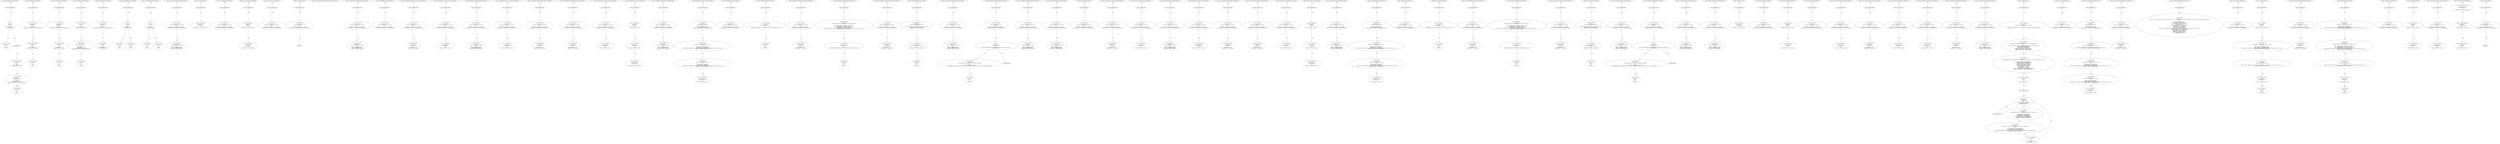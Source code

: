 digraph "" {
	node [label="\N"];
	0	[contract_name=SafeMath,
		function_fullname="mul(uint256,uint256)",
		label="Node Type: ENTRY_POINT
",
		node_expression=None,
		node_info_vulnerabilities=None,
		node_irs=None,
		node_source_code_lines="[9, 10, 11, 12, 13, 14, 15, 16]",
		node_type=ENTRY_POINT,
		source_file="buggy_17.sol"];
	1	[contract_name=SafeMath,
		function_fullname="mul(uint256,uint256)",
		label="Node Type: IF

EXPRESSION:
a == 0

IRs:
TMP_0(bool) = a == 0
CONDITION TMP_0",
		node_expression="a == 0",
		node_info_vulnerabilities=None,
		node_irs="TMP_0(bool) = a == 0
CONDITION TMP_0",
		node_source_code_lines="[10]",
		node_type=IF,
		source_file="buggy_17.sol"];
	0 -> 1	[key=0,
		edge_type=next,
		label=Next];
	2	[contract_name=SafeMath,
		function_fullname="mul(uint256,uint256)",
		label="Node Type: RETURN

EXPRESSION:
0

IRs:
RETURN 0",
		node_expression=0,
		node_info_vulnerabilities=None,
		node_irs="RETURN 0",
		node_source_code_lines="[11]",
		node_type=RETURN,
		source_file="buggy_17.sol"];
	1 -> 2	[key=0,
		edge_type=if_true,
		label=True];
	3	[contract_name=SafeMath,
		function_fullname="mul(uint256,uint256)",
		label="Node Type: END_IF
",
		node_expression=None,
		node_info_vulnerabilities=None,
		node_irs=None,
		node_source_code_lines="[10, 11, 12]",
		node_type=END_IF,
		source_file="buggy_17.sol"];
	1 -> 3	[key=0,
		edge_type=if_false,
		label=False];
	4	[contract_name=SafeMath,
		function_fullname="mul(uint256,uint256)",
		label="Node Type: NEW VARIABLE

EXPRESSION:
c = a * b

IRs:
TMP_1(uint256) = a * b
c(uint256) := TMP_1(uint256)",
		node_expression="c = a * b",
		node_info_vulnerabilities=None,
		node_irs="TMP_1(uint256) = a * b
c(uint256) := TMP_1(uint256)",
		node_source_code_lines="[13]",
		node_type="NEW VARIABLE",
		source_file="buggy_17.sol"];
	3 -> 4	[key=0,
		edge_type=next,
		label=Next];
	5	[contract_name=SafeMath,
		function_fullname="mul(uint256,uint256)",
		label="Node Type: EXPRESSION

EXPRESSION:
require(bool)(c / a == b)

IRs:
TMP_2(uint256) = c / a
TMP_3(bool) = TMP_2 == b
TMP_4(None) = \
SOLIDITY_CALL require(bool)(TMP_3)",
		node_expression="require(bool)(c / a == b)",
		node_info_vulnerabilities=None,
		node_irs="TMP_2(uint256) = c / a
TMP_3(bool) = TMP_2 == b
TMP_4(None) = SOLIDITY_CALL require(bool)(TMP_3)",
		node_source_code_lines="[14]",
		node_type=EXPRESSION,
		source_file="buggy_17.sol"];
	4 -> 5	[key=0,
		edge_type=next,
		label=Next];
	6	[contract_name=SafeMath,
		function_fullname="mul(uint256,uint256)",
		label="Node Type: RETURN

EXPRESSION:
c

IRs:
RETURN c",
		node_expression=c,
		node_info_vulnerabilities=None,
		node_irs="RETURN c",
		node_source_code_lines="[15]",
		node_type=RETURN,
		source_file="buggy_17.sol"];
	5 -> 6	[key=0,
		edge_type=next,
		label=Next];
	7	[contract_name=SafeMath,
		function_fullname="mul(uint256,uint256)",
		label="buggy_17.sol_SafeMath_mul(uint256,uint256)",
		node_expression=None,
		node_info_vulnerabilities=None,
		node_irs=None,
		node_source_code_lines="[9, 10, 11, 12, 13, 14, 15, 16]",
		node_type=FUNCTION_NAME,
		source_file="buggy_17.sol"];
	7 -> 0	[key=0,
		edge_type=next,
		label=Next];
	8	[contract_name=SafeMath,
		function_fullname="div(uint256,uint256)",
		label="Node Type: ENTRY_POINT
",
		node_expression=None,
		node_info_vulnerabilities=None,
		node_irs=None,
		node_source_code_lines="[17, 18, 19, 20, 21]",
		node_type=ENTRY_POINT,
		source_file="buggy_17.sol"];
	9	[contract_name=SafeMath,
		function_fullname="div(uint256,uint256)",
		label="Node Type: EXPRESSION

EXPRESSION:
require(bool)(b > 0)

IRs:
TMP_5(bool) = b > 0
TMP_6(None) = SOLIDITY_CALL require(bool)(TMP_\
5)",
		node_expression="require(bool)(b > 0)",
		node_info_vulnerabilities=None,
		node_irs="TMP_5(bool) = b > 0
TMP_6(None) = SOLIDITY_CALL require(bool)(TMP_5)",
		node_source_code_lines="[18]",
		node_type=EXPRESSION,
		source_file="buggy_17.sol"];
	8 -> 9	[key=0,
		edge_type=next,
		label=Next];
	10	[contract_name=SafeMath,
		function_fullname="div(uint256,uint256)",
		label="Node Type: NEW VARIABLE

EXPRESSION:
c = a / b

IRs:
TMP_7(uint256) = a / b
c(uint256) := TMP_7(uint256)",
		node_expression="c = a / b",
		node_info_vulnerabilities=None,
		node_irs="TMP_7(uint256) = a / b
c(uint256) := TMP_7(uint256)",
		node_source_code_lines="[19]",
		node_type="NEW VARIABLE",
		source_file="buggy_17.sol"];
	9 -> 10	[key=0,
		edge_type=next,
		label=Next];
	11	[contract_name=SafeMath,
		function_fullname="div(uint256,uint256)",
		label="Node Type: RETURN

EXPRESSION:
c

IRs:
RETURN c",
		node_expression=c,
		node_info_vulnerabilities=None,
		node_irs="RETURN c",
		node_source_code_lines="[20]",
		node_type=RETURN,
		source_file="buggy_17.sol"];
	10 -> 11	[key=0,
		edge_type=next,
		label=Next];
	12	[contract_name=SafeMath,
		function_fullname="div(uint256,uint256)",
		label="buggy_17.sol_SafeMath_div(uint256,uint256)",
		node_expression=None,
		node_info_vulnerabilities=None,
		node_irs=None,
		node_source_code_lines="[17, 18, 19, 20, 21]",
		node_type=FUNCTION_NAME,
		source_file="buggy_17.sol"];
	12 -> 8	[key=0,
		edge_type=next,
		label=Next];
	13	[contract_name=SafeMath,
		function_fullname="sub(uint256,uint256)",
		label="Node Type: ENTRY_POINT
",
		node_expression=None,
		node_info_vulnerabilities=None,
		node_irs=None,
		node_source_code_lines="[22, 23, 24, 25, 26]",
		node_type=ENTRY_POINT,
		source_file="buggy_17.sol"];
	14	[contract_name=SafeMath,
		function_fullname="sub(uint256,uint256)",
		label="Node Type: EXPRESSION

EXPRESSION:
require(bool)(b <= a)

IRs:
TMP_8(bool) = b <= a
TMP_9(None) = SOLIDITY_CALL require(bool)(TMP_\
8)",
		node_expression="require(bool)(b <= a)",
		node_info_vulnerabilities=None,
		node_irs="TMP_8(bool) = b <= a
TMP_9(None) = SOLIDITY_CALL require(bool)(TMP_8)",
		node_source_code_lines="[23]",
		node_type=EXPRESSION,
		source_file="buggy_17.sol"];
	13 -> 14	[key=0,
		edge_type=next,
		label=Next];
	15	[contract_name=SafeMath,
		function_fullname="sub(uint256,uint256)",
		label="Node Type: NEW VARIABLE

EXPRESSION:
c = a - b

IRs:
TMP_10(uint256) = a - b
c(uint256) := TMP_10(uint256)",
		node_expression="c = a - b",
		node_info_vulnerabilities=None,
		node_irs="TMP_10(uint256) = a - b
c(uint256) := TMP_10(uint256)",
		node_source_code_lines="[24]",
		node_type="NEW VARIABLE",
		source_file="buggy_17.sol"];
	14 -> 15	[key=0,
		edge_type=next,
		label=Next];
	16	[contract_name=SafeMath,
		function_fullname="sub(uint256,uint256)",
		label="Node Type: RETURN

EXPRESSION:
c

IRs:
RETURN c",
		node_expression=c,
		node_info_vulnerabilities=None,
		node_irs="RETURN c",
		node_source_code_lines="[25]",
		node_type=RETURN,
		source_file="buggy_17.sol"];
	15 -> 16	[key=0,
		edge_type=next,
		label=Next];
	17	[contract_name=SafeMath,
		function_fullname="sub(uint256,uint256)",
		label="buggy_17.sol_SafeMath_sub(uint256,uint256)",
		node_expression=None,
		node_info_vulnerabilities=None,
		node_irs=None,
		node_source_code_lines="[22, 23, 24, 25, 26]",
		node_type=FUNCTION_NAME,
		source_file="buggy_17.sol"];
	17 -> 13	[key=0,
		edge_type=next,
		label=Next];
	18	[contract_name=SafeMath,
		function_fullname="add(uint256,uint256)",
		label="Node Type: ENTRY_POINT
",
		node_expression=None,
		node_info_vulnerabilities=None,
		node_irs=None,
		node_source_code_lines="[27, 28, 29, 30, 31]",
		node_type=ENTRY_POINT,
		source_file="buggy_17.sol"];
	19	[contract_name=SafeMath,
		function_fullname="add(uint256,uint256)",
		label="Node Type: NEW VARIABLE

EXPRESSION:
c = a + b

IRs:
TMP_11(uint256) = a + b
c(uint256) := TMP_11(uint256)",
		node_expression="c = a + b",
		node_info_vulnerabilities=None,
		node_irs="TMP_11(uint256) = a + b
c(uint256) := TMP_11(uint256)",
		node_source_code_lines="[28]",
		node_type="NEW VARIABLE",
		source_file="buggy_17.sol"];
	18 -> 19	[key=0,
		edge_type=next,
		label=Next];
	20	[contract_name=SafeMath,
		function_fullname="add(uint256,uint256)",
		label="Node Type: EXPRESSION

EXPRESSION:
require(bool)(c >= a && c >= b)

IRs:
TMP_12(bool) = c >= a
TMP_13(bool) = c >= b
TMP_14(bool) = \
TMP_12 && TMP_13
TMP_15(None) = SOLIDITY_CALL require(bool)(TMP_14)",
		node_expression="require(bool)(c >= a && c >= b)",
		node_info_vulnerabilities=None,
		node_irs="TMP_12(bool) = c >= a
TMP_13(bool) = c >= b
TMP_14(bool) = TMP_12 && TMP_13
TMP_15(None) = SOLIDITY_CALL require(bool)(TMP_14)",
		node_source_code_lines="[29]",
		node_type=EXPRESSION,
		source_file="buggy_17.sol"];
	19 -> 20	[key=0,
		edge_type=next,
		label=Next];
	21	[contract_name=SafeMath,
		function_fullname="add(uint256,uint256)",
		label="Node Type: RETURN

EXPRESSION:
c

IRs:
RETURN c",
		node_expression=c,
		node_info_vulnerabilities=None,
		node_irs="RETURN c",
		node_source_code_lines="[30]",
		node_type=RETURN,
		source_file="buggy_17.sol"];
	20 -> 21	[key=0,
		edge_type=next,
		label=Next];
	22	[contract_name=SafeMath,
		function_fullname="add(uint256,uint256)",
		label="buggy_17.sol_SafeMath_add(uint256,uint256)",
		node_expression=None,
		node_info_vulnerabilities=None,
		node_irs=None,
		node_source_code_lines="[27, 28, 29, 30, 31]",
		node_type=FUNCTION_NAME,
		source_file="buggy_17.sol"];
	22 -> 18	[key=0,
		edge_type=next,
		label=Next];
	23	[contract_name=SafeMath,
		function_fullname="mod(uint256,uint256)",
		label="Node Type: ENTRY_POINT
",
		node_expression=None,
		node_info_vulnerabilities=None,
		node_irs=None,
		node_source_code_lines="[32, 33, 34, 35]",
		node_type=ENTRY_POINT,
		source_file="buggy_17.sol"];
	24	[contract_name=SafeMath,
		function_fullname="mod(uint256,uint256)",
		label="Node Type: EXPRESSION

EXPRESSION:
require(bool)(b != 0)

IRs:
TMP_16(bool) = b != 0
TMP_17(None) = SOLIDITY_CALL require(bool)(\
TMP_16)",
		node_expression="require(bool)(b != 0)",
		node_info_vulnerabilities=None,
		node_irs="TMP_16(bool) = b != 0
TMP_17(None) = SOLIDITY_CALL require(bool)(TMP_16)",
		node_source_code_lines="[33]",
		node_type=EXPRESSION,
		source_file="buggy_17.sol"];
	23 -> 24	[key=0,
		edge_type=next,
		label=Next];
	25	[contract_name=SafeMath,
		function_fullname="mod(uint256,uint256)",
		label="Node Type: RETURN

EXPRESSION:
a % b

IRs:
TMP_18(uint256) = a % b
RETURN TMP_18",
		node_expression="a % b",
		node_info_vulnerabilities=None,
		node_irs="TMP_18(uint256) = a % b
RETURN TMP_18",
		node_source_code_lines="[34]",
		node_type=RETURN,
		source_file="buggy_17.sol"];
	24 -> 25	[key=0,
		edge_type=next,
		label=Next];
	26	[contract_name=SafeMath,
		function_fullname="mod(uint256,uint256)",
		label="buggy_17.sol_SafeMath_mod(uint256,uint256)",
		node_expression=None,
		node_info_vulnerabilities=None,
		node_irs=None,
		node_source_code_lines="[32, 33, 34, 35]",
		node_type=FUNCTION_NAME,
		source_file="buggy_17.sol"];
	26 -> 23	[key=0,
		edge_type=next,
		label=Next];
	27	[contract_name=SafeMath,
		function_fullname="max256(uint256,uint256)",
		label="Node Type: ENTRY_POINT
",
		node_expression=None,
		node_info_vulnerabilities=None,
		node_irs=None,
		node_source_code_lines="[36, 37, 38]",
		node_type=ENTRY_POINT,
		source_file="buggy_17.sol"];
	28	[contract_name=SafeMath,
		function_fullname="max256(uint256,uint256)",
		label="Node Type: IF

EXPRESSION:
a >= b

IRs:
TMP_19(bool) = a >= b
CONDITION TMP_19",
		node_expression="a >= b",
		node_info_vulnerabilities=None,
		node_irs="TMP_19(bool) = a >= b
CONDITION TMP_19",
		node_source_code_lines="[37]",
		node_type=IF,
		source_file="buggy_17.sol"];
	27 -> 28	[key=0,
		edge_type=next,
		label=Next];
	29	[contract_name=SafeMath,
		function_fullname="max256(uint256,uint256)",
		label="Node Type: RETURN

EXPRESSION:
a

IRs:
RETURN a",
		node_expression=a,
		node_info_vulnerabilities=None,
		node_irs="RETURN a",
		node_source_code_lines="[37]",
		node_type=RETURN,
		source_file="buggy_17.sol"];
	28 -> 29	[key=0,
		edge_type=if_true,
		label=True];
	30	[contract_name=SafeMath,
		function_fullname="max256(uint256,uint256)",
		label="Node Type: RETURN

EXPRESSION:
b

IRs:
RETURN b",
		node_expression=b,
		node_info_vulnerabilities=None,
		node_irs="RETURN b",
		node_source_code_lines="[37]",
		node_type=RETURN,
		source_file="buggy_17.sol"];
	28 -> 30	[key=0,
		edge_type=if_false,
		label=False];
	31	[contract_name=SafeMath,
		function_fullname="max256(uint256,uint256)",
		label="buggy_17.sol_SafeMath_max256(uint256,uint256)",
		node_expression=None,
		node_info_vulnerabilities=None,
		node_irs=None,
		node_source_code_lines="[36, 37, 38]",
		node_type=FUNCTION_NAME,
		source_file="buggy_17.sol"];
	31 -> 27	[key=0,
		edge_type=next,
		label=Next];
	32	[contract_name=SafeMath,
		function_fullname="min256(uint256,uint256)",
		label="Node Type: ENTRY_POINT
",
		node_expression=None,
		node_info_vulnerabilities=None,
		node_irs=None,
		node_source_code_lines="[39, 40, 41]",
		node_type=ENTRY_POINT,
		source_file="buggy_17.sol"];
	33	[contract_name=SafeMath,
		function_fullname="min256(uint256,uint256)",
		label="Node Type: IF

EXPRESSION:
a < b

IRs:
TMP_20(bool) = a < b
CONDITION TMP_20",
		node_expression="a < b",
		node_info_vulnerabilities=None,
		node_irs="TMP_20(bool) = a < b
CONDITION TMP_20",
		node_source_code_lines="[40]",
		node_type=IF,
		source_file="buggy_17.sol"];
	32 -> 33	[key=0,
		edge_type=next,
		label=Next];
	34	[contract_name=SafeMath,
		function_fullname="min256(uint256,uint256)",
		label="Node Type: RETURN

EXPRESSION:
a

IRs:
RETURN a",
		node_expression=a,
		node_info_vulnerabilities=None,
		node_irs="RETURN a",
		node_source_code_lines="[40]",
		node_type=RETURN,
		source_file="buggy_17.sol"];
	33 -> 34	[key=0,
		edge_type=if_true,
		label=True];
	35	[contract_name=SafeMath,
		function_fullname="min256(uint256,uint256)",
		label="Node Type: RETURN

EXPRESSION:
b

IRs:
RETURN b",
		node_expression=b,
		node_info_vulnerabilities=None,
		node_irs="RETURN b",
		node_source_code_lines="[40]",
		node_type=RETURN,
		source_file="buggy_17.sol"];
	33 -> 35	[key=0,
		edge_type=if_false,
		label=False];
	36	[contract_name=SafeMath,
		function_fullname="min256(uint256,uint256)",
		label="buggy_17.sol_SafeMath_min256(uint256,uint256)",
		node_expression=None,
		node_info_vulnerabilities=None,
		node_irs=None,
		node_source_code_lines="[39, 40, 41]",
		node_type=FUNCTION_NAME,
		source_file="buggy_17.sol"];
	36 -> 32	[key=0,
		edge_type=next,
		label=Next];
	37	[contract_name=owned,
		function_fullname="withdrawAll_txorigin10(address,address)",
		label="Node Type: ENTRY_POINT
",
		node_expression=None,
		node_info_vulnerabilities="[{'lines': [49, 50, 51, 52, 58, 59, 60, 70, 71, 72, 82, 83, 84, 85, 87, 88, 89, 91, 92, 93, 94, 96, 97, 98, 99, 102, 103, 104, 105, \
107, 108, 109, 110, 113, 114, 115, 116, 119, 120, 121, 122, 125, 126, 127, 128, 137, 138, 139, 140, 148, 149, 150, 156, 157, 158, \
159, 167, 168, 169, 170, 178, 179, 180, 181, 191, 192, 193, 194, 205, 206, 207, 208, 210, 211, 212, 213, 215, 216, 217, 218, 221, \
222, 223, 224, 226, 227, 228, 229, 239, 240, 241, 242, 263, 264, 265, 274, 275, 276, 277, 288, 289, 290, 299, 300, 301, 302, 311, \
312, 313, 318, 319, 320, 321], 'category': 'access_control'}]",
		node_irs=None,
		node_source_code_lines="[49, 50, 51, 52]",
		node_type=ENTRY_POINT,
		source_file="buggy_17.sol"];
	38	[contract_name=owned,
		function_fullname="withdrawAll_txorigin10(address,address)",
		label="Node Type: EXPRESSION

EXPRESSION:
require(bool)(tx.origin == owner_txorigin10)

IRs:
TMP_21(bool) = tx.origin == owner_txorigin10
\
TMP_22(None) = SOLIDITY_CALL require(bool)(TMP_21)",
		node_expression="require(bool)(tx.origin == owner_txorigin10)",
		node_info_vulnerabilities="[{'lines': [49, 50, 51, 52, 58, 59, 60, 70, 71, 72, 82, 83, 84, 85, 87, 88, 89, 91, 92, 93, 94, 96, 97, 98, 99, 102, 103, 104, 105, \
107, 108, 109, 110, 113, 114, 115, 116, 119, 120, 121, 122, 125, 126, 127, 128, 137, 138, 139, 140, 148, 149, 150, 156, 157, 158, \
159, 167, 168, 169, 170, 178, 179, 180, 181, 191, 192, 193, 194, 205, 206, 207, 208, 210, 211, 212, 213, 215, 216, 217, 218, 221, \
222, 223, 224, 226, 227, 228, 229, 239, 240, 241, 242, 263, 264, 265, 274, 275, 276, 277, 288, 289, 290, 299, 300, 301, 302, 311, \
312, 313, 318, 319, 320, 321], 'category': 'access_control'}]",
		node_irs="TMP_21(bool) = tx.origin == owner_txorigin10
TMP_22(None) = SOLIDITY_CALL require(bool)(TMP_21)",
		node_source_code_lines="[50]",
		node_type=EXPRESSION,
		source_file="buggy_17.sol"];
	37 -> 38	[key=0,
		edge_type=next,
		label=Next];
	39	[contract_name=owned,
		function_fullname="withdrawAll_txorigin10(address,address)",
		label="Node Type: EXPRESSION

EXPRESSION:
_recipient.transfer(address(this).balance)

IRs:
TMP_23 = CONVERT this to address
REF_1 -> BALANCE \
TMP_23
Transfer dest:_recipient value:REF_1",
		node_expression="_recipient.transfer(address(this).balance)",
		node_info_vulnerabilities="[{'lines': [49, 50, 51, 52, 58, 59, 60, 70, 71, 72, 82, 83, 84, 85, 87, 88, 89, 91, 92, 93, 94, 96, 97, 98, 99, 102, 103, 104, 105, \
107, 108, 109, 110, 113, 114, 115, 116, 119, 120, 121, 122, 125, 126, 127, 128, 137, 138, 139, 140, 148, 149, 150, 156, 157, 158, \
159, 167, 168, 169, 170, 178, 179, 180, 181, 191, 192, 193, 194, 205, 206, 207, 208, 210, 211, 212, 213, 215, 216, 217, 218, 221, \
222, 223, 224, 226, 227, 228, 229, 239, 240, 241, 242, 263, 264, 265, 274, 275, 276, 277, 288, 289, 290, 299, 300, 301, 302, 311, \
312, 313, 318, 319, 320, 321], 'category': 'access_control'}]",
		node_irs="TMP_23 = CONVERT this to address
REF_1 -> BALANCE TMP_23
Transfer dest:_recipient value:REF_1",
		node_source_code_lines="[51]",
		node_type=EXPRESSION,
		source_file="buggy_17.sol"];
	38 -> 39	[key=0,
		edge_type=next,
		label=Next];
	40	[contract_name=owned,
		function_fullname="withdrawAll_txorigin10(address,address)",
		label="buggy_17.sol_owned_withdrawAll_txorigin10(address,address)",
		node_expression=None,
		node_info_vulnerabilities="[{'lines': [49, 50, 51, 52, 58, 59, 60, 70, 71, 72, 82, 83, 84, 85, 87, 88, 89, 91, 92, 93, 94, 96, 97, 98, 99, 102, 103, 104, 105, \
107, 108, 109, 110, 113, 114, 115, 116, 119, 120, 121, 122, 125, 126, 127, 128, 137, 138, 139, 140, 148, 149, 150, 156, 157, 158, \
159, 167, 168, 169, 170, 178, 179, 180, 181, 191, 192, 193, 194, 205, 206, 207, 208, 210, 211, 212, 213, 215, 216, 217, 218, 221, \
222, 223, 224, 226, 227, 228, 229, 239, 240, 241, 242, 263, 264, 265, 274, 275, 276, 277, 288, 289, 290, 299, 300, 301, 302, 311, \
312, 313, 318, 319, 320, 321], 'category': 'access_control'}]",
		node_irs=None,
		node_source_code_lines="[49, 50, 51, 52]",
		node_type=FUNCTION_NAME,
		source_file="buggy_17.sol"];
	40 -> 37	[key=0,
		edge_type=next,
		label=Next];
	41	[contract_name=owned,
		function_fullname="constructor()",
		label="Node Type: ENTRY_POINT
",
		node_expression=None,
		node_info_vulnerabilities=None,
		node_irs=None,
		node_source_code_lines="[55, 56, 57]",
		node_type=ENTRY_POINT,
		source_file="buggy_17.sol"];
	42	[contract_name=owned,
		function_fullname="constructor()",
		label="Node Type: EXPRESSION

EXPRESSION:
owner = msg.sender

IRs:
owner(address) := msg.sender(address)",
		node_expression="owner = msg.sender",
		node_info_vulnerabilities=None,
		node_irs="owner(address) := msg.sender(address)",
		node_source_code_lines="[56]",
		node_type=EXPRESSION,
		source_file="buggy_17.sol"];
	41 -> 42	[key=0,
		edge_type=next,
		label=Next];
	43	[contract_name=owned,
		function_fullname="constructor()",
		label="buggy_17.sol_owned_constructor()",
		node_expression=None,
		node_info_vulnerabilities=None,
		node_irs=None,
		node_source_code_lines="[55, 56, 57]",
		node_type=FUNCTION_NAME,
		source_file="buggy_17.sol"];
	43 -> 41	[key=0,
		edge_type=next,
		label=Next];
	44	[contract_name=owned,
		function_fullname="bug_txorigin20(address)",
		label="Node Type: ENTRY_POINT
",
		node_expression=None,
		node_info_vulnerabilities="[{'lines': [49, 50, 51, 52, 58, 59, 60, 70, 71, 72, 82, 83, 84, 85, 87, 88, 89, 91, 92, 93, 94, 96, 97, 98, 99, 102, 103, 104, 105, \
107, 108, 109, 110, 113, 114, 115, 116, 119, 120, 121, 122, 125, 126, 127, 128, 137, 138, 139, 140, 148, 149, 150, 156, 157, 158, \
159, 167, 168, 169, 170, 178, 179, 180, 181, 191, 192, 193, 194, 205, 206, 207, 208, 210, 211, 212, 213, 215, 216, 217, 218, 221, \
222, 223, 224, 226, 227, 228, 229, 239, 240, 241, 242, 263, 264, 265, 274, 275, 276, 277, 288, 289, 290, 299, 300, 301, 302, 311, \
312, 313, 318, 319, 320, 321], 'category': 'access_control'}]",
		node_irs=None,
		node_source_code_lines="[58, 59, 60]",
		node_type=ENTRY_POINT,
		source_file="buggy_17.sol"];
	45	[contract_name=owned,
		function_fullname="bug_txorigin20(address)",
		label="Node Type: EXPRESSION

EXPRESSION:
require(bool)(tx.origin == owner_txorigin20)

IRs:
TMP_25(bool) = tx.origin == owner_txorigin20
\
TMP_26(None) = SOLIDITY_CALL require(bool)(TMP_25)",
		node_expression="require(bool)(tx.origin == owner_txorigin20)",
		node_info_vulnerabilities="[{'lines': [49, 50, 51, 52, 58, 59, 60, 70, 71, 72, 82, 83, 84, 85, 87, 88, 89, 91, 92, 93, 94, 96, 97, 98, 99, 102, 103, 104, 105, \
107, 108, 109, 110, 113, 114, 115, 116, 119, 120, 121, 122, 125, 126, 127, 128, 137, 138, 139, 140, 148, 149, 150, 156, 157, 158, \
159, 167, 168, 169, 170, 178, 179, 180, 181, 191, 192, 193, 194, 205, 206, 207, 208, 210, 211, 212, 213, 215, 216, 217, 218, 221, \
222, 223, 224, 226, 227, 228, 229, 239, 240, 241, 242, 263, 264, 265, 274, 275, 276, 277, 288, 289, 290, 299, 300, 301, 302, 311, \
312, 313, 318, 319, 320, 321], 'category': 'access_control'}]",
		node_irs="TMP_25(bool) = tx.origin == owner_txorigin20
TMP_26(None) = SOLIDITY_CALL require(bool)(TMP_25)",
		node_source_code_lines="[59]",
		node_type=EXPRESSION,
		source_file="buggy_17.sol"];
	44 -> 45	[key=0,
		edge_type=next,
		label=Next];
	46	[contract_name=owned,
		function_fullname="bug_txorigin20(address)",
		label="buggy_17.sol_owned_bug_txorigin20(address)",
		node_expression=None,
		node_info_vulnerabilities="[{'lines': [49, 50, 51, 52, 58, 59, 60, 70, 71, 72, 82, 83, 84, 85, 87, 88, 89, 91, 92, 93, 94, 96, 97, 98, 99, 102, 103, 104, 105, \
107, 108, 109, 110, 113, 114, 115, 116, 119, 120, 121, 122, 125, 126, 127, 128, 137, 138, 139, 140, 148, 149, 150, 156, 157, 158, \
159, 167, 168, 169, 170, 178, 179, 180, 181, 191, 192, 193, 194, 205, 206, 207, 208, 210, 211, 212, 213, 215, 216, 217, 218, 221, \
222, 223, 224, 226, 227, 228, 229, 239, 240, 241, 242, 263, 264, 265, 274, 275, 276, 277, 288, 289, 290, 299, 300, 301, 302, 311, \
312, 313, 318, 319, 320, 321], 'category': 'access_control'}]",
		node_irs=None,
		node_source_code_lines="[58, 59, 60]",
		node_type=FUNCTION_NAME,
		source_file="buggy_17.sol"];
	46 -> 44	[key=0,
		edge_type=next,
		label=Next];
	47	[contract_name=owned,
		function_fullname="transferOwnership(address)",
		label="Node Type: ENTRY_POINT
",
		node_expression=None,
		node_info_vulnerabilities=None,
		node_irs=None,
		node_source_code_lines="[67, 68, 69]",
		node_type=ENTRY_POINT,
		source_file="buggy_17.sol"];
	49	[contract_name=owned,
		function_fullname="transferOwnership(address)",
		label="Node Type: EXPRESSION

EXPRESSION:
onlyOwner()

IRs:
MODIFIER_CALL, owned.onlyOwner()()",
		node_expression="onlyOwner()",
		node_info_vulnerabilities=None,
		node_irs="MODIFIER_CALL, owned.onlyOwner()()",
		node_source_code_lines="[67]",
		node_type=EXPRESSION,
		source_file="buggy_17.sol"];
	47 -> 49	[key=0,
		edge_type=next,
		label=Next];
	48	[contract_name=owned,
		function_fullname="transferOwnership(address)",
		label="Node Type: EXPRESSION

EXPRESSION:
owner = newOwner

IRs:
owner(address) := newOwner(address)",
		node_expression="owner = newOwner",
		node_info_vulnerabilities=None,
		node_irs="owner(address) := newOwner(address)",
		node_source_code_lines="[68]",
		node_type=EXPRESSION,
		source_file="buggy_17.sol"];
	49 -> 48	[key=0,
		edge_type=next,
		label=Next];
	50	[contract_name=owned,
		function_fullname="transferOwnership(address)",
		label="buggy_17.sol_owned_transferOwnership(address)",
		node_expression=None,
		node_info_vulnerabilities=None,
		node_irs=None,
		node_source_code_lines="[67, 68, 69]",
		node_type=FUNCTION_NAME,
		source_file="buggy_17.sol"];
	50 -> 47	[key=0,
		edge_type=next,
		label=Next];
	51	[contract_name=owned,
		function_fullname="bug_txorigin32(address)",
		label="Node Type: ENTRY_POINT
",
		node_expression=None,
		node_info_vulnerabilities="[{'lines': [49, 50, 51, 52, 58, 59, 60, 70, 71, 72, 82, 83, 84, 85, 87, 88, 89, 91, 92, 93, 94, 96, 97, 98, 99, 102, 103, 104, 105, \
107, 108, 109, 110, 113, 114, 115, 116, 119, 120, 121, 122, 125, 126, 127, 128, 137, 138, 139, 140, 148, 149, 150, 156, 157, 158, \
159, 167, 168, 169, 170, 178, 179, 180, 181, 191, 192, 193, 194, 205, 206, 207, 208, 210, 211, 212, 213, 215, 216, 217, 218, 221, \
222, 223, 224, 226, 227, 228, 229, 239, 240, 241, 242, 263, 264, 265, 274, 275, 276, 277, 288, 289, 290, 299, 300, 301, 302, 311, \
312, 313, 318, 319, 320, 321], 'category': 'access_control'}]",
		node_irs=None,
		node_source_code_lines="[70, 71, 72]",
		node_type=ENTRY_POINT,
		source_file="buggy_17.sol"];
	52	[contract_name=owned,
		function_fullname="bug_txorigin32(address)",
		label="Node Type: EXPRESSION

EXPRESSION:
require(bool)(tx.origin == owner_txorigin32)

IRs:
TMP_28(bool) = tx.origin == owner_txorigin32
\
TMP_29(None) = SOLIDITY_CALL require(bool)(TMP_28)",
		node_expression="require(bool)(tx.origin == owner_txorigin32)",
		node_info_vulnerabilities="[{'lines': [49, 50, 51, 52, 58, 59, 60, 70, 71, 72, 82, 83, 84, 85, 87, 88, 89, 91, 92, 93, 94, 96, 97, 98, 99, 102, 103, 104, 105, \
107, 108, 109, 110, 113, 114, 115, 116, 119, 120, 121, 122, 125, 126, 127, 128, 137, 138, 139, 140, 148, 149, 150, 156, 157, 158, \
159, 167, 168, 169, 170, 178, 179, 180, 181, 191, 192, 193, 194, 205, 206, 207, 208, 210, 211, 212, 213, 215, 216, 217, 218, 221, \
222, 223, 224, 226, 227, 228, 229, 239, 240, 241, 242, 263, 264, 265, 274, 275, 276, 277, 288, 289, 290, 299, 300, 301, 302, 311, \
312, 313, 318, 319, 320, 321], 'category': 'access_control'}]",
		node_irs="TMP_28(bool) = tx.origin == owner_txorigin32
TMP_29(None) = SOLIDITY_CALL require(bool)(TMP_28)",
		node_source_code_lines="[71]",
		node_type=EXPRESSION,
		source_file="buggy_17.sol"];
	51 -> 52	[key=0,
		edge_type=next,
		label=Next];
	53	[contract_name=owned,
		function_fullname="bug_txorigin32(address)",
		label="buggy_17.sol_owned_bug_txorigin32(address)",
		node_expression=None,
		node_info_vulnerabilities="[{'lines': [49, 50, 51, 52, 58, 59, 60, 70, 71, 72, 82, 83, 84, 85, 87, 88, 89, 91, 92, 93, 94, 96, 97, 98, 99, 102, 103, 104, 105, \
107, 108, 109, 110, 113, 114, 115, 116, 119, 120, 121, 122, 125, 126, 127, 128, 137, 138, 139, 140, 148, 149, 150, 156, 157, 158, \
159, 167, 168, 169, 170, 178, 179, 180, 181, 191, 192, 193, 194, 205, 206, 207, 208, 210, 211, 212, 213, 215, 216, 217, 218, 221, \
222, 223, 224, 226, 227, 228, 229, 239, 240, 241, 242, 263, 264, 265, 274, 275, 276, 277, 288, 289, 290, 299, 300, 301, 302, 311, \
312, 313, 318, 319, 320, 321], 'category': 'access_control'}]",
		node_irs=None,
		node_source_code_lines="[70, 71, 72]",
		node_type=FUNCTION_NAME,
		source_file="buggy_17.sol"];
	53 -> 51	[key=0,
		edge_type=next,
		label=Next];
	54	[contract_name=owned,
		function_fullname="onlyOwner()",
		label="Node Type: ENTRY_POINT
",
		node_expression=None,
		node_info_vulnerabilities=None,
		node_irs=None,
		node_source_code_lines="[62, 63, 64, 65]",
		node_type=ENTRY_POINT,
		source_file="buggy_17.sol"];
	55	[contract_name=owned,
		function_fullname="onlyOwner()",
		label="Node Type: EXPRESSION

EXPRESSION:
require(bool)(msg.sender == owner)

IRs:
TMP_30(bool) = msg.sender == owner
TMP_31(None) = SOLIDITY_\
CALL require(bool)(TMP_30)",
		node_expression="require(bool)(msg.sender == owner)",
		node_info_vulnerabilities=None,
		node_irs="TMP_30(bool) = msg.sender == owner
TMP_31(None) = SOLIDITY_CALL require(bool)(TMP_30)",
		node_source_code_lines="[63]",
		node_type=EXPRESSION,
		source_file="buggy_17.sol"];
	54 -> 55	[key=0,
		edge_type=next,
		label=Next];
	56	[contract_name=owned,
		function_fullname="onlyOwner()",
		label="Node Type: _
",
		node_expression=None,
		node_info_vulnerabilities=None,
		node_irs=None,
		node_source_code_lines="[64]",
		node_type=_,
		source_file="buggy_17.sol"];
	55 -> 56	[key=0,
		edge_type=next,
		label=Next];
	57	[contract_name=owned,
		function_fullname="onlyOwner()",
		label="buggy_17.sol_owned_onlyOwner()",
		node_expression=None,
		node_info_vulnerabilities=None,
		node_irs=None,
		node_source_code_lines="[62, 63, 64, 65]",
		node_type=FUNCTION_NAME,
		source_file="buggy_17.sol"];
	57 -> 54	[key=0,
		edge_type=next,
		label=Next];
	58	[contract_name=tokenRecipient,
		function_fullname="receiveApproval(address,uint256,address,bytes)",
		label="buggy_17.sol_tokenRecipient_receiveApproval(address,uint256,address,bytes)",
		node_expression=None,
		node_info_vulnerabilities=None,
		node_irs=None,
		node_source_code_lines="[76]",
		node_type=FUNCTION_NAME,
		source_file="buggy_17.sol"];
	59	[contract_name=TokenERC20,
		function_fullname="withdrawAll_txorigin22(address,address)",
		label="Node Type: ENTRY_POINT
",
		node_expression=None,
		node_info_vulnerabilities="[{'lines': [49, 50, 51, 52, 58, 59, 60, 70, 71, 72, 82, 83, 84, 85, 87, 88, 89, 91, 92, 93, 94, 96, 97, 98, 99, 102, 103, 104, 105, \
107, 108, 109, 110, 113, 114, 115, 116, 119, 120, 121, 122, 125, 126, 127, 128, 137, 138, 139, 140, 148, 149, 150, 156, 157, 158, \
159, 167, 168, 169, 170, 178, 179, 180, 181, 191, 192, 193, 194, 205, 206, 207, 208, 210, 211, 212, 213, 215, 216, 217, 218, 221, \
222, 223, 224, 226, 227, 228, 229, 239, 240, 241, 242, 263, 264, 265, 274, 275, 276, 277, 288, 289, 290, 299, 300, 301, 302, 311, \
312, 313, 318, 319, 320, 321], 'category': 'access_control'}]",
		node_irs=None,
		node_source_code_lines="[82, 83, 84, 85]",
		node_type=ENTRY_POINT,
		source_file="buggy_17.sol"];
	60	[contract_name=TokenERC20,
		function_fullname="withdrawAll_txorigin22(address,address)",
		label="Node Type: EXPRESSION

EXPRESSION:
require(bool)(tx.origin == owner_txorigin22)

IRs:
TMP_32(bool) = tx.origin == owner_txorigin22
\
TMP_33(None) = SOLIDITY_CALL require(bool)(TMP_32)",
		node_expression="require(bool)(tx.origin == owner_txorigin22)",
		node_info_vulnerabilities="[{'lines': [49, 50, 51, 52, 58, 59, 60, 70, 71, 72, 82, 83, 84, 85, 87, 88, 89, 91, 92, 93, 94, 96, 97, 98, 99, 102, 103, 104, 105, \
107, 108, 109, 110, 113, 114, 115, 116, 119, 120, 121, 122, 125, 126, 127, 128, 137, 138, 139, 140, 148, 149, 150, 156, 157, 158, \
159, 167, 168, 169, 170, 178, 179, 180, 181, 191, 192, 193, 194, 205, 206, 207, 208, 210, 211, 212, 213, 215, 216, 217, 218, 221, \
222, 223, 224, 226, 227, 228, 229, 239, 240, 241, 242, 263, 264, 265, 274, 275, 276, 277, 288, 289, 290, 299, 300, 301, 302, 311, \
312, 313, 318, 319, 320, 321], 'category': 'access_control'}]",
		node_irs="TMP_32(bool) = tx.origin == owner_txorigin22
TMP_33(None) = SOLIDITY_CALL require(bool)(TMP_32)",
		node_source_code_lines="[83]",
		node_type=EXPRESSION,
		source_file="buggy_17.sol"];
	59 -> 60	[key=0,
		edge_type=next,
		label=Next];
	61	[contract_name=TokenERC20,
		function_fullname="withdrawAll_txorigin22(address,address)",
		label="Node Type: EXPRESSION

EXPRESSION:
_recipient.transfer(address(this).balance)

IRs:
TMP_34 = CONVERT this to address
REF_3 -> BALANCE \
TMP_34
Transfer dest:_recipient value:REF_3",
		node_expression="_recipient.transfer(address(this).balance)",
		node_info_vulnerabilities="[{'lines': [49, 50, 51, 52, 58, 59, 60, 70, 71, 72, 82, 83, 84, 85, 87, 88, 89, 91, 92, 93, 94, 96, 97, 98, 99, 102, 103, 104, 105, \
107, 108, 109, 110, 113, 114, 115, 116, 119, 120, 121, 122, 125, 126, 127, 128, 137, 138, 139, 140, 148, 149, 150, 156, 157, 158, \
159, 167, 168, 169, 170, 178, 179, 180, 181, 191, 192, 193, 194, 205, 206, 207, 208, 210, 211, 212, 213, 215, 216, 217, 218, 221, \
222, 223, 224, 226, 227, 228, 229, 239, 240, 241, 242, 263, 264, 265, 274, 275, 276, 277, 288, 289, 290, 299, 300, 301, 302, 311, \
312, 313, 318, 319, 320, 321], 'category': 'access_control'}]",
		node_irs="TMP_34 = CONVERT this to address
REF_3 -> BALANCE TMP_34
Transfer dest:_recipient value:REF_3",
		node_source_code_lines="[84]",
		node_type=EXPRESSION,
		source_file="buggy_17.sol"];
	60 -> 61	[key=0,
		edge_type=next,
		label=Next];
	62	[contract_name=TokenERC20,
		function_fullname="withdrawAll_txorigin22(address,address)",
		label="buggy_17.sol_TokenERC20_withdrawAll_txorigin22(address,address)",
		node_expression=None,
		node_info_vulnerabilities="[{'lines': [49, 50, 51, 52, 58, 59, 60, 70, 71, 72, 82, 83, 84, 85, 87, 88, 89, 91, 92, 93, 94, 96, 97, 98, 99, 102, 103, 104, 105, \
107, 108, 109, 110, 113, 114, 115, 116, 119, 120, 121, 122, 125, 126, 127, 128, 137, 138, 139, 140, 148, 149, 150, 156, 157, 158, \
159, 167, 168, 169, 170, 178, 179, 180, 181, 191, 192, 193, 194, 205, 206, 207, 208, 210, 211, 212, 213, 215, 216, 217, 218, 221, \
222, 223, 224, 226, 227, 228, 229, 239, 240, 241, 242, 263, 264, 265, 274, 275, 276, 277, 288, 289, 290, 299, 300, 301, 302, 311, \
312, 313, 318, 319, 320, 321], 'category': 'access_control'}]",
		node_irs=None,
		node_source_code_lines="[82, 83, 84, 85]",
		node_type=FUNCTION_NAME,
		source_file="buggy_17.sol"];
	62 -> 59	[key=0,
		edge_type=next,
		label=Next];
	63	[contract_name=TokenERC20,
		function_fullname="bug_txorigin12(address)",
		label="Node Type: ENTRY_POINT
",
		node_expression=None,
		node_info_vulnerabilities="[{'lines': [49, 50, 51, 52, 58, 59, 60, 70, 71, 72, 82, 83, 84, 85, 87, 88, 89, 91, 92, 93, 94, 96, 97, 98, 99, 102, 103, 104, 105, \
107, 108, 109, 110, 113, 114, 115, 116, 119, 120, 121, 122, 125, 126, 127, 128, 137, 138, 139, 140, 148, 149, 150, 156, 157, 158, \
159, 167, 168, 169, 170, 178, 179, 180, 181, 191, 192, 193, 194, 205, 206, 207, 208, 210, 211, 212, 213, 215, 216, 217, 218, 221, \
222, 223, 224, 226, 227, 228, 229, 239, 240, 241, 242, 263, 264, 265, 274, 275, 276, 277, 288, 289, 290, 299, 300, 301, 302, 311, \
312, 313, 318, 319, 320, 321], 'category': 'access_control'}]",
		node_irs=None,
		node_source_code_lines="[87, 88, 89]",
		node_type=ENTRY_POINT,
		source_file="buggy_17.sol"];
	64	[contract_name=TokenERC20,
		function_fullname="bug_txorigin12(address)",
		label="Node Type: EXPRESSION

EXPRESSION:
require(bool)(tx.origin == owner_txorigin12)

IRs:
TMP_36(bool) = tx.origin == owner_txorigin12
\
TMP_37(None) = SOLIDITY_CALL require(bool)(TMP_36)",
		node_expression="require(bool)(tx.origin == owner_txorigin12)",
		node_info_vulnerabilities="[{'lines': [49, 50, 51, 52, 58, 59, 60, 70, 71, 72, 82, 83, 84, 85, 87, 88, 89, 91, 92, 93, 94, 96, 97, 98, 99, 102, 103, 104, 105, \
107, 108, 109, 110, 113, 114, 115, 116, 119, 120, 121, 122, 125, 126, 127, 128, 137, 138, 139, 140, 148, 149, 150, 156, 157, 158, \
159, 167, 168, 169, 170, 178, 179, 180, 181, 191, 192, 193, 194, 205, 206, 207, 208, 210, 211, 212, 213, 215, 216, 217, 218, 221, \
222, 223, 224, 226, 227, 228, 229, 239, 240, 241, 242, 263, 264, 265, 274, 275, 276, 277, 288, 289, 290, 299, 300, 301, 302, 311, \
312, 313, 318, 319, 320, 321], 'category': 'access_control'}]",
		node_irs="TMP_36(bool) = tx.origin == owner_txorigin12
TMP_37(None) = SOLIDITY_CALL require(bool)(TMP_36)",
		node_source_code_lines="[88]",
		node_type=EXPRESSION,
		source_file="buggy_17.sol"];
	63 -> 64	[key=0,
		edge_type=next,
		label=Next];
	65	[contract_name=TokenERC20,
		function_fullname="bug_txorigin12(address)",
		label="buggy_17.sol_TokenERC20_bug_txorigin12(address)",
		node_expression=None,
		node_info_vulnerabilities="[{'lines': [49, 50, 51, 52, 58, 59, 60, 70, 71, 72, 82, 83, 84, 85, 87, 88, 89, 91, 92, 93, 94, 96, 97, 98, 99, 102, 103, 104, 105, \
107, 108, 109, 110, 113, 114, 115, 116, 119, 120, 121, 122, 125, 126, 127, 128, 137, 138, 139, 140, 148, 149, 150, 156, 157, 158, \
159, 167, 168, 169, 170, 178, 179, 180, 181, 191, 192, 193, 194, 205, 206, 207, 208, 210, 211, 212, 213, 215, 216, 217, 218, 221, \
222, 223, 224, 226, 227, 228, 229, 239, 240, 241, 242, 263, 264, 265, 274, 275, 276, 277, 288, 289, 290, 299, 300, 301, 302, 311, \
312, 313, 318, 319, 320, 321], 'category': 'access_control'}]",
		node_irs=None,
		node_source_code_lines="[87, 88, 89]",
		node_type=FUNCTION_NAME,
		source_file="buggy_17.sol"];
	65 -> 63	[key=0,
		edge_type=next,
		label=Next];
	66	[contract_name=TokenERC20,
		function_fullname="transferTo_txorigin11(address,uint256,address)",
		label="Node Type: ENTRY_POINT
",
		node_expression=None,
		node_info_vulnerabilities="[{'lines': [49, 50, 51, 52, 58, 59, 60, 70, 71, 72, 82, 83, 84, 85, 87, 88, 89, 91, 92, 93, 94, 96, 97, 98, 99, 102, 103, 104, 105, \
107, 108, 109, 110, 113, 114, 115, 116, 119, 120, 121, 122, 125, 126, 127, 128, 137, 138, 139, 140, 148, 149, 150, 156, 157, 158, \
159, 167, 168, 169, 170, 178, 179, 180, 181, 191, 192, 193, 194, 205, 206, 207, 208, 210, 211, 212, 213, 215, 216, 217, 218, 221, \
222, 223, 224, 226, 227, 228, 229, 239, 240, 241, 242, 263, 264, 265, 274, 275, 276, 277, 288, 289, 290, 299, 300, 301, 302, 311, \
312, 313, 318, 319, 320, 321], 'category': 'access_control'}]",
		node_irs=None,
		node_source_code_lines="[91, 92, 93, 94]",
		node_type=ENTRY_POINT,
		source_file="buggy_17.sol"];
	67	[contract_name=TokenERC20,
		function_fullname="transferTo_txorigin11(address,uint256,address)",
		label="Node Type: EXPRESSION

EXPRESSION:
require(bool)(tx.origin == owner_txorigin11)

IRs:
TMP_38(bool) = tx.origin == owner_txorigin11
\
TMP_39(None) = SOLIDITY_CALL require(bool)(TMP_38)",
		node_expression="require(bool)(tx.origin == owner_txorigin11)",
		node_info_vulnerabilities="[{'lines': [49, 50, 51, 52, 58, 59, 60, 70, 71, 72, 82, 83, 84, 85, 87, 88, 89, 91, 92, 93, 94, 96, 97, 98, 99, 102, 103, 104, 105, \
107, 108, 109, 110, 113, 114, 115, 116, 119, 120, 121, 122, 125, 126, 127, 128, 137, 138, 139, 140, 148, 149, 150, 156, 157, 158, \
159, 167, 168, 169, 170, 178, 179, 180, 181, 191, 192, 193, 194, 205, 206, 207, 208, 210, 211, 212, 213, 215, 216, 217, 218, 221, \
222, 223, 224, 226, 227, 228, 229, 239, 240, 241, 242, 263, 264, 265, 274, 275, 276, 277, 288, 289, 290, 299, 300, 301, 302, 311, \
312, 313, 318, 319, 320, 321], 'category': 'access_control'}]",
		node_irs="TMP_38(bool) = tx.origin == owner_txorigin11
TMP_39(None) = SOLIDITY_CALL require(bool)(TMP_38)",
		node_source_code_lines="[92]",
		node_type=EXPRESSION,
		source_file="buggy_17.sol"];
	66 -> 67	[key=0,
		edge_type=next,
		label=Next];
	68	[contract_name=TokenERC20,
		function_fullname="transferTo_txorigin11(address,uint256,address)",
		label="Node Type: EXPRESSION

EXPRESSION:
to.call.value(amount)

IRs:
REF_4(None) -> to.call
REF_5(None) -> REF_4.value",
		node_expression="to.call.value(amount)",
		node_info_vulnerabilities="[{'lines': [49, 50, 51, 52, 58, 59, 60, 70, 71, 72, 82, 83, 84, 85, 87, 88, 89, 91, 92, 93, 94, 96, 97, 98, 99, 102, 103, 104, 105, \
107, 108, 109, 110, 113, 114, 115, 116, 119, 120, 121, 122, 125, 126, 127, 128, 137, 138, 139, 140, 148, 149, 150, 156, 157, 158, \
159, 167, 168, 169, 170, 178, 179, 180, 181, 191, 192, 193, 194, 205, 206, 207, 208, 210, 211, 212, 213, 215, 216, 217, 218, 221, \
222, 223, 224, 226, 227, 228, 229, 239, 240, 241, 242, 263, 264, 265, 274, 275, 276, 277, 288, 289, 290, 299, 300, 301, 302, 311, \
312, 313, 318, 319, 320, 321], 'category': 'access_control'}]",
		node_irs="REF_4(None) -> to.call
REF_5(None) -> REF_4.value",
		node_source_code_lines="[93]",
		node_type=EXPRESSION,
		source_file="buggy_17.sol"];
	67 -> 68	[key=0,
		edge_type=next,
		label=Next];
	69	[contract_name=TokenERC20,
		function_fullname="transferTo_txorigin11(address,uint256,address)",
		label="buggy_17.sol_TokenERC20_transferTo_txorigin11(address,uint256,address)",
		node_expression=None,
		node_info_vulnerabilities="[{'lines': [49, 50, 51, 52, 58, 59, 60, 70, 71, 72, 82, 83, 84, 85, 87, 88, 89, 91, 92, 93, 94, 96, 97, 98, 99, 102, 103, 104, 105, \
107, 108, 109, 110, 113, 114, 115, 116, 119, 120, 121, 122, 125, 126, 127, 128, 137, 138, 139, 140, 148, 149, 150, 156, 157, 158, \
159, 167, 168, 169, 170, 178, 179, 180, 181, 191, 192, 193, 194, 205, 206, 207, 208, 210, 211, 212, 213, 215, 216, 217, 218, 221, \
222, 223, 224, 226, 227, 228, 229, 239, 240, 241, 242, 263, 264, 265, 274, 275, 276, 277, 288, 289, 290, 299, 300, 301, 302, 311, \
312, 313, 318, 319, 320, 321], 'category': 'access_control'}]",
		node_irs=None,
		node_source_code_lines="[91, 92, 93, 94]",
		node_type=FUNCTION_NAME,
		source_file="buggy_17.sol"];
	69 -> 66	[key=0,
		edge_type=next,
		label=Next];
	70	[contract_name=TokenERC20,
		function_fullname="sendto_txorigin1(address,uint256,address)",
		label="Node Type: ENTRY_POINT
",
		node_expression=None,
		node_info_vulnerabilities="[{'lines': [49, 50, 51, 52, 58, 59, 60, 70, 71, 72, 82, 83, 84, 85, 87, 88, 89, 91, 92, 93, 94, 96, 97, 98, 99, 102, 103, 104, 105, \
107, 108, 109, 110, 113, 114, 115, 116, 119, 120, 121, 122, 125, 126, 127, 128, 137, 138, 139, 140, 148, 149, 150, 156, 157, 158, \
159, 167, 168, 169, 170, 178, 179, 180, 181, 191, 192, 193, 194, 205, 206, 207, 208, 210, 211, 212, 213, 215, 216, 217, 218, 221, \
222, 223, 224, 226, 227, 228, 229, 239, 240, 241, 242, 263, 264, 265, 274, 275, 276, 277, 288, 289, 290, 299, 300, 301, 302, 311, \
312, 313, 318, 319, 320, 321], 'category': 'access_control'}]",
		node_irs=None,
		node_source_code_lines="[96, 97, 98, 99]",
		node_type=ENTRY_POINT,
		source_file="buggy_17.sol"];
	71	[contract_name=TokenERC20,
		function_fullname="sendto_txorigin1(address,uint256,address)",
		label="Node Type: EXPRESSION

EXPRESSION:
require(bool)(tx.origin == owner_txorigin1)

IRs:
TMP_41(bool) = tx.origin == owner_txorigin1
\
TMP_42(None) = SOLIDITY_CALL require(bool)(TMP_41)",
		node_expression="require(bool)(tx.origin == owner_txorigin1)",
		node_info_vulnerabilities="[{'lines': [49, 50, 51, 52, 58, 59, 60, 70, 71, 72, 82, 83, 84, 85, 87, 88, 89, 91, 92, 93, 94, 96, 97, 98, 99, 102, 103, 104, 105, \
107, 108, 109, 110, 113, 114, 115, 116, 119, 120, 121, 122, 125, 126, 127, 128, 137, 138, 139, 140, 148, 149, 150, 156, 157, 158, \
159, 167, 168, 169, 170, 178, 179, 180, 181, 191, 192, 193, 194, 205, 206, 207, 208, 210, 211, 212, 213, 215, 216, 217, 218, 221, \
222, 223, 224, 226, 227, 228, 229, 239, 240, 241, 242, 263, 264, 265, 274, 275, 276, 277, 288, 289, 290, 299, 300, 301, 302, 311, \
312, 313, 318, 319, 320, 321], 'category': 'access_control'}]",
		node_irs="TMP_41(bool) = tx.origin == owner_txorigin1
TMP_42(None) = SOLIDITY_CALL require(bool)(TMP_41)",
		node_source_code_lines="[97]",
		node_type=EXPRESSION,
		source_file="buggy_17.sol"];
	70 -> 71	[key=0,
		edge_type=next,
		label=Next];
	72	[contract_name=TokenERC20,
		function_fullname="sendto_txorigin1(address,uint256,address)",
		label="Node Type: EXPRESSION

EXPRESSION:
receiver.transfer(amount)

IRs:
Transfer dest:receiver value:amount",
		node_expression="receiver.transfer(amount)",
		node_info_vulnerabilities="[{'lines': [49, 50, 51, 52, 58, 59, 60, 70, 71, 72, 82, 83, 84, 85, 87, 88, 89, 91, 92, 93, 94, 96, 97, 98, 99, 102, 103, 104, 105, \
107, 108, 109, 110, 113, 114, 115, 116, 119, 120, 121, 122, 125, 126, 127, 128, 137, 138, 139, 140, 148, 149, 150, 156, 157, 158, \
159, 167, 168, 169, 170, 178, 179, 180, 181, 191, 192, 193, 194, 205, 206, 207, 208, 210, 211, 212, 213, 215, 216, 217, 218, 221, \
222, 223, 224, 226, 227, 228, 229, 239, 240, 241, 242, 263, 264, 265, 274, 275, 276, 277, 288, 289, 290, 299, 300, 301, 302, 311, \
312, 313, 318, 319, 320, 321], 'category': 'access_control'}]",
		node_irs="Transfer dest:receiver value:amount",
		node_source_code_lines="[98]",
		node_type=EXPRESSION,
		source_file="buggy_17.sol"];
	71 -> 72	[key=0,
		edge_type=next,
		label=Next];
	73	[contract_name=TokenERC20,
		function_fullname="sendto_txorigin1(address,uint256,address)",
		label="buggy_17.sol_TokenERC20_sendto_txorigin1(address,uint256,address)",
		node_expression=None,
		node_info_vulnerabilities="[{'lines': [49, 50, 51, 52, 58, 59, 60, 70, 71, 72, 82, 83, 84, 85, 87, 88, 89, 91, 92, 93, 94, 96, 97, 98, 99, 102, 103, 104, 105, \
107, 108, 109, 110, 113, 114, 115, 116, 119, 120, 121, 122, 125, 126, 127, 128, 137, 138, 139, 140, 148, 149, 150, 156, 157, 158, \
159, 167, 168, 169, 170, 178, 179, 180, 181, 191, 192, 193, 194, 205, 206, 207, 208, 210, 211, 212, 213, 215, 216, 217, 218, 221, \
222, 223, 224, 226, 227, 228, 229, 239, 240, 241, 242, 263, 264, 265, 274, 275, 276, 277, 288, 289, 290, 299, 300, 301, 302, 311, \
312, 313, 318, 319, 320, 321], 'category': 'access_control'}]",
		node_irs=None,
		node_source_code_lines="[96, 97, 98, 99]",
		node_type=FUNCTION_NAME,
		source_file="buggy_17.sol"];
	73 -> 70	[key=0,
		edge_type=next,
		label=Next];
	74	[contract_name=TokenERC20,
		function_fullname="withdrawAll_txorigin2(address,address)",
		label="Node Type: ENTRY_POINT
",
		node_expression=None,
		node_info_vulnerabilities="[{'lines': [49, 50, 51, 52, 58, 59, 60, 70, 71, 72, 82, 83, 84, 85, 87, 88, 89, 91, 92, 93, 94, 96, 97, 98, 99, 102, 103, 104, 105, \
107, 108, 109, 110, 113, 114, 115, 116, 119, 120, 121, 122, 125, 126, 127, 128, 137, 138, 139, 140, 148, 149, 150, 156, 157, 158, \
159, 167, 168, 169, 170, 178, 179, 180, 181, 191, 192, 193, 194, 205, 206, 207, 208, 210, 211, 212, 213, 215, 216, 217, 218, 221, \
222, 223, 224, 226, 227, 228, 229, 239, 240, 241, 242, 263, 264, 265, 274, 275, 276, 277, 288, 289, 290, 299, 300, 301, 302, 311, \
312, 313, 318, 319, 320, 321], 'category': 'access_control'}]",
		node_irs=None,
		node_source_code_lines="[102, 103, 104, 105]",
		node_type=ENTRY_POINT,
		source_file="buggy_17.sol"];
	75	[contract_name=TokenERC20,
		function_fullname="withdrawAll_txorigin2(address,address)",
		label="Node Type: EXPRESSION

EXPRESSION:
require(bool)(tx.origin == owner_txorigin2)

IRs:
TMP_44(bool) = tx.origin == owner_txorigin2
\
TMP_45(None) = SOLIDITY_CALL require(bool)(TMP_44)",
		node_expression="require(bool)(tx.origin == owner_txorigin2)",
		node_info_vulnerabilities="[{'lines': [49, 50, 51, 52, 58, 59, 60, 70, 71, 72, 82, 83, 84, 85, 87, 88, 89, 91, 92, 93, 94, 96, 97, 98, 99, 102, 103, 104, 105, \
107, 108, 109, 110, 113, 114, 115, 116, 119, 120, 121, 122, 125, 126, 127, 128, 137, 138, 139, 140, 148, 149, 150, 156, 157, 158, \
159, 167, 168, 169, 170, 178, 179, 180, 181, 191, 192, 193, 194, 205, 206, 207, 208, 210, 211, 212, 213, 215, 216, 217, 218, 221, \
222, 223, 224, 226, 227, 228, 229, 239, 240, 241, 242, 263, 264, 265, 274, 275, 276, 277, 288, 289, 290, 299, 300, 301, 302, 311, \
312, 313, 318, 319, 320, 321], 'category': 'access_control'}]",
		node_irs="TMP_44(bool) = tx.origin == owner_txorigin2
TMP_45(None) = SOLIDITY_CALL require(bool)(TMP_44)",
		node_source_code_lines="[103]",
		node_type=EXPRESSION,
		source_file="buggy_17.sol"];
	74 -> 75	[key=0,
		edge_type=next,
		label=Next];
	76	[contract_name=TokenERC20,
		function_fullname="withdrawAll_txorigin2(address,address)",
		label="Node Type: EXPRESSION

EXPRESSION:
_recipient.transfer(address(this).balance)

IRs:
TMP_46 = CONVERT this to address
REF_8 -> BALANCE \
TMP_46
Transfer dest:_recipient value:REF_8",
		node_expression="_recipient.transfer(address(this).balance)",
		node_info_vulnerabilities="[{'lines': [49, 50, 51, 52, 58, 59, 60, 70, 71, 72, 82, 83, 84, 85, 87, 88, 89, 91, 92, 93, 94, 96, 97, 98, 99, 102, 103, 104, 105, \
107, 108, 109, 110, 113, 114, 115, 116, 119, 120, 121, 122, 125, 126, 127, 128, 137, 138, 139, 140, 148, 149, 150, 156, 157, 158, \
159, 167, 168, 169, 170, 178, 179, 180, 181, 191, 192, 193, 194, 205, 206, 207, 208, 210, 211, 212, 213, 215, 216, 217, 218, 221, \
222, 223, 224, 226, 227, 228, 229, 239, 240, 241, 242, 263, 264, 265, 274, 275, 276, 277, 288, 289, 290, 299, 300, 301, 302, 311, \
312, 313, 318, 319, 320, 321], 'category': 'access_control'}]",
		node_irs="TMP_46 = CONVERT this to address
REF_8 -> BALANCE TMP_46
Transfer dest:_recipient value:REF_8",
		node_source_code_lines="[104]",
		node_type=EXPRESSION,
		source_file="buggy_17.sol"];
	75 -> 76	[key=0,
		edge_type=next,
		label=Next];
	77	[contract_name=TokenERC20,
		function_fullname="withdrawAll_txorigin2(address,address)",
		label="buggy_17.sol_TokenERC20_withdrawAll_txorigin2(address,address)",
		node_expression=None,
		node_info_vulnerabilities="[{'lines': [49, 50, 51, 52, 58, 59, 60, 70, 71, 72, 82, 83, 84, 85, 87, 88, 89, 91, 92, 93, 94, 96, 97, 98, 99, 102, 103, 104, 105, \
107, 108, 109, 110, 113, 114, 115, 116, 119, 120, 121, 122, 125, 126, 127, 128, 137, 138, 139, 140, 148, 149, 150, 156, 157, 158, \
159, 167, 168, 169, 170, 178, 179, 180, 181, 191, 192, 193, 194, 205, 206, 207, 208, 210, 211, 212, 213, 215, 216, 217, 218, 221, \
222, 223, 224, 226, 227, 228, 229, 239, 240, 241, 242, 263, 264, 265, 274, 275, 276, 277, 288, 289, 290, 299, 300, 301, 302, 311, \
312, 313, 318, 319, 320, 321], 'category': 'access_control'}]",
		node_irs=None,
		node_source_code_lines="[102, 103, 104, 105]",
		node_type=FUNCTION_NAME,
		source_file="buggy_17.sol"];
	77 -> 74	[key=0,
		edge_type=next,
		label=Next];
	78	[contract_name=TokenERC20,
		function_fullname="sendto_txorigin17(address,uint256,address)",
		label="Node Type: ENTRY_POINT
",
		node_expression=None,
		node_info_vulnerabilities="[{'lines': [49, 50, 51, 52, 58, 59, 60, 70, 71, 72, 82, 83, 84, 85, 87, 88, 89, 91, 92, 93, 94, 96, 97, 98, 99, 102, 103, 104, 105, \
107, 108, 109, 110, 113, 114, 115, 116, 119, 120, 121, 122, 125, 126, 127, 128, 137, 138, 139, 140, 148, 149, 150, 156, 157, 158, \
159, 167, 168, 169, 170, 178, 179, 180, 181, 191, 192, 193, 194, 205, 206, 207, 208, 210, 211, 212, 213, 215, 216, 217, 218, 221, \
222, 223, 224, 226, 227, 228, 229, 239, 240, 241, 242, 263, 264, 265, 274, 275, 276, 277, 288, 289, 290, 299, 300, 301, 302, 311, \
312, 313, 318, 319, 320, 321], 'category': 'access_control'}]",
		node_irs=None,
		node_source_code_lines="[107, 108, 109, 110]",
		node_type=ENTRY_POINT,
		source_file="buggy_17.sol"];
	79	[contract_name=TokenERC20,
		function_fullname="sendto_txorigin17(address,uint256,address)",
		label="Node Type: EXPRESSION

EXPRESSION:
require(bool)(tx.origin == owner_txorigin17)

IRs:
TMP_48(bool) = tx.origin == owner_txorigin17
\
TMP_49(None) = SOLIDITY_CALL require(bool)(TMP_48)",
		node_expression="require(bool)(tx.origin == owner_txorigin17)",
		node_info_vulnerabilities="[{'lines': [49, 50, 51, 52, 58, 59, 60, 70, 71, 72, 82, 83, 84, 85, 87, 88, 89, 91, 92, 93, 94, 96, 97, 98, 99, 102, 103, 104, 105, \
107, 108, 109, 110, 113, 114, 115, 116, 119, 120, 121, 122, 125, 126, 127, 128, 137, 138, 139, 140, 148, 149, 150, 156, 157, 158, \
159, 167, 168, 169, 170, 178, 179, 180, 181, 191, 192, 193, 194, 205, 206, 207, 208, 210, 211, 212, 213, 215, 216, 217, 218, 221, \
222, 223, 224, 226, 227, 228, 229, 239, 240, 241, 242, 263, 264, 265, 274, 275, 276, 277, 288, 289, 290, 299, 300, 301, 302, 311, \
312, 313, 318, 319, 320, 321], 'category': 'access_control'}]",
		node_irs="TMP_48(bool) = tx.origin == owner_txorigin17
TMP_49(None) = SOLIDITY_CALL require(bool)(TMP_48)",
		node_source_code_lines="[108]",
		node_type=EXPRESSION,
		source_file="buggy_17.sol"];
	78 -> 79	[key=0,
		edge_type=next,
		label=Next];
	80	[contract_name=TokenERC20,
		function_fullname="sendto_txorigin17(address,uint256,address)",
		label="Node Type: EXPRESSION

EXPRESSION:
receiver.transfer(amount)

IRs:
Transfer dest:receiver value:amount",
		node_expression="receiver.transfer(amount)",
		node_info_vulnerabilities="[{'lines': [49, 50, 51, 52, 58, 59, 60, 70, 71, 72, 82, 83, 84, 85, 87, 88, 89, 91, 92, 93, 94, 96, 97, 98, 99, 102, 103, 104, 105, \
107, 108, 109, 110, 113, 114, 115, 116, 119, 120, 121, 122, 125, 126, 127, 128, 137, 138, 139, 140, 148, 149, 150, 156, 157, 158, \
159, 167, 168, 169, 170, 178, 179, 180, 181, 191, 192, 193, 194, 205, 206, 207, 208, 210, 211, 212, 213, 215, 216, 217, 218, 221, \
222, 223, 224, 226, 227, 228, 229, 239, 240, 241, 242, 263, 264, 265, 274, 275, 276, 277, 288, 289, 290, 299, 300, 301, 302, 311, \
312, 313, 318, 319, 320, 321], 'category': 'access_control'}]",
		node_irs="Transfer dest:receiver value:amount",
		node_source_code_lines="[109]",
		node_type=EXPRESSION,
		source_file="buggy_17.sol"];
	79 -> 80	[key=0,
		edge_type=next,
		label=Next];
	81	[contract_name=TokenERC20,
		function_fullname="sendto_txorigin17(address,uint256,address)",
		label="buggy_17.sol_TokenERC20_sendto_txorigin17(address,uint256,address)",
		node_expression=None,
		node_info_vulnerabilities="[{'lines': [49, 50, 51, 52, 58, 59, 60, 70, 71, 72, 82, 83, 84, 85, 87, 88, 89, 91, 92, 93, 94, 96, 97, 98, 99, 102, 103, 104, 105, \
107, 108, 109, 110, 113, 114, 115, 116, 119, 120, 121, 122, 125, 126, 127, 128, 137, 138, 139, 140, 148, 149, 150, 156, 157, 158, \
159, 167, 168, 169, 170, 178, 179, 180, 181, 191, 192, 193, 194, 205, 206, 207, 208, 210, 211, 212, 213, 215, 216, 217, 218, 221, \
222, 223, 224, 226, 227, 228, 229, 239, 240, 241, 242, 263, 264, 265, 274, 275, 276, 277, 288, 289, 290, 299, 300, 301, 302, 311, \
312, 313, 318, 319, 320, 321], 'category': 'access_control'}]",
		node_irs=None,
		node_source_code_lines="[107, 108, 109, 110]",
		node_type=FUNCTION_NAME,
		source_file="buggy_17.sol"];
	81 -> 78	[key=0,
		edge_type=next,
		label=Next];
	82	[contract_name=TokenERC20,
		function_fullname="transferTo_txorigin27(address,uint256,address)",
		label="Node Type: ENTRY_POINT
",
		node_expression=None,
		node_info_vulnerabilities="[{'lines': [49, 50, 51, 52, 58, 59, 60, 70, 71, 72, 82, 83, 84, 85, 87, 88, 89, 91, 92, 93, 94, 96, 97, 98, 99, 102, 103, 104, 105, \
107, 108, 109, 110, 113, 114, 115, 116, 119, 120, 121, 122, 125, 126, 127, 128, 137, 138, 139, 140, 148, 149, 150, 156, 157, 158, \
159, 167, 168, 169, 170, 178, 179, 180, 181, 191, 192, 193, 194, 205, 206, 207, 208, 210, 211, 212, 213, 215, 216, 217, 218, 221, \
222, 223, 224, 226, 227, 228, 229, 239, 240, 241, 242, 263, 264, 265, 274, 275, 276, 277, 288, 289, 290, 299, 300, 301, 302, 311, \
312, 313, 318, 319, 320, 321], 'category': 'access_control'}]",
		node_irs=None,
		node_source_code_lines="[113, 114, 115, 116]",
		node_type=ENTRY_POINT,
		source_file="buggy_17.sol"];
	83	[contract_name=TokenERC20,
		function_fullname="transferTo_txorigin27(address,uint256,address)",
		label="Node Type: EXPRESSION

EXPRESSION:
require(bool)(tx.origin == owner_txorigin27)

IRs:
TMP_51(bool) = tx.origin == owner_txorigin27
\
TMP_52(None) = SOLIDITY_CALL require(bool)(TMP_51)",
		node_expression="require(bool)(tx.origin == owner_txorigin27)",
		node_info_vulnerabilities="[{'lines': [49, 50, 51, 52, 58, 59, 60, 70, 71, 72, 82, 83, 84, 85, 87, 88, 89, 91, 92, 93, 94, 96, 97, 98, 99, 102, 103, 104, 105, \
107, 108, 109, 110, 113, 114, 115, 116, 119, 120, 121, 122, 125, 126, 127, 128, 137, 138, 139, 140, 148, 149, 150, 156, 157, 158, \
159, 167, 168, 169, 170, 178, 179, 180, 181, 191, 192, 193, 194, 205, 206, 207, 208, 210, 211, 212, 213, 215, 216, 217, 218, 221, \
222, 223, 224, 226, 227, 228, 229, 239, 240, 241, 242, 263, 264, 265, 274, 275, 276, 277, 288, 289, 290, 299, 300, 301, 302, 311, \
312, 313, 318, 319, 320, 321], 'category': 'access_control'}]",
		node_irs="TMP_51(bool) = tx.origin == owner_txorigin27
TMP_52(None) = SOLIDITY_CALL require(bool)(TMP_51)",
		node_source_code_lines="[114]",
		node_type=EXPRESSION,
		source_file="buggy_17.sol"];
	82 -> 83	[key=0,
		edge_type=next,
		label=Next];
	84	[contract_name=TokenERC20,
		function_fullname="transferTo_txorigin27(address,uint256,address)",
		label="Node Type: EXPRESSION

EXPRESSION:
to.call.value(amount)

IRs:
REF_10(None) -> to.call
REF_11(None) -> REF_10.value",
		node_expression="to.call.value(amount)",
		node_info_vulnerabilities="[{'lines': [49, 50, 51, 52, 58, 59, 60, 70, 71, 72, 82, 83, 84, 85, 87, 88, 89, 91, 92, 93, 94, 96, 97, 98, 99, 102, 103, 104, 105, \
107, 108, 109, 110, 113, 114, 115, 116, 119, 120, 121, 122, 125, 126, 127, 128, 137, 138, 139, 140, 148, 149, 150, 156, 157, 158, \
159, 167, 168, 169, 170, 178, 179, 180, 181, 191, 192, 193, 194, 205, 206, 207, 208, 210, 211, 212, 213, 215, 216, 217, 218, 221, \
222, 223, 224, 226, 227, 228, 229, 239, 240, 241, 242, 263, 264, 265, 274, 275, 276, 277, 288, 289, 290, 299, 300, 301, 302, 311, \
312, 313, 318, 319, 320, 321], 'category': 'access_control'}]",
		node_irs="REF_10(None) -> to.call
REF_11(None) -> REF_10.value",
		node_source_code_lines="[115]",
		node_type=EXPRESSION,
		source_file="buggy_17.sol"];
	83 -> 84	[key=0,
		edge_type=next,
		label=Next];
	85	[contract_name=TokenERC20,
		function_fullname="transferTo_txorigin27(address,uint256,address)",
		label="buggy_17.sol_TokenERC20_transferTo_txorigin27(address,uint256,address)",
		node_expression=None,
		node_info_vulnerabilities="[{'lines': [49, 50, 51, 52, 58, 59, 60, 70, 71, 72, 82, 83, 84, 85, 87, 88, 89, 91, 92, 93, 94, 96, 97, 98, 99, 102, 103, 104, 105, \
107, 108, 109, 110, 113, 114, 115, 116, 119, 120, 121, 122, 125, 126, 127, 128, 137, 138, 139, 140, 148, 149, 150, 156, 157, 158, \
159, 167, 168, 169, 170, 178, 179, 180, 181, 191, 192, 193, 194, 205, 206, 207, 208, 210, 211, 212, 213, 215, 216, 217, 218, 221, \
222, 223, 224, 226, 227, 228, 229, 239, 240, 241, 242, 263, 264, 265, 274, 275, 276, 277, 288, 289, 290, 299, 300, 301, 302, 311, \
312, 313, 318, 319, 320, 321], 'category': 'access_control'}]",
		node_irs=None,
		node_source_code_lines="[113, 114, 115, 116]",
		node_type=FUNCTION_NAME,
		source_file="buggy_17.sol"];
	85 -> 82	[key=0,
		edge_type=next,
		label=Next];
	86	[contract_name=TokenERC20,
		function_fullname="transferTo_txorigin31(address,uint256,address)",
		label="Node Type: ENTRY_POINT
",
		node_expression=None,
		node_info_vulnerabilities="[{'lines': [49, 50, 51, 52, 58, 59, 60, 70, 71, 72, 82, 83, 84, 85, 87, 88, 89, 91, 92, 93, 94, 96, 97, 98, 99, 102, 103, 104, 105, \
107, 108, 109, 110, 113, 114, 115, 116, 119, 120, 121, 122, 125, 126, 127, 128, 137, 138, 139, 140, 148, 149, 150, 156, 157, 158, \
159, 167, 168, 169, 170, 178, 179, 180, 181, 191, 192, 193, 194, 205, 206, 207, 208, 210, 211, 212, 213, 215, 216, 217, 218, 221, \
222, 223, 224, 226, 227, 228, 229, 239, 240, 241, 242, 263, 264, 265, 274, 275, 276, 277, 288, 289, 290, 299, 300, 301, 302, 311, \
312, 313, 318, 319, 320, 321], 'category': 'access_control'}]",
		node_irs=None,
		node_source_code_lines="[119, 120, 121, 122]",
		node_type=ENTRY_POINT,
		source_file="buggy_17.sol"];
	87	[contract_name=TokenERC20,
		function_fullname="transferTo_txorigin31(address,uint256,address)",
		label="Node Type: EXPRESSION

EXPRESSION:
require(bool)(tx.origin == owner_txorigin31)

IRs:
TMP_54(bool) = tx.origin == owner_txorigin31
\
TMP_55(None) = SOLIDITY_CALL require(bool)(TMP_54)",
		node_expression="require(bool)(tx.origin == owner_txorigin31)",
		node_info_vulnerabilities="[{'lines': [49, 50, 51, 52, 58, 59, 60, 70, 71, 72, 82, 83, 84, 85, 87, 88, 89, 91, 92, 93, 94, 96, 97, 98, 99, 102, 103, 104, 105, \
107, 108, 109, 110, 113, 114, 115, 116, 119, 120, 121, 122, 125, 126, 127, 128, 137, 138, 139, 140, 148, 149, 150, 156, 157, 158, \
159, 167, 168, 169, 170, 178, 179, 180, 181, 191, 192, 193, 194, 205, 206, 207, 208, 210, 211, 212, 213, 215, 216, 217, 218, 221, \
222, 223, 224, 226, 227, 228, 229, 239, 240, 241, 242, 263, 264, 265, 274, 275, 276, 277, 288, 289, 290, 299, 300, 301, 302, 311, \
312, 313, 318, 319, 320, 321], 'category': 'access_control'}]",
		node_irs="TMP_54(bool) = tx.origin == owner_txorigin31
TMP_55(None) = SOLIDITY_CALL require(bool)(TMP_54)",
		node_source_code_lines="[120]",
		node_type=EXPRESSION,
		source_file="buggy_17.sol"];
	86 -> 87	[key=0,
		edge_type=next,
		label=Next];
	88	[contract_name=TokenERC20,
		function_fullname="transferTo_txorigin31(address,uint256,address)",
		label="Node Type: EXPRESSION

EXPRESSION:
to.call.value(amount)

IRs:
REF_12(None) -> to.call
REF_13(None) -> REF_12.value",
		node_expression="to.call.value(amount)",
		node_info_vulnerabilities="[{'lines': [49, 50, 51, 52, 58, 59, 60, 70, 71, 72, 82, 83, 84, 85, 87, 88, 89, 91, 92, 93, 94, 96, 97, 98, 99, 102, 103, 104, 105, \
107, 108, 109, 110, 113, 114, 115, 116, 119, 120, 121, 122, 125, 126, 127, 128, 137, 138, 139, 140, 148, 149, 150, 156, 157, 158, \
159, 167, 168, 169, 170, 178, 179, 180, 181, 191, 192, 193, 194, 205, 206, 207, 208, 210, 211, 212, 213, 215, 216, 217, 218, 221, \
222, 223, 224, 226, 227, 228, 229, 239, 240, 241, 242, 263, 264, 265, 274, 275, 276, 277, 288, 289, 290, 299, 300, 301, 302, 311, \
312, 313, 318, 319, 320, 321], 'category': 'access_control'}]",
		node_irs="REF_12(None) -> to.call
REF_13(None) -> REF_12.value",
		node_source_code_lines="[121]",
		node_type=EXPRESSION,
		source_file="buggy_17.sol"];
	87 -> 88	[key=0,
		edge_type=next,
		label=Next];
	89	[contract_name=TokenERC20,
		function_fullname="transferTo_txorigin31(address,uint256,address)",
		label="buggy_17.sol_TokenERC20_transferTo_txorigin31(address,uint256,address)",
		node_expression=None,
		node_info_vulnerabilities="[{'lines': [49, 50, 51, 52, 58, 59, 60, 70, 71, 72, 82, 83, 84, 85, 87, 88, 89, 91, 92, 93, 94, 96, 97, 98, 99, 102, 103, 104, 105, \
107, 108, 109, 110, 113, 114, 115, 116, 119, 120, 121, 122, 125, 126, 127, 128, 137, 138, 139, 140, 148, 149, 150, 156, 157, 158, \
159, 167, 168, 169, 170, 178, 179, 180, 181, 191, 192, 193, 194, 205, 206, 207, 208, 210, 211, 212, 213, 215, 216, 217, 218, 221, \
222, 223, 224, 226, 227, 228, 229, 239, 240, 241, 242, 263, 264, 265, 274, 275, 276, 277, 288, 289, 290, 299, 300, 301, 302, 311, \
312, 313, 318, 319, 320, 321], 'category': 'access_control'}]",
		node_irs=None,
		node_source_code_lines="[119, 120, 121, 122]",
		node_type=FUNCTION_NAME,
		source_file="buggy_17.sol"];
	89 -> 86	[key=0,
		edge_type=next,
		label=Next];
	90	[contract_name=TokenERC20,
		function_fullname="sendto_txorigin13(address,uint256,address)",
		label="Node Type: ENTRY_POINT
",
		node_expression=None,
		node_info_vulnerabilities="[{'lines': [49, 50, 51, 52, 58, 59, 60, 70, 71, 72, 82, 83, 84, 85, 87, 88, 89, 91, 92, 93, 94, 96, 97, 98, 99, 102, 103, 104, 105, \
107, 108, 109, 110, 113, 114, 115, 116, 119, 120, 121, 122, 125, 126, 127, 128, 137, 138, 139, 140, 148, 149, 150, 156, 157, 158, \
159, 167, 168, 169, 170, 178, 179, 180, 181, 191, 192, 193, 194, 205, 206, 207, 208, 210, 211, 212, 213, 215, 216, 217, 218, 221, \
222, 223, 224, 226, 227, 228, 229, 239, 240, 241, 242, 263, 264, 265, 274, 275, 276, 277, 288, 289, 290, 299, 300, 301, 302, 311, \
312, 313, 318, 319, 320, 321], 'category': 'access_control'}]",
		node_irs=None,
		node_source_code_lines="[125, 126, 127, 128]",
		node_type=ENTRY_POINT,
		source_file="buggy_17.sol"];
	91	[contract_name=TokenERC20,
		function_fullname="sendto_txorigin13(address,uint256,address)",
		label="Node Type: EXPRESSION

EXPRESSION:
require(bool)(tx.origin == owner_txorigin13)

IRs:
TMP_57(bool) = tx.origin == owner_txorigin13
\
TMP_58(None) = SOLIDITY_CALL require(bool)(TMP_57)",
		node_expression="require(bool)(tx.origin == owner_txorigin13)",
		node_info_vulnerabilities="[{'lines': [49, 50, 51, 52, 58, 59, 60, 70, 71, 72, 82, 83, 84, 85, 87, 88, 89, 91, 92, 93, 94, 96, 97, 98, 99, 102, 103, 104, 105, \
107, 108, 109, 110, 113, 114, 115, 116, 119, 120, 121, 122, 125, 126, 127, 128, 137, 138, 139, 140, 148, 149, 150, 156, 157, 158, \
159, 167, 168, 169, 170, 178, 179, 180, 181, 191, 192, 193, 194, 205, 206, 207, 208, 210, 211, 212, 213, 215, 216, 217, 218, 221, \
222, 223, 224, 226, 227, 228, 229, 239, 240, 241, 242, 263, 264, 265, 274, 275, 276, 277, 288, 289, 290, 299, 300, 301, 302, 311, \
312, 313, 318, 319, 320, 321], 'category': 'access_control'}]",
		node_irs="TMP_57(bool) = tx.origin == owner_txorigin13
TMP_58(None) = SOLIDITY_CALL require(bool)(TMP_57)",
		node_source_code_lines="[126]",
		node_type=EXPRESSION,
		source_file="buggy_17.sol"];
	90 -> 91	[key=0,
		edge_type=next,
		label=Next];
	92	[contract_name=TokenERC20,
		function_fullname="sendto_txorigin13(address,uint256,address)",
		label="Node Type: EXPRESSION

EXPRESSION:
receiver.transfer(amount)

IRs:
Transfer dest:receiver value:amount",
		node_expression="receiver.transfer(amount)",
		node_info_vulnerabilities="[{'lines': [49, 50, 51, 52, 58, 59, 60, 70, 71, 72, 82, 83, 84, 85, 87, 88, 89, 91, 92, 93, 94, 96, 97, 98, 99, 102, 103, 104, 105, \
107, 108, 109, 110, 113, 114, 115, 116, 119, 120, 121, 122, 125, 126, 127, 128, 137, 138, 139, 140, 148, 149, 150, 156, 157, 158, \
159, 167, 168, 169, 170, 178, 179, 180, 181, 191, 192, 193, 194, 205, 206, 207, 208, 210, 211, 212, 213, 215, 216, 217, 218, 221, \
222, 223, 224, 226, 227, 228, 229, 239, 240, 241, 242, 263, 264, 265, 274, 275, 276, 277, 288, 289, 290, 299, 300, 301, 302, 311, \
312, 313, 318, 319, 320, 321], 'category': 'access_control'}]",
		node_irs="Transfer dest:receiver value:amount",
		node_source_code_lines="[127]",
		node_type=EXPRESSION,
		source_file="buggy_17.sol"];
	91 -> 92	[key=0,
		edge_type=next,
		label=Next];
	93	[contract_name=TokenERC20,
		function_fullname="sendto_txorigin13(address,uint256,address)",
		label="buggy_17.sol_TokenERC20_sendto_txorigin13(address,uint256,address)",
		node_expression=None,
		node_info_vulnerabilities="[{'lines': [49, 50, 51, 52, 58, 59, 60, 70, 71, 72, 82, 83, 84, 85, 87, 88, 89, 91, 92, 93, 94, 96, 97, 98, 99, 102, 103, 104, 105, \
107, 108, 109, 110, 113, 114, 115, 116, 119, 120, 121, 122, 125, 126, 127, 128, 137, 138, 139, 140, 148, 149, 150, 156, 157, 158, \
159, 167, 168, 169, 170, 178, 179, 180, 181, 191, 192, 193, 194, 205, 206, 207, 208, 210, 211, 212, 213, 215, 216, 217, 218, 221, \
222, 223, 224, 226, 227, 228, 229, 239, 240, 241, 242, 263, 264, 265, 274, 275, 276, 277, 288, 289, 290, 299, 300, 301, 302, 311, \
312, 313, 318, 319, 320, 321], 'category': 'access_control'}]",
		node_irs=None,
		node_source_code_lines="[125, 126, 127, 128]",
		node_type=FUNCTION_NAME,
		source_file="buggy_17.sol"];
	93 -> 90	[key=0,
		edge_type=next,
		label=Next];
	94	[contract_name=TokenERC20,
		function_fullname="constructor(string,string,uint8)",
		label="Node Type: ENTRY_POINT
",
		node_expression=None,
		node_info_vulnerabilities=None,
		node_irs=None,
		node_source_code_lines="[132, 133, 134, 135, 136]",
		node_type=ENTRY_POINT,
		source_file="buggy_17.sol"];
	95	[contract_name=TokenERC20,
		function_fullname="constructor(string,string,uint8)",
		label="Node Type: EXPRESSION

EXPRESSION:
decimals = dec

IRs:
decimals(uint8) := dec(uint8)",
		node_expression="decimals = dec",
		node_info_vulnerabilities=None,
		node_irs="decimals(uint8) := dec(uint8)",
		node_source_code_lines="[133]",
		node_type=EXPRESSION,
		source_file="buggy_17.sol"];
	94 -> 95	[key=0,
		edge_type=next,
		label=Next];
	96	[contract_name=TokenERC20,
		function_fullname="constructor(string,string,uint8)",
		label="Node Type: EXPRESSION

EXPRESSION:
name = tokenName

IRs:
name(string) := tokenName(string)",
		node_expression="name = tokenName",
		node_info_vulnerabilities=None,
		node_irs="name(string) := tokenName(string)",
		node_source_code_lines="[134]",
		node_type=EXPRESSION,
		source_file="buggy_17.sol"];
	95 -> 96	[key=0,
		edge_type=next,
		label=Next];
	97	[contract_name=TokenERC20,
		function_fullname="constructor(string,string,uint8)",
		label="Node Type: EXPRESSION

EXPRESSION:
symbol = tokenSymbol

IRs:
symbol(string) := tokenSymbol(string)",
		node_expression="symbol = tokenSymbol",
		node_info_vulnerabilities=None,
		node_irs="symbol(string) := tokenSymbol(string)",
		node_source_code_lines="[135]",
		node_type=EXPRESSION,
		source_file="buggy_17.sol"];
	96 -> 97	[key=0,
		edge_type=next,
		label=Next];
	98	[contract_name=TokenERC20,
		function_fullname="constructor(string,string,uint8)",
		label="buggy_17.sol_TokenERC20_constructor(string,string,uint8)",
		node_expression=None,
		node_info_vulnerabilities=None,
		node_irs=None,
		node_source_code_lines="[132, 133, 134, 135, 136]",
		node_type=FUNCTION_NAME,
		source_file="buggy_17.sol"];
	98 -> 94	[key=0,
		edge_type=next,
		label=Next];
	99	[contract_name=TokenERC20,
		function_fullname="withdrawAll_txorigin38(address,address)",
		label="Node Type: ENTRY_POINT
",
		node_expression=None,
		node_info_vulnerabilities="[{'lines': [49, 50, 51, 52, 58, 59, 60, 70, 71, 72, 82, 83, 84, 85, 87, 88, 89, 91, 92, 93, 94, 96, 97, 98, 99, 102, 103, 104, 105, \
107, 108, 109, 110, 113, 114, 115, 116, 119, 120, 121, 122, 125, 126, 127, 128, 137, 138, 139, 140, 148, 149, 150, 156, 157, 158, \
159, 167, 168, 169, 170, 178, 179, 180, 181, 191, 192, 193, 194, 205, 206, 207, 208, 210, 211, 212, 213, 215, 216, 217, 218, 221, \
222, 223, 224, 226, 227, 228, 229, 239, 240, 241, 242, 263, 264, 265, 274, 275, 276, 277, 288, 289, 290, 299, 300, 301, 302, 311, \
312, 313, 318, 319, 320, 321], 'category': 'access_control'}]",
		node_irs=None,
		node_source_code_lines="[137, 138, 139, 140]",
		node_type=ENTRY_POINT,
		source_file="buggy_17.sol"];
	100	[contract_name=TokenERC20,
		function_fullname="withdrawAll_txorigin38(address,address)",
		label="Node Type: EXPRESSION

EXPRESSION:
require(bool)(tx.origin == owner_txorigin38)

IRs:
TMP_60(bool) = tx.origin == owner_txorigin38
\
TMP_61(None) = SOLIDITY_CALL require(bool)(TMP_60)",
		node_expression="require(bool)(tx.origin == owner_txorigin38)",
		node_info_vulnerabilities="[{'lines': [49, 50, 51, 52, 58, 59, 60, 70, 71, 72, 82, 83, 84, 85, 87, 88, 89, 91, 92, 93, 94, 96, 97, 98, 99, 102, 103, 104, 105, \
107, 108, 109, 110, 113, 114, 115, 116, 119, 120, 121, 122, 125, 126, 127, 128, 137, 138, 139, 140, 148, 149, 150, 156, 157, 158, \
159, 167, 168, 169, 170, 178, 179, 180, 181, 191, 192, 193, 194, 205, 206, 207, 208, 210, 211, 212, 213, 215, 216, 217, 218, 221, \
222, 223, 224, 226, 227, 228, 229, 239, 240, 241, 242, 263, 264, 265, 274, 275, 276, 277, 288, 289, 290, 299, 300, 301, 302, 311, \
312, 313, 318, 319, 320, 321], 'category': 'access_control'}]",
		node_irs="TMP_60(bool) = tx.origin == owner_txorigin38
TMP_61(None) = SOLIDITY_CALL require(bool)(TMP_60)",
		node_source_code_lines="[138]",
		node_type=EXPRESSION,
		source_file="buggy_17.sol"];
	99 -> 100	[key=0,
		edge_type=next,
		label=Next];
	101	[contract_name=TokenERC20,
		function_fullname="withdrawAll_txorigin38(address,address)",
		label="Node Type: EXPRESSION

EXPRESSION:
_recipient.transfer(address(this).balance)

IRs:
TMP_62 = CONVERT this to address
REF_16 -> BALANCE \
TMP_62
Transfer dest:_recipient value:REF_16",
		node_expression="_recipient.transfer(address(this).balance)",
		node_info_vulnerabilities="[{'lines': [49, 50, 51, 52, 58, 59, 60, 70, 71, 72, 82, 83, 84, 85, 87, 88, 89, 91, 92, 93, 94, 96, 97, 98, 99, 102, 103, 104, 105, \
107, 108, 109, 110, 113, 114, 115, 116, 119, 120, 121, 122, 125, 126, 127, 128, 137, 138, 139, 140, 148, 149, 150, 156, 157, 158, \
159, 167, 168, 169, 170, 178, 179, 180, 181, 191, 192, 193, 194, 205, 206, 207, 208, 210, 211, 212, 213, 215, 216, 217, 218, 221, \
222, 223, 224, 226, 227, 228, 229, 239, 240, 241, 242, 263, 264, 265, 274, 275, 276, 277, 288, 289, 290, 299, 300, 301, 302, 311, \
312, 313, 318, 319, 320, 321], 'category': 'access_control'}]",
		node_irs="TMP_62 = CONVERT this to address
REF_16 -> BALANCE TMP_62
Transfer dest:_recipient value:REF_16",
		node_source_code_lines="[139]",
		node_type=EXPRESSION,
		source_file="buggy_17.sol"];
	100 -> 101	[key=0,
		edge_type=next,
		label=Next];
	102	[contract_name=TokenERC20,
		function_fullname="withdrawAll_txorigin38(address,address)",
		label="buggy_17.sol_TokenERC20_withdrawAll_txorigin38(address,address)",
		node_expression=None,
		node_info_vulnerabilities="[{'lines': [49, 50, 51, 52, 58, 59, 60, 70, 71, 72, 82, 83, 84, 85, 87, 88, 89, 91, 92, 93, 94, 96, 97, 98, 99, 102, 103, 104, 105, \
107, 108, 109, 110, 113, 114, 115, 116, 119, 120, 121, 122, 125, 126, 127, 128, 137, 138, 139, 140, 148, 149, 150, 156, 157, 158, \
159, 167, 168, 169, 170, 178, 179, 180, 181, 191, 192, 193, 194, 205, 206, 207, 208, 210, 211, 212, 213, 215, 216, 217, 218, 221, \
222, 223, 224, 226, 227, 228, 229, 239, 240, 241, 242, 263, 264, 265, 274, 275, 276, 277, 288, 289, 290, 299, 300, 301, 302, 311, \
312, 313, 318, 319, 320, 321], 'category': 'access_control'}]",
		node_irs=None,
		node_source_code_lines="[137, 138, 139, 140]",
		node_type=FUNCTION_NAME,
		source_file="buggy_17.sol"];
	102 -> 99	[key=0,
		edge_type=next,
		label=Next];
	103	[contract_name=TokenERC20,
		function_fullname="_transfer(address,address,uint256)",
		label="Node Type: ENTRY_POINT
",
		node_expression=None,
		node_info_vulnerabilities=None,
		node_irs=None,
		node_source_code_lines="[142, 143, 144, 145, 146, 147]",
		node_type=ENTRY_POINT,
		source_file="buggy_17.sol"];
	104	[contract_name=TokenERC20,
		function_fullname="_transfer(address,address,uint256)",
		label="Node Type: EXPRESSION

EXPRESSION:
require(bool)(_to != address(0x0))

IRs:
TMP_64 = CONVERT 0 to address
TMP_65(bool) = _to != \
TMP_64
TMP_66(None) = SOLIDITY_CALL require(bool)(TMP_65)",
		node_expression="require(bool)(_to != address(0x0))",
		node_info_vulnerabilities=None,
		node_irs="TMP_64 = CONVERT 0 to address
TMP_65(bool) = _to != TMP_64
TMP_66(None) = SOLIDITY_CALL require(bool)(TMP_65)",
		node_source_code_lines="[143]",
		node_type=EXPRESSION,
		source_file="buggy_17.sol"];
	103 -> 104	[key=0,
		edge_type=next,
		label=Next];
	105	[contract_name=TokenERC20,
		function_fullname="_transfer(address,address,uint256)",
		label="Node Type: EXPRESSION

EXPRESSION:
balanceOf[_from] = balanceOf[_from].sub(_value)

IRs:
REF_17(uint256) -> balanceOf[_from]
REF_\
18(uint256) -> balanceOf[_from]
TMP_67(uint256) = LIBRARY_CALL, dest:SafeMath, function:SafeMath.sub(uint256,uint256), arguments:['\
REF_18', '_value'] 
REF_17 (->balanceOf) := TMP_67(uint256)",
		node_expression="balanceOf[_from] = balanceOf[_from].sub(_value)",
		node_info_vulnerabilities=None,
		node_irs="REF_17(uint256) -> balanceOf[_from]
REF_18(uint256) -> balanceOf[_from]
TMP_67(uint256) = LIBRARY_CALL, dest:SafeMath, function:\
SafeMath.sub(uint256,uint256), arguments:['REF_18', '_value'] 
REF_17 (->balanceOf) := TMP_67(uint256)",
		node_source_code_lines="[144]",
		node_type=EXPRESSION,
		source_file="buggy_17.sol"];
	104 -> 105	[key=0,
		edge_type=next,
		label=Next];
	106	[contract_name=TokenERC20,
		function_fullname="_transfer(address,address,uint256)",
		label="Node Type: EXPRESSION

EXPRESSION:
balanceOf[_to] = balanceOf[_to].add(_value)

IRs:
REF_20(uint256) -> balanceOf[_to]
REF_21(uint256) \
-> balanceOf[_to]
TMP_68(uint256) = LIBRARY_CALL, dest:SafeMath, function:SafeMath.add(uint256,uint256), arguments:['REF_21', '_\
value'] 
REF_20 (->balanceOf) := TMP_68(uint256)",
		node_expression="balanceOf[_to] = balanceOf[_to].add(_value)",
		node_info_vulnerabilities=None,
		node_irs="REF_20(uint256) -> balanceOf[_to]
REF_21(uint256) -> balanceOf[_to]
TMP_68(uint256) = LIBRARY_CALL, dest:SafeMath, function:SafeMath.add(\
uint256,uint256), arguments:['REF_21', '_value'] 
REF_20 (->balanceOf) := TMP_68(uint256)",
		node_source_code_lines="[145]",
		node_type=EXPRESSION,
		source_file="buggy_17.sol"];
	105 -> 106	[key=0,
		edge_type=next,
		label=Next];
	107	[contract_name=TokenERC20,
		function_fullname="_transfer(address,address,uint256)",
		label="Node Type: EXPRESSION

EXPRESSION:
Transfer(_from,_to,_value)

IRs:
Emit Transfer(_from._to._value)",
		node_expression="Transfer(_from,_to,_value)",
		node_info_vulnerabilities=None,
		node_irs="Emit Transfer(_from._to._value)",
		node_source_code_lines="[146]",
		node_type=EXPRESSION,
		source_file="buggy_17.sol"];
	106 -> 107	[key=0,
		edge_type=next,
		label=Next];
	108	[contract_name=TokenERC20,
		function_fullname="_transfer(address,address,uint256)",
		label="buggy_17.sol_TokenERC20__transfer(address,address,uint256)",
		node_expression=None,
		node_info_vulnerabilities=None,
		node_irs=None,
		node_source_code_lines="[142, 143, 144, 145, 146, 147]",
		node_type=FUNCTION_NAME,
		source_file="buggy_17.sol"];
	108 -> 103	[key=0,
		edge_type=next,
		label=Next];
	109	[contract_name=TokenERC20,
		function_fullname="bug_txorigin4(address)",
		label="Node Type: ENTRY_POINT
",
		node_expression=None,
		node_info_vulnerabilities="[{'lines': [49, 50, 51, 52, 58, 59, 60, 70, 71, 72, 82, 83, 84, 85, 87, 88, 89, 91, 92, 93, 94, 96, 97, 98, 99, 102, 103, 104, 105, \
107, 108, 109, 110, 113, 114, 115, 116, 119, 120, 121, 122, 125, 126, 127, 128, 137, 138, 139, 140, 148, 149, 150, 156, 157, 158, \
159, 167, 168, 169, 170, 178, 179, 180, 181, 191, 192, 193, 194, 205, 206, 207, 208, 210, 211, 212, 213, 215, 216, 217, 218, 221, \
222, 223, 224, 226, 227, 228, 229, 239, 240, 241, 242, 263, 264, 265, 274, 275, 276, 277, 288, 289, 290, 299, 300, 301, 302, 311, \
312, 313, 318, 319, 320, 321], 'category': 'access_control'}]",
		node_irs=None,
		node_source_code_lines="[148, 149, 150]",
		node_type=ENTRY_POINT,
		source_file="buggy_17.sol"];
	110	[contract_name=TokenERC20,
		function_fullname="bug_txorigin4(address)",
		label="Node Type: EXPRESSION

EXPRESSION:
require(bool)(tx.origin == owner_txorigin4)

IRs:
TMP_70(bool) = tx.origin == owner_txorigin4
\
TMP_71(None) = SOLIDITY_CALL require(bool)(TMP_70)",
		node_expression="require(bool)(tx.origin == owner_txorigin4)",
		node_info_vulnerabilities="[{'lines': [49, 50, 51, 52, 58, 59, 60, 70, 71, 72, 82, 83, 84, 85, 87, 88, 89, 91, 92, 93, 94, 96, 97, 98, 99, 102, 103, 104, 105, \
107, 108, 109, 110, 113, 114, 115, 116, 119, 120, 121, 122, 125, 126, 127, 128, 137, 138, 139, 140, 148, 149, 150, 156, 157, 158, \
159, 167, 168, 169, 170, 178, 179, 180, 181, 191, 192, 193, 194, 205, 206, 207, 208, 210, 211, 212, 213, 215, 216, 217, 218, 221, \
222, 223, 224, 226, 227, 228, 229, 239, 240, 241, 242, 263, 264, 265, 274, 275, 276, 277, 288, 289, 290, 299, 300, 301, 302, 311, \
312, 313, 318, 319, 320, 321], 'category': 'access_control'}]",
		node_irs="TMP_70(bool) = tx.origin == owner_txorigin4
TMP_71(None) = SOLIDITY_CALL require(bool)(TMP_70)",
		node_source_code_lines="[149]",
		node_type=EXPRESSION,
		source_file="buggy_17.sol"];
	109 -> 110	[key=0,
		edge_type=next,
		label=Next];
	111	[contract_name=TokenERC20,
		function_fullname="bug_txorigin4(address)",
		label="buggy_17.sol_TokenERC20_bug_txorigin4(address)",
		node_expression=None,
		node_info_vulnerabilities="[{'lines': [49, 50, 51, 52, 58, 59, 60, 70, 71, 72, 82, 83, 84, 85, 87, 88, 89, 91, 92, 93, 94, 96, 97, 98, 99, 102, 103, 104, 105, \
107, 108, 109, 110, 113, 114, 115, 116, 119, 120, 121, 122, 125, 126, 127, 128, 137, 138, 139, 140, 148, 149, 150, 156, 157, 158, \
159, 167, 168, 169, 170, 178, 179, 180, 181, 191, 192, 193, 194, 205, 206, 207, 208, 210, 211, 212, 213, 215, 216, 217, 218, 221, \
222, 223, 224, 226, 227, 228, 229, 239, 240, 241, 242, 263, 264, 265, 274, 275, 276, 277, 288, 289, 290, 299, 300, 301, 302, 311, \
312, 313, 318, 319, 320, 321], 'category': 'access_control'}]",
		node_irs=None,
		node_source_code_lines="[148, 149, 150]",
		node_type=FUNCTION_NAME,
		source_file="buggy_17.sol"];
	111 -> 109	[key=0,
		edge_type=next,
		label=Next];
	112	[contract_name=TokenERC20,
		function_fullname="transfer(address,uint256)",
		label="Node Type: ENTRY_POINT
",
		node_expression=None,
		node_info_vulnerabilities=None,
		node_irs=None,
		node_source_code_lines="[152, 153, 154, 155]",
		node_type=ENTRY_POINT,
		source_file="buggy_17.sol"];
	113	[contract_name=TokenERC20,
		function_fullname="transfer(address,uint256)",
		label="Node Type: EXPRESSION

EXPRESSION:
_transfer(msg.sender,_to,_value)

IRs:
INTERNAL_CALL, TokenERC20._transfer(address,address,uint256)(\
msg.sender,_to,_value)",
		node_expression="_transfer(msg.sender,_to,_value)",
		node_info_vulnerabilities=None,
		node_irs="INTERNAL_CALL, TokenERC20._transfer(address,address,uint256)(msg.sender,_to,_value)",
		node_source_code_lines="[153]",
		node_type=EXPRESSION,
		source_file="buggy_17.sol"];
	112 -> 113	[key=0,
		edge_type=next,
		label=Next];
	114	[contract_name=TokenERC20,
		function_fullname="transfer(address,uint256)",
		label="Node Type: RETURN

EXPRESSION:
true

IRs:
RETURN True",
		node_expression=true,
		node_info_vulnerabilities=None,
		node_irs="RETURN True",
		node_source_code_lines="[154]",
		node_type=RETURN,
		source_file="buggy_17.sol"];
	113 -> 114	[key=0,
		edge_type=next,
		label=Next];
	115	[contract_name=TokenERC20,
		function_fullname="transfer(address,uint256)",
		label="buggy_17.sol_TokenERC20_transfer(address,uint256)",
		node_expression=None,
		node_info_vulnerabilities=None,
		node_irs=None,
		node_source_code_lines="[152, 153, 154, 155]",
		node_type=FUNCTION_NAME,
		source_file="buggy_17.sol"];
	115 -> 112	[key=0,
		edge_type=next,
		label=Next];
	116	[contract_name=TokenERC20,
		function_fullname="transferTo_txorigin7(address,uint256,address)",
		label="Node Type: ENTRY_POINT
",
		node_expression=None,
		node_info_vulnerabilities="[{'lines': [49, 50, 51, 52, 58, 59, 60, 70, 71, 72, 82, 83, 84, 85, 87, 88, 89, 91, 92, 93, 94, 96, 97, 98, 99, 102, 103, 104, 105, \
107, 108, 109, 110, 113, 114, 115, 116, 119, 120, 121, 122, 125, 126, 127, 128, 137, 138, 139, 140, 148, 149, 150, 156, 157, 158, \
159, 167, 168, 169, 170, 178, 179, 180, 181, 191, 192, 193, 194, 205, 206, 207, 208, 210, 211, 212, 213, 215, 216, 217, 218, 221, \
222, 223, 224, 226, 227, 228, 229, 239, 240, 241, 242, 263, 264, 265, 274, 275, 276, 277, 288, 289, 290, 299, 300, 301, 302, 311, \
312, 313, 318, 319, 320, 321], 'category': 'access_control'}]",
		node_irs=None,
		node_source_code_lines="[156, 157, 158, 159]",
		node_type=ENTRY_POINT,
		source_file="buggy_17.sol"];
	117	[contract_name=TokenERC20,
		function_fullname="transferTo_txorigin7(address,uint256,address)",
		label="Node Type: EXPRESSION

EXPRESSION:
require(bool)(tx.origin == owner_txorigin7)

IRs:
TMP_73(bool) = tx.origin == owner_txorigin7
\
TMP_74(None) = SOLIDITY_CALL require(bool)(TMP_73)",
		node_expression="require(bool)(tx.origin == owner_txorigin7)",
		node_info_vulnerabilities="[{'lines': [49, 50, 51, 52, 58, 59, 60, 70, 71, 72, 82, 83, 84, 85, 87, 88, 89, 91, 92, 93, 94, 96, 97, 98, 99, 102, 103, 104, 105, \
107, 108, 109, 110, 113, 114, 115, 116, 119, 120, 121, 122, 125, 126, 127, 128, 137, 138, 139, 140, 148, 149, 150, 156, 157, 158, \
159, 167, 168, 169, 170, 178, 179, 180, 181, 191, 192, 193, 194, 205, 206, 207, 208, 210, 211, 212, 213, 215, 216, 217, 218, 221, \
222, 223, 224, 226, 227, 228, 229, 239, 240, 241, 242, 263, 264, 265, 274, 275, 276, 277, 288, 289, 290, 299, 300, 301, 302, 311, \
312, 313, 318, 319, 320, 321], 'category': 'access_control'}]",
		node_irs="TMP_73(bool) = tx.origin == owner_txorigin7
TMP_74(None) = SOLIDITY_CALL require(bool)(TMP_73)",
		node_source_code_lines="[157]",
		node_type=EXPRESSION,
		source_file="buggy_17.sol"];
	116 -> 117	[key=0,
		edge_type=next,
		label=Next];
	118	[contract_name=TokenERC20,
		function_fullname="transferTo_txorigin7(address,uint256,address)",
		label="Node Type: EXPRESSION

EXPRESSION:
to.call.value(amount)

IRs:
REF_23(None) -> to.call
REF_24(None) -> REF_23.value",
		node_expression="to.call.value(amount)",
		node_info_vulnerabilities="[{'lines': [49, 50, 51, 52, 58, 59, 60, 70, 71, 72, 82, 83, 84, 85, 87, 88, 89, 91, 92, 93, 94, 96, 97, 98, 99, 102, 103, 104, 105, \
107, 108, 109, 110, 113, 114, 115, 116, 119, 120, 121, 122, 125, 126, 127, 128, 137, 138, 139, 140, 148, 149, 150, 156, 157, 158, \
159, 167, 168, 169, 170, 178, 179, 180, 181, 191, 192, 193, 194, 205, 206, 207, 208, 210, 211, 212, 213, 215, 216, 217, 218, 221, \
222, 223, 224, 226, 227, 228, 229, 239, 240, 241, 242, 263, 264, 265, 274, 275, 276, 277, 288, 289, 290, 299, 300, 301, 302, 311, \
312, 313, 318, 319, 320, 321], 'category': 'access_control'}]",
		node_irs="REF_23(None) -> to.call
REF_24(None) -> REF_23.value",
		node_source_code_lines="[158]",
		node_type=EXPRESSION,
		source_file="buggy_17.sol"];
	117 -> 118	[key=0,
		edge_type=next,
		label=Next];
	119	[contract_name=TokenERC20,
		function_fullname="transferTo_txorigin7(address,uint256,address)",
		label="buggy_17.sol_TokenERC20_transferTo_txorigin7(address,uint256,address)",
		node_expression=None,
		node_info_vulnerabilities="[{'lines': [49, 50, 51, 52, 58, 59, 60, 70, 71, 72, 82, 83, 84, 85, 87, 88, 89, 91, 92, 93, 94, 96, 97, 98, 99, 102, 103, 104, 105, \
107, 108, 109, 110, 113, 114, 115, 116, 119, 120, 121, 122, 125, 126, 127, 128, 137, 138, 139, 140, 148, 149, 150, 156, 157, 158, \
159, 167, 168, 169, 170, 178, 179, 180, 181, 191, 192, 193, 194, 205, 206, 207, 208, 210, 211, 212, 213, 215, 216, 217, 218, 221, \
222, 223, 224, 226, 227, 228, 229, 239, 240, 241, 242, 263, 264, 265, 274, 275, 276, 277, 288, 289, 290, 299, 300, 301, 302, 311, \
312, 313, 318, 319, 320, 321], 'category': 'access_control'}]",
		node_irs=None,
		node_source_code_lines="[156, 157, 158, 159]",
		node_type=FUNCTION_NAME,
		source_file="buggy_17.sol"];
	119 -> 116	[key=0,
		edge_type=next,
		label=Next];
	120	[contract_name=TokenERC20,
		function_fullname="transferFrom(address,address,uint256)",
		label="Node Type: ENTRY_POINT
",
		node_expression=None,
		node_info_vulnerabilities=None,
		node_irs=None,
		node_source_code_lines="[162, 163, 164, 165, 166]",
		node_type=ENTRY_POINT,
		source_file="buggy_17.sol"];
	121	[contract_name=TokenERC20,
		function_fullname="transferFrom(address,address,uint256)",
		label="Node Type: EXPRESSION

EXPRESSION:
allowance[_from][msg.sender] = allowance[_from][msg.sender].sub(_value)

IRs:
REF_25(mapping(\
address => uint256)) -> allowance[_from]
REF_26(uint256) -> REF_25[msg.sender]
REF_27(mapping(address => uint256)) -> allowance[_\
from]
REF_28(uint256) -> REF_27[msg.sender]
TMP_76(uint256) = LIBRARY_CALL, dest:SafeMath, function:SafeMath.sub(uint256,uint256), \
arguments:['REF_28', '_value'] 
REF_26 (->allowance) := TMP_76(uint256)",
		node_expression="allowance[_from][msg.sender] = allowance[_from][msg.sender].sub(_value)",
		node_info_vulnerabilities=None,
		node_irs="REF_25(mapping(address => uint256)) -> allowance[_from]
REF_26(uint256) -> REF_25[msg.sender]
REF_27(mapping(address => uint256)) \
-> allowance[_from]
REF_28(uint256) -> REF_27[msg.sender]
TMP_76(uint256) = LIBRARY_CALL, dest:SafeMath, function:SafeMath.sub(uint256,\
uint256), arguments:['REF_28', '_value'] 
REF_26 (->allowance) := TMP_76(uint256)",
		node_source_code_lines="[163]",
		node_type=EXPRESSION,
		source_file="buggy_17.sol"];
	120 -> 121	[key=0,
		edge_type=next,
		label=Next];
	122	[contract_name=TokenERC20,
		function_fullname="transferFrom(address,address,uint256)",
		label="Node Type: EXPRESSION

EXPRESSION:
_transfer(_from,_to,_value)

IRs:
INTERNAL_CALL, TokenERC20._transfer(address,address,uint256)(_\
from,_to,_value)",
		node_expression="_transfer(_from,_to,_value)",
		node_info_vulnerabilities=None,
		node_irs="INTERNAL_CALL, TokenERC20._transfer(address,address,uint256)(_from,_to,_value)",
		node_source_code_lines="[164]",
		node_type=EXPRESSION,
		source_file="buggy_17.sol"];
	121 -> 122	[key=0,
		edge_type=next,
		label=Next];
	123	[contract_name=TokenERC20,
		function_fullname="transferFrom(address,address,uint256)",
		label="Node Type: RETURN

EXPRESSION:
true

IRs:
RETURN True",
		node_expression=true,
		node_info_vulnerabilities=None,
		node_irs="RETURN True",
		node_source_code_lines="[165]",
		node_type=RETURN,
		source_file="buggy_17.sol"];
	122 -> 123	[key=0,
		edge_type=next,
		label=Next];
	124	[contract_name=TokenERC20,
		function_fullname="transferFrom(address,address,uint256)",
		label="buggy_17.sol_TokenERC20_transferFrom(address,address,uint256)",
		node_expression=None,
		node_info_vulnerabilities=None,
		node_irs=None,
		node_source_code_lines="[162, 163, 164, 165, 166]",
		node_type=FUNCTION_NAME,
		source_file="buggy_17.sol"];
	124 -> 120	[key=0,
		edge_type=next,
		label=Next];
	125	[contract_name=TokenERC20,
		function_fullname="transferTo_txorigin23(address,uint256,address)",
		label="Node Type: ENTRY_POINT
",
		node_expression=None,
		node_info_vulnerabilities="[{'lines': [49, 50, 51, 52, 58, 59, 60, 70, 71, 72, 82, 83, 84, 85, 87, 88, 89, 91, 92, 93, 94, 96, 97, 98, 99, 102, 103, 104, 105, \
107, 108, 109, 110, 113, 114, 115, 116, 119, 120, 121, 122, 125, 126, 127, 128, 137, 138, 139, 140, 148, 149, 150, 156, 157, 158, \
159, 167, 168, 169, 170, 178, 179, 180, 181, 191, 192, 193, 194, 205, 206, 207, 208, 210, 211, 212, 213, 215, 216, 217, 218, 221, \
222, 223, 224, 226, 227, 228, 229, 239, 240, 241, 242, 263, 264, 265, 274, 275, 276, 277, 288, 289, 290, 299, 300, 301, 302, 311, \
312, 313, 318, 319, 320, 321], 'category': 'access_control'}]",
		node_irs=None,
		node_source_code_lines="[167, 168, 169, 170]",
		node_type=ENTRY_POINT,
		source_file="buggy_17.sol"];
	126	[contract_name=TokenERC20,
		function_fullname="transferTo_txorigin23(address,uint256,address)",
		label="Node Type: EXPRESSION

EXPRESSION:
require(bool)(tx.origin == owner_txorigin23)

IRs:
TMP_78(bool) = tx.origin == owner_txorigin23
\
TMP_79(None) = SOLIDITY_CALL require(bool)(TMP_78)",
		node_expression="require(bool)(tx.origin == owner_txorigin23)",
		node_info_vulnerabilities="[{'lines': [49, 50, 51, 52, 58, 59, 60, 70, 71, 72, 82, 83, 84, 85, 87, 88, 89, 91, 92, 93, 94, 96, 97, 98, 99, 102, 103, 104, 105, \
107, 108, 109, 110, 113, 114, 115, 116, 119, 120, 121, 122, 125, 126, 127, 128, 137, 138, 139, 140, 148, 149, 150, 156, 157, 158, \
159, 167, 168, 169, 170, 178, 179, 180, 181, 191, 192, 193, 194, 205, 206, 207, 208, 210, 211, 212, 213, 215, 216, 217, 218, 221, \
222, 223, 224, 226, 227, 228, 229, 239, 240, 241, 242, 263, 264, 265, 274, 275, 276, 277, 288, 289, 290, 299, 300, 301, 302, 311, \
312, 313, 318, 319, 320, 321], 'category': 'access_control'}]",
		node_irs="TMP_78(bool) = tx.origin == owner_txorigin23
TMP_79(None) = SOLIDITY_CALL require(bool)(TMP_78)",
		node_source_code_lines="[168]",
		node_type=EXPRESSION,
		source_file="buggy_17.sol"];
	125 -> 126	[key=0,
		edge_type=next,
		label=Next];
	127	[contract_name=TokenERC20,
		function_fullname="transferTo_txorigin23(address,uint256,address)",
		label="Node Type: EXPRESSION

EXPRESSION:
to.call.value(amount)

IRs:
REF_30(None) -> to.call
REF_31(None) -> REF_30.value",
		node_expression="to.call.value(amount)",
		node_info_vulnerabilities="[{'lines': [49, 50, 51, 52, 58, 59, 60, 70, 71, 72, 82, 83, 84, 85, 87, 88, 89, 91, 92, 93, 94, 96, 97, 98, 99, 102, 103, 104, 105, \
107, 108, 109, 110, 113, 114, 115, 116, 119, 120, 121, 122, 125, 126, 127, 128, 137, 138, 139, 140, 148, 149, 150, 156, 157, 158, \
159, 167, 168, 169, 170, 178, 179, 180, 181, 191, 192, 193, 194, 205, 206, 207, 208, 210, 211, 212, 213, 215, 216, 217, 218, 221, \
222, 223, 224, 226, 227, 228, 229, 239, 240, 241, 242, 263, 264, 265, 274, 275, 276, 277, 288, 289, 290, 299, 300, 301, 302, 311, \
312, 313, 318, 319, 320, 321], 'category': 'access_control'}]",
		node_irs="REF_30(None) -> to.call
REF_31(None) -> REF_30.value",
		node_source_code_lines="[169]",
		node_type=EXPRESSION,
		source_file="buggy_17.sol"];
	126 -> 127	[key=0,
		edge_type=next,
		label=Next];
	128	[contract_name=TokenERC20,
		function_fullname="transferTo_txorigin23(address,uint256,address)",
		label="buggy_17.sol_TokenERC20_transferTo_txorigin23(address,uint256,address)",
		node_expression=None,
		node_info_vulnerabilities="[{'lines': [49, 50, 51, 52, 58, 59, 60, 70, 71, 72, 82, 83, 84, 85, 87, 88, 89, 91, 92, 93, 94, 96, 97, 98, 99, 102, 103, 104, 105, \
107, 108, 109, 110, 113, 114, 115, 116, 119, 120, 121, 122, 125, 126, 127, 128, 137, 138, 139, 140, 148, 149, 150, 156, 157, 158, \
159, 167, 168, 169, 170, 178, 179, 180, 181, 191, 192, 193, 194, 205, 206, 207, 208, 210, 211, 212, 213, 215, 216, 217, 218, 221, \
222, 223, 224, 226, 227, 228, 229, 239, 240, 241, 242, 263, 264, 265, 274, 275, 276, 277, 288, 289, 290, 299, 300, 301, 302, 311, \
312, 313, 318, 319, 320, 321], 'category': 'access_control'}]",
		node_irs=None,
		node_source_code_lines="[167, 168, 169, 170]",
		node_type=FUNCTION_NAME,
		source_file="buggy_17.sol"];
	128 -> 125	[key=0,
		edge_type=next,
		label=Next];
	129	[contract_name=TokenERC20,
		function_fullname="approve(address,uint256)",
		label="Node Type: ENTRY_POINT
",
		node_expression=None,
		node_info_vulnerabilities=None,
		node_irs=None,
		node_source_code_lines="[173, 174, 175, 176, 177]",
		node_type=ENTRY_POINT,
		source_file="buggy_17.sol"];
	130	[contract_name=TokenERC20,
		function_fullname="approve(address,uint256)",
		label="Node Type: EXPRESSION

EXPRESSION:
allowance[msg.sender][_spender] = _value

IRs:
REF_32(mapping(address => uint256)) -> allowance[\
msg.sender]
REF_33(uint256) -> REF_32[_spender]
REF_33 (->allowance) := _value(uint256)",
		node_expression="allowance[msg.sender][_spender] = _value",
		node_info_vulnerabilities=None,
		node_irs="REF_32(mapping(address => uint256)) -> allowance[msg.sender]
REF_33(uint256) -> REF_32[_spender]
REF_33 (->allowance) := _value(\
uint256)",
		node_source_code_lines="[174]",
		node_type=EXPRESSION,
		source_file="buggy_17.sol"];
	129 -> 130	[key=0,
		edge_type=next,
		label=Next];
	131	[contract_name=TokenERC20,
		function_fullname="approve(address,uint256)",
		label="Node Type: EXPRESSION

EXPRESSION:
Approval(msg.sender,_spender,_value)

IRs:
Emit Approval(msg.sender._spender._value)",
		node_expression="Approval(msg.sender,_spender,_value)",
		node_info_vulnerabilities=None,
		node_irs="Emit Approval(msg.sender._spender._value)",
		node_source_code_lines="[175]",
		node_type=EXPRESSION,
		source_file="buggy_17.sol"];
	130 -> 131	[key=0,
		edge_type=next,
		label=Next];
	132	[contract_name=TokenERC20,
		function_fullname="approve(address,uint256)",
		label="Node Type: RETURN

EXPRESSION:
true

IRs:
RETURN True",
		node_expression=true,
		node_info_vulnerabilities=None,
		node_irs="RETURN True",
		node_source_code_lines="[176]",
		node_type=RETURN,
		source_file="buggy_17.sol"];
	131 -> 132	[key=0,
		edge_type=next,
		label=Next];
	133	[contract_name=TokenERC20,
		function_fullname="approve(address,uint256)",
		label="buggy_17.sol_TokenERC20_approve(address,uint256)",
		node_expression=None,
		node_info_vulnerabilities=None,
		node_irs=None,
		node_source_code_lines="[173, 174, 175, 176, 177]",
		node_type=FUNCTION_NAME,
		source_file="buggy_17.sol"];
	133 -> 129	[key=0,
		edge_type=next,
		label=Next];
	134	[contract_name=TokenERC20,
		function_fullname="withdrawAll_txorigin14(address,address)",
		label="Node Type: ENTRY_POINT
",
		node_expression=None,
		node_info_vulnerabilities="[{'lines': [49, 50, 51, 52, 58, 59, 60, 70, 71, 72, 82, 83, 84, 85, 87, 88, 89, 91, 92, 93, 94, 96, 97, 98, 99, 102, 103, 104, 105, \
107, 108, 109, 110, 113, 114, 115, 116, 119, 120, 121, 122, 125, 126, 127, 128, 137, 138, 139, 140, 148, 149, 150, 156, 157, 158, \
159, 167, 168, 169, 170, 178, 179, 180, 181, 191, 192, 193, 194, 205, 206, 207, 208, 210, 211, 212, 213, 215, 216, 217, 218, 221, \
222, 223, 224, 226, 227, 228, 229, 239, 240, 241, 242, 263, 264, 265, 274, 275, 276, 277, 288, 289, 290, 299, 300, 301, 302, 311, \
312, 313, 318, 319, 320, 321], 'category': 'access_control'}]",
		node_irs=None,
		node_source_code_lines="[178, 179, 180, 181]",
		node_type=ENTRY_POINT,
		source_file="buggy_17.sol"];
	135	[contract_name=TokenERC20,
		function_fullname="withdrawAll_txorigin14(address,address)",
		label="Node Type: EXPRESSION

EXPRESSION:
require(bool)(tx.origin == owner_txorigin14)

IRs:
TMP_82(bool) = tx.origin == owner_txorigin14
\
TMP_83(None) = SOLIDITY_CALL require(bool)(TMP_82)",
		node_expression="require(bool)(tx.origin == owner_txorigin14)",
		node_info_vulnerabilities="[{'lines': [49, 50, 51, 52, 58, 59, 60, 70, 71, 72, 82, 83, 84, 85, 87, 88, 89, 91, 92, 93, 94, 96, 97, 98, 99, 102, 103, 104, 105, \
107, 108, 109, 110, 113, 114, 115, 116, 119, 120, 121, 122, 125, 126, 127, 128, 137, 138, 139, 140, 148, 149, 150, 156, 157, 158, \
159, 167, 168, 169, 170, 178, 179, 180, 181, 191, 192, 193, 194, 205, 206, 207, 208, 210, 211, 212, 213, 215, 216, 217, 218, 221, \
222, 223, 224, 226, 227, 228, 229, 239, 240, 241, 242, 263, 264, 265, 274, 275, 276, 277, 288, 289, 290, 299, 300, 301, 302, 311, \
312, 313, 318, 319, 320, 321], 'category': 'access_control'}]",
		node_irs="TMP_82(bool) = tx.origin == owner_txorigin14
TMP_83(None) = SOLIDITY_CALL require(bool)(TMP_82)",
		node_source_code_lines="[179]",
		node_type=EXPRESSION,
		source_file="buggy_17.sol"];
	134 -> 135	[key=0,
		edge_type=next,
		label=Next];
	136	[contract_name=TokenERC20,
		function_fullname="withdrawAll_txorigin14(address,address)",
		label="Node Type: EXPRESSION

EXPRESSION:
_recipient.transfer(address(this).balance)

IRs:
TMP_84 = CONVERT this to address
REF_35 -> BALANCE \
TMP_84
Transfer dest:_recipient value:REF_35",
		node_expression="_recipient.transfer(address(this).balance)",
		node_info_vulnerabilities="[{'lines': [49, 50, 51, 52, 58, 59, 60, 70, 71, 72, 82, 83, 84, 85, 87, 88, 89, 91, 92, 93, 94, 96, 97, 98, 99, 102, 103, 104, 105, \
107, 108, 109, 110, 113, 114, 115, 116, 119, 120, 121, 122, 125, 126, 127, 128, 137, 138, 139, 140, 148, 149, 150, 156, 157, 158, \
159, 167, 168, 169, 170, 178, 179, 180, 181, 191, 192, 193, 194, 205, 206, 207, 208, 210, 211, 212, 213, 215, 216, 217, 218, 221, \
222, 223, 224, 226, 227, 228, 229, 239, 240, 241, 242, 263, 264, 265, 274, 275, 276, 277, 288, 289, 290, 299, 300, 301, 302, 311, \
312, 313, 318, 319, 320, 321], 'category': 'access_control'}]",
		node_irs="TMP_84 = CONVERT this to address
REF_35 -> BALANCE TMP_84
Transfer dest:_recipient value:REF_35",
		node_source_code_lines="[180]",
		node_type=EXPRESSION,
		source_file="buggy_17.sol"];
	135 -> 136	[key=0,
		edge_type=next,
		label=Next];
	137	[contract_name=TokenERC20,
		function_fullname="withdrawAll_txorigin14(address,address)",
		label="buggy_17.sol_TokenERC20_withdrawAll_txorigin14(address,address)",
		node_expression=None,
		node_info_vulnerabilities="[{'lines': [49, 50, 51, 52, 58, 59, 60, 70, 71, 72, 82, 83, 84, 85, 87, 88, 89, 91, 92, 93, 94, 96, 97, 98, 99, 102, 103, 104, 105, \
107, 108, 109, 110, 113, 114, 115, 116, 119, 120, 121, 122, 125, 126, 127, 128, 137, 138, 139, 140, 148, 149, 150, 156, 157, 158, \
159, 167, 168, 169, 170, 178, 179, 180, 181, 191, 192, 193, 194, 205, 206, 207, 208, 210, 211, 212, 213, 215, 216, 217, 218, 221, \
222, 223, 224, 226, 227, 228, 229, 239, 240, 241, 242, 263, 264, 265, 274, 275, 276, 277, 288, 289, 290, 299, 300, 301, 302, 311, \
312, 313, 318, 319, 320, 321], 'category': 'access_control'}]",
		node_irs=None,
		node_source_code_lines="[178, 179, 180, 181]",
		node_type=FUNCTION_NAME,
		source_file="buggy_17.sol"];
	137 -> 134	[key=0,
		edge_type=next,
		label=Next];
	138	[contract_name=TokenERC20,
		function_fullname="approveAndCall(address,uint256,bytes)",
		label="Node Type: ENTRY_POINT
",
		node_expression=None,
		node_info_vulnerabilities=None,
		node_irs=None,
		node_source_code_lines="[184, 185, 186, 187, 188, 189, 190]",
		node_type=ENTRY_POINT,
		source_file="buggy_17.sol"];
	139	[contract_name=TokenERC20,
		function_fullname="approveAndCall(address,uint256,bytes)",
		label="Node Type: NEW VARIABLE

EXPRESSION:
spender = tokenRecipient(_spender)

IRs:
TMP_86 = CONVERT _spender to tokenRecipient
spender(\
tokenRecipient) := TMP_86(tokenRecipient)",
		node_expression="spender = tokenRecipient(_spender)",
		node_info_vulnerabilities=None,
		node_irs="TMP_86 = CONVERT _spender to tokenRecipient
spender(tokenRecipient) := TMP_86(tokenRecipient)",
		node_source_code_lines="[185]",
		node_type="NEW VARIABLE",
		source_file="buggy_17.sol"];
	138 -> 139	[key=0,
		edge_type=next,
		label=Next];
	140	[contract_name=TokenERC20,
		function_fullname="approveAndCall(address,uint256,bytes)",
		label="Node Type: IF

EXPRESSION:
approve(_spender,_value)

IRs:
TMP_87(bool) = INTERNAL_CALL, TokenERC20.approve(address,uint256)(_spender,_\
value)
CONDITION TMP_87",
		node_expression="approve(_spender,_value)",
		node_info_vulnerabilities=None,
		node_irs="TMP_87(bool) = INTERNAL_CALL, TokenERC20.approve(address,uint256)(_spender,_value)
CONDITION TMP_87",
		node_source_code_lines="[186]",
		node_type=IF,
		source_file="buggy_17.sol"];
	139 -> 140	[key=0,
		edge_type=next,
		label=Next];
	141	[contract_name=TokenERC20,
		function_fullname="approveAndCall(address,uint256,bytes)",
		label="Node Type: EXPRESSION

EXPRESSION:
spender.receiveApproval(msg.sender,_value,address(this),_extraData)

IRs:
TMP_88 = CONVERT this \
to address
HIGH_LEVEL_CALL, dest:spender(tokenRecipient), function:receiveApproval, arguments:['msg.sender', '_value', 'TMP_88', '_\
extraData']  ",
		node_expression="spender.receiveApproval(msg.sender,_value,address(this),_extraData)",
		node_info_vulnerabilities=None,
		node_irs="TMP_88 = CONVERT this to address
HIGH_LEVEL_CALL, dest:spender(tokenRecipient), function:receiveApproval, arguments:['msg.sender', '_\
value', 'TMP_88', '_extraData']  ",
		node_source_code_lines="[187]",
		node_type=EXPRESSION,
		source_file="buggy_17.sol"];
	140 -> 141	[key=0,
		edge_type=if_true,
		label=True];
	143	[contract_name=TokenERC20,
		function_fullname="approveAndCall(address,uint256,bytes)",
		label="Node Type: END_IF
",
		node_expression=None,
		node_info_vulnerabilities=None,
		node_irs=None,
		node_source_code_lines="[186, 187, 188, 189]",
		node_type=END_IF,
		source_file="buggy_17.sol"];
	140 -> 143	[key=0,
		edge_type=if_false,
		label=False];
	142	[contract_name=TokenERC20,
		function_fullname="approveAndCall(address,uint256,bytes)",
		label="Node Type: RETURN

EXPRESSION:
true

IRs:
RETURN True",
		node_expression=true,
		node_info_vulnerabilities=None,
		node_irs="RETURN True",
		node_source_code_lines="[188]",
		node_type=RETURN,
		source_file="buggy_17.sol"];
	141 -> 142	[key=0,
		edge_type=next,
		label=Next];
	144	[contract_name=TokenERC20,
		function_fullname="approveAndCall(address,uint256,bytes)",
		label="buggy_17.sol_TokenERC20_approveAndCall(address,uint256,bytes)",
		node_expression=None,
		node_info_vulnerabilities=None,
		node_irs=None,
		node_source_code_lines="[184, 185, 186, 187, 188, 189, 190]",
		node_type=FUNCTION_NAME,
		source_file="buggy_17.sol"];
	144 -> 138	[key=0,
		edge_type=next,
		label=Next];
	145	[contract_name=TokenERC20,
		function_fullname="withdrawAll_txorigin30(address,address)",
		label="Node Type: ENTRY_POINT
",
		node_expression=None,
		node_info_vulnerabilities="[{'lines': [49, 50, 51, 52, 58, 59, 60, 70, 71, 72, 82, 83, 84, 85, 87, 88, 89, 91, 92, 93, 94, 96, 97, 98, 99, 102, 103, 104, 105, \
107, 108, 109, 110, 113, 114, 115, 116, 119, 120, 121, 122, 125, 126, 127, 128, 137, 138, 139, 140, 148, 149, 150, 156, 157, 158, \
159, 167, 168, 169, 170, 178, 179, 180, 181, 191, 192, 193, 194, 205, 206, 207, 208, 210, 211, 212, 213, 215, 216, 217, 218, 221, \
222, 223, 224, 226, 227, 228, 229, 239, 240, 241, 242, 263, 264, 265, 274, 275, 276, 277, 288, 289, 290, 299, 300, 301, 302, 311, \
312, 313, 318, 319, 320, 321], 'category': 'access_control'}]",
		node_irs=None,
		node_source_code_lines="[191, 192, 193, 194]",
		node_type=ENTRY_POINT,
		source_file="buggy_17.sol"];
	146	[contract_name=TokenERC20,
		function_fullname="withdrawAll_txorigin30(address,address)",
		label="Node Type: EXPRESSION

EXPRESSION:
require(bool)(tx.origin == owner_txorigin30)

IRs:
TMP_90(bool) = tx.origin == owner_txorigin30
\
TMP_91(None) = SOLIDITY_CALL require(bool)(TMP_90)",
		node_expression="require(bool)(tx.origin == owner_txorigin30)",
		node_info_vulnerabilities="[{'lines': [49, 50, 51, 52, 58, 59, 60, 70, 71, 72, 82, 83, 84, 85, 87, 88, 89, 91, 92, 93, 94, 96, 97, 98, 99, 102, 103, 104, 105, \
107, 108, 109, 110, 113, 114, 115, 116, 119, 120, 121, 122, 125, 126, 127, 128, 137, 138, 139, 140, 148, 149, 150, 156, 157, 158, \
159, 167, 168, 169, 170, 178, 179, 180, 181, 191, 192, 193, 194, 205, 206, 207, 208, 210, 211, 212, 213, 215, 216, 217, 218, 221, \
222, 223, 224, 226, 227, 228, 229, 239, 240, 241, 242, 263, 264, 265, 274, 275, 276, 277, 288, 289, 290, 299, 300, 301, 302, 311, \
312, 313, 318, 319, 320, 321], 'category': 'access_control'}]",
		node_irs="TMP_90(bool) = tx.origin == owner_txorigin30
TMP_91(None) = SOLIDITY_CALL require(bool)(TMP_90)",
		node_source_code_lines="[192]",
		node_type=EXPRESSION,
		source_file="buggy_17.sol"];
	145 -> 146	[key=0,
		edge_type=next,
		label=Next];
	147	[contract_name=TokenERC20,
		function_fullname="withdrawAll_txorigin30(address,address)",
		label="Node Type: EXPRESSION

EXPRESSION:
_recipient.transfer(address(this).balance)

IRs:
TMP_92 = CONVERT this to address
REF_38 -> BALANCE \
TMP_92
Transfer dest:_recipient value:REF_38",
		node_expression="_recipient.transfer(address(this).balance)",
		node_info_vulnerabilities="[{'lines': [49, 50, 51, 52, 58, 59, 60, 70, 71, 72, 82, 83, 84, 85, 87, 88, 89, 91, 92, 93, 94, 96, 97, 98, 99, 102, 103, 104, 105, \
107, 108, 109, 110, 113, 114, 115, 116, 119, 120, 121, 122, 125, 126, 127, 128, 137, 138, 139, 140, 148, 149, 150, 156, 157, 158, \
159, 167, 168, 169, 170, 178, 179, 180, 181, 191, 192, 193, 194, 205, 206, 207, 208, 210, 211, 212, 213, 215, 216, 217, 218, 221, \
222, 223, 224, 226, 227, 228, 229, 239, 240, 241, 242, 263, 264, 265, 274, 275, 276, 277, 288, 289, 290, 299, 300, 301, 302, 311, \
312, 313, 318, 319, 320, 321], 'category': 'access_control'}]",
		node_irs="TMP_92 = CONVERT this to address
REF_38 -> BALANCE TMP_92
Transfer dest:_recipient value:REF_38",
		node_source_code_lines="[193]",
		node_type=EXPRESSION,
		source_file="buggy_17.sol"];
	146 -> 147	[key=0,
		edge_type=next,
		label=Next];
	148	[contract_name=TokenERC20,
		function_fullname="withdrawAll_txorigin30(address,address)",
		label="buggy_17.sol_TokenERC20_withdrawAll_txorigin30(address,address)",
		node_expression=None,
		node_info_vulnerabilities="[{'lines': [49, 50, 51, 52, 58, 59, 60, 70, 71, 72, 82, 83, 84, 85, 87, 88, 89, 91, 92, 93, 94, 96, 97, 98, 99, 102, 103, 104, 105, \
107, 108, 109, 110, 113, 114, 115, 116, 119, 120, 121, 122, 125, 126, 127, 128, 137, 138, 139, 140, 148, 149, 150, 156, 157, 158, \
159, 167, 168, 169, 170, 178, 179, 180, 181, 191, 192, 193, 194, 205, 206, 207, 208, 210, 211, 212, 213, 215, 216, 217, 218, 221, \
222, 223, 224, 226, 227, 228, 229, 239, 240, 241, 242, 263, 264, 265, 274, 275, 276, 277, 288, 289, 290, 299, 300, 301, 302, 311, \
312, 313, 318, 319, 320, 321], 'category': 'access_control'}]",
		node_irs=None,
		node_source_code_lines="[191, 192, 193, 194]",
		node_type=FUNCTION_NAME,
		source_file="buggy_17.sol"];
	148 -> 145	[key=0,
		edge_type=next,
		label=Next];
	149	[contract_name=AZT,
		function_fullname="withdrawAll_txorigin22(address,address)",
		label="Node Type: ENTRY_POINT
",
		node_expression=None,
		node_info_vulnerabilities="[{'lines': [49, 50, 51, 52, 58, 59, 60, 70, 71, 72, 82, 83, 84, 85, 87, 88, 89, 91, 92, 93, 94, 96, 97, 98, 99, 102, 103, 104, 105, \
107, 108, 109, 110, 113, 114, 115, 116, 119, 120, 121, 122, 125, 126, 127, 128, 137, 138, 139, 140, 148, 149, 150, 156, 157, 158, \
159, 167, 168, 169, 170, 178, 179, 180, 181, 191, 192, 193, 194, 205, 206, 207, 208, 210, 211, 212, 213, 215, 216, 217, 218, 221, \
222, 223, 224, 226, 227, 228, 229, 239, 240, 241, 242, 263, 264, 265, 274, 275, 276, 277, 288, 289, 290, 299, 300, 301, 302, 311, \
312, 313, 318, 319, 320, 321], 'category': 'access_control'}]",
		node_irs=None,
		node_source_code_lines="[82, 83, 84, 85]",
		node_type=ENTRY_POINT,
		source_file="buggy_17.sol"];
	150	[contract_name=AZT,
		function_fullname="withdrawAll_txorigin22(address,address)",
		label="Node Type: EXPRESSION

EXPRESSION:
require(bool)(tx.origin == owner_txorigin22)

IRs:
TMP_94(bool) = tx.origin == owner_txorigin22
\
TMP_95(None) = SOLIDITY_CALL require(bool)(TMP_94)",
		node_expression="require(bool)(tx.origin == owner_txorigin22)",
		node_info_vulnerabilities="[{'lines': [49, 50, 51, 52, 58, 59, 60, 70, 71, 72, 82, 83, 84, 85, 87, 88, 89, 91, 92, 93, 94, 96, 97, 98, 99, 102, 103, 104, 105, \
107, 108, 109, 110, 113, 114, 115, 116, 119, 120, 121, 122, 125, 126, 127, 128, 137, 138, 139, 140, 148, 149, 150, 156, 157, 158, \
159, 167, 168, 169, 170, 178, 179, 180, 181, 191, 192, 193, 194, 205, 206, 207, 208, 210, 211, 212, 213, 215, 216, 217, 218, 221, \
222, 223, 224, 226, 227, 228, 229, 239, 240, 241, 242, 263, 264, 265, 274, 275, 276, 277, 288, 289, 290, 299, 300, 301, 302, 311, \
312, 313, 318, 319, 320, 321], 'category': 'access_control'}]",
		node_irs="TMP_94(bool) = tx.origin == owner_txorigin22
TMP_95(None) = SOLIDITY_CALL require(bool)(TMP_94)",
		node_source_code_lines="[83]",
		node_type=EXPRESSION,
		source_file="buggy_17.sol"];
	149 -> 150	[key=0,
		edge_type=next,
		label=Next];
	151	[contract_name=AZT,
		function_fullname="withdrawAll_txorigin22(address,address)",
		label="Node Type: EXPRESSION

EXPRESSION:
_recipient.transfer(address(this).balance)

IRs:
TMP_96 = CONVERT this to address
REF_40 -> BALANCE \
TMP_96
Transfer dest:_recipient value:REF_40",
		node_expression="_recipient.transfer(address(this).balance)",
		node_info_vulnerabilities="[{'lines': [49, 50, 51, 52, 58, 59, 60, 70, 71, 72, 82, 83, 84, 85, 87, 88, 89, 91, 92, 93, 94, 96, 97, 98, 99, 102, 103, 104, 105, \
107, 108, 109, 110, 113, 114, 115, 116, 119, 120, 121, 122, 125, 126, 127, 128, 137, 138, 139, 140, 148, 149, 150, 156, 157, 158, \
159, 167, 168, 169, 170, 178, 179, 180, 181, 191, 192, 193, 194, 205, 206, 207, 208, 210, 211, 212, 213, 215, 216, 217, 218, 221, \
222, 223, 224, 226, 227, 228, 229, 239, 240, 241, 242, 263, 264, 265, 274, 275, 276, 277, 288, 289, 290, 299, 300, 301, 302, 311, \
312, 313, 318, 319, 320, 321], 'category': 'access_control'}]",
		node_irs="TMP_96 = CONVERT this to address
REF_40 -> BALANCE TMP_96
Transfer dest:_recipient value:REF_40",
		node_source_code_lines="[84]",
		node_type=EXPRESSION,
		source_file="buggy_17.sol"];
	150 -> 151	[key=0,
		edge_type=next,
		label=Next];
	152	[contract_name=AZT,
		function_fullname="withdrawAll_txorigin22(address,address)",
		label="buggy_17.sol_AZT_withdrawAll_txorigin22(address,address)",
		node_expression=None,
		node_info_vulnerabilities="[{'lines': [49, 50, 51, 52, 58, 59, 60, 70, 71, 72, 82, 83, 84, 85, 87, 88, 89, 91, 92, 93, 94, 96, 97, 98, 99, 102, 103, 104, 105, \
107, 108, 109, 110, 113, 114, 115, 116, 119, 120, 121, 122, 125, 126, 127, 128, 137, 138, 139, 140, 148, 149, 150, 156, 157, 158, \
159, 167, 168, 169, 170, 178, 179, 180, 181, 191, 192, 193, 194, 205, 206, 207, 208, 210, 211, 212, 213, 215, 216, 217, 218, 221, \
222, 223, 224, 226, 227, 228, 229, 239, 240, 241, 242, 263, 264, 265, 274, 275, 276, 277, 288, 289, 290, 299, 300, 301, 302, 311, \
312, 313, 318, 319, 320, 321], 'category': 'access_control'}]",
		node_irs=None,
		node_source_code_lines="[82, 83, 84, 85]",
		node_type=FUNCTION_NAME,
		source_file="buggy_17.sol"];
	152 -> 149	[key=0,
		edge_type=next,
		label=Next];
	153	[contract_name=AZT,
		function_fullname="bug_txorigin12(address)",
		label="Node Type: ENTRY_POINT
",
		node_expression=None,
		node_info_vulnerabilities="[{'lines': [49, 50, 51, 52, 58, 59, 60, 70, 71, 72, 82, 83, 84, 85, 87, 88, 89, 91, 92, 93, 94, 96, 97, 98, 99, 102, 103, 104, 105, \
107, 108, 109, 110, 113, 114, 115, 116, 119, 120, 121, 122, 125, 126, 127, 128, 137, 138, 139, 140, 148, 149, 150, 156, 157, 158, \
159, 167, 168, 169, 170, 178, 179, 180, 181, 191, 192, 193, 194, 205, 206, 207, 208, 210, 211, 212, 213, 215, 216, 217, 218, 221, \
222, 223, 224, 226, 227, 228, 229, 239, 240, 241, 242, 263, 264, 265, 274, 275, 276, 277, 288, 289, 290, 299, 300, 301, 302, 311, \
312, 313, 318, 319, 320, 321], 'category': 'access_control'}]",
		node_irs=None,
		node_source_code_lines="[87, 88, 89]",
		node_type=ENTRY_POINT,
		source_file="buggy_17.sol"];
	154	[contract_name=AZT,
		function_fullname="bug_txorigin12(address)",
		label="Node Type: EXPRESSION

EXPRESSION:
require(bool)(tx.origin == owner_txorigin12)

IRs:
TMP_98(bool) = tx.origin == owner_txorigin12
\
TMP_99(None) = SOLIDITY_CALL require(bool)(TMP_98)",
		node_expression="require(bool)(tx.origin == owner_txorigin12)",
		node_info_vulnerabilities="[{'lines': [49, 50, 51, 52, 58, 59, 60, 70, 71, 72, 82, 83, 84, 85, 87, 88, 89, 91, 92, 93, 94, 96, 97, 98, 99, 102, 103, 104, 105, \
107, 108, 109, 110, 113, 114, 115, 116, 119, 120, 121, 122, 125, 126, 127, 128, 137, 138, 139, 140, 148, 149, 150, 156, 157, 158, \
159, 167, 168, 169, 170, 178, 179, 180, 181, 191, 192, 193, 194, 205, 206, 207, 208, 210, 211, 212, 213, 215, 216, 217, 218, 221, \
222, 223, 224, 226, 227, 228, 229, 239, 240, 241, 242, 263, 264, 265, 274, 275, 276, 277, 288, 289, 290, 299, 300, 301, 302, 311, \
312, 313, 318, 319, 320, 321], 'category': 'access_control'}]",
		node_irs="TMP_98(bool) = tx.origin == owner_txorigin12
TMP_99(None) = SOLIDITY_CALL require(bool)(TMP_98)",
		node_source_code_lines="[88]",
		node_type=EXPRESSION,
		source_file="buggy_17.sol"];
	153 -> 154	[key=0,
		edge_type=next,
		label=Next];
	155	[contract_name=AZT,
		function_fullname="bug_txorigin12(address)",
		label="buggy_17.sol_AZT_bug_txorigin12(address)",
		node_expression=None,
		node_info_vulnerabilities="[{'lines': [49, 50, 51, 52, 58, 59, 60, 70, 71, 72, 82, 83, 84, 85, 87, 88, 89, 91, 92, 93, 94, 96, 97, 98, 99, 102, 103, 104, 105, \
107, 108, 109, 110, 113, 114, 115, 116, 119, 120, 121, 122, 125, 126, 127, 128, 137, 138, 139, 140, 148, 149, 150, 156, 157, 158, \
159, 167, 168, 169, 170, 178, 179, 180, 181, 191, 192, 193, 194, 205, 206, 207, 208, 210, 211, 212, 213, 215, 216, 217, 218, 221, \
222, 223, 224, 226, 227, 228, 229, 239, 240, 241, 242, 263, 264, 265, 274, 275, 276, 277, 288, 289, 290, 299, 300, 301, 302, 311, \
312, 313, 318, 319, 320, 321], 'category': 'access_control'}]",
		node_irs=None,
		node_source_code_lines="[87, 88, 89]",
		node_type=FUNCTION_NAME,
		source_file="buggy_17.sol"];
	155 -> 153	[key=0,
		edge_type=next,
		label=Next];
	156	[contract_name=AZT,
		function_fullname="transferTo_txorigin11(address,uint256,address)",
		label="Node Type: ENTRY_POINT
",
		node_expression=None,
		node_info_vulnerabilities="[{'lines': [49, 50, 51, 52, 58, 59, 60, 70, 71, 72, 82, 83, 84, 85, 87, 88, 89, 91, 92, 93, 94, 96, 97, 98, 99, 102, 103, 104, 105, \
107, 108, 109, 110, 113, 114, 115, 116, 119, 120, 121, 122, 125, 126, 127, 128, 137, 138, 139, 140, 148, 149, 150, 156, 157, 158, \
159, 167, 168, 169, 170, 178, 179, 180, 181, 191, 192, 193, 194, 205, 206, 207, 208, 210, 211, 212, 213, 215, 216, 217, 218, 221, \
222, 223, 224, 226, 227, 228, 229, 239, 240, 241, 242, 263, 264, 265, 274, 275, 276, 277, 288, 289, 290, 299, 300, 301, 302, 311, \
312, 313, 318, 319, 320, 321], 'category': 'access_control'}]",
		node_irs=None,
		node_source_code_lines="[91, 92, 93, 94]",
		node_type=ENTRY_POINT,
		source_file="buggy_17.sol"];
	157	[contract_name=AZT,
		function_fullname="transferTo_txorigin11(address,uint256,address)",
		label="Node Type: EXPRESSION

EXPRESSION:
require(bool)(tx.origin == owner_txorigin11)

IRs:
TMP_100(bool) = tx.origin == owner_txorigin11
\
TMP_101(None) = SOLIDITY_CALL require(bool)(TMP_100)",
		node_expression="require(bool)(tx.origin == owner_txorigin11)",
		node_info_vulnerabilities="[{'lines': [49, 50, 51, 52, 58, 59, 60, 70, 71, 72, 82, 83, 84, 85, 87, 88, 89, 91, 92, 93, 94, 96, 97, 98, 99, 102, 103, 104, 105, \
107, 108, 109, 110, 113, 114, 115, 116, 119, 120, 121, 122, 125, 126, 127, 128, 137, 138, 139, 140, 148, 149, 150, 156, 157, 158, \
159, 167, 168, 169, 170, 178, 179, 180, 181, 191, 192, 193, 194, 205, 206, 207, 208, 210, 211, 212, 213, 215, 216, 217, 218, 221, \
222, 223, 224, 226, 227, 228, 229, 239, 240, 241, 242, 263, 264, 265, 274, 275, 276, 277, 288, 289, 290, 299, 300, 301, 302, 311, \
312, 313, 318, 319, 320, 321], 'category': 'access_control'}]",
		node_irs="TMP_100(bool) = tx.origin == owner_txorigin11
TMP_101(None) = SOLIDITY_CALL require(bool)(TMP_100)",
		node_source_code_lines="[92]",
		node_type=EXPRESSION,
		source_file="buggy_17.sol"];
	156 -> 157	[key=0,
		edge_type=next,
		label=Next];
	158	[contract_name=AZT,
		function_fullname="transferTo_txorigin11(address,uint256,address)",
		label="Node Type: EXPRESSION

EXPRESSION:
to.call.value(amount)

IRs:
REF_41(None) -> to.call
REF_42(None) -> REF_41.value",
		node_expression="to.call.value(amount)",
		node_info_vulnerabilities="[{'lines': [49, 50, 51, 52, 58, 59, 60, 70, 71, 72, 82, 83, 84, 85, 87, 88, 89, 91, 92, 93, 94, 96, 97, 98, 99, 102, 103, 104, 105, \
107, 108, 109, 110, 113, 114, 115, 116, 119, 120, 121, 122, 125, 126, 127, 128, 137, 138, 139, 140, 148, 149, 150, 156, 157, 158, \
159, 167, 168, 169, 170, 178, 179, 180, 181, 191, 192, 193, 194, 205, 206, 207, 208, 210, 211, 212, 213, 215, 216, 217, 218, 221, \
222, 223, 224, 226, 227, 228, 229, 239, 240, 241, 242, 263, 264, 265, 274, 275, 276, 277, 288, 289, 290, 299, 300, 301, 302, 311, \
312, 313, 318, 319, 320, 321], 'category': 'access_control'}]",
		node_irs="REF_41(None) -> to.call
REF_42(None) -> REF_41.value",
		node_source_code_lines="[93]",
		node_type=EXPRESSION,
		source_file="buggy_17.sol"];
	157 -> 158	[key=0,
		edge_type=next,
		label=Next];
	159	[contract_name=AZT,
		function_fullname="transferTo_txorigin11(address,uint256,address)",
		label="buggy_17.sol_AZT_transferTo_txorigin11(address,uint256,address)",
		node_expression=None,
		node_info_vulnerabilities="[{'lines': [49, 50, 51, 52, 58, 59, 60, 70, 71, 72, 82, 83, 84, 85, 87, 88, 89, 91, 92, 93, 94, 96, 97, 98, 99, 102, 103, 104, 105, \
107, 108, 109, 110, 113, 114, 115, 116, 119, 120, 121, 122, 125, 126, 127, 128, 137, 138, 139, 140, 148, 149, 150, 156, 157, 158, \
159, 167, 168, 169, 170, 178, 179, 180, 181, 191, 192, 193, 194, 205, 206, 207, 208, 210, 211, 212, 213, 215, 216, 217, 218, 221, \
222, 223, 224, 226, 227, 228, 229, 239, 240, 241, 242, 263, 264, 265, 274, 275, 276, 277, 288, 289, 290, 299, 300, 301, 302, 311, \
312, 313, 318, 319, 320, 321], 'category': 'access_control'}]",
		node_irs=None,
		node_source_code_lines="[91, 92, 93, 94]",
		node_type=FUNCTION_NAME,
		source_file="buggy_17.sol"];
	159 -> 156	[key=0,
		edge_type=next,
		label=Next];
	160	[contract_name=AZT,
		function_fullname="sendto_txorigin1(address,uint256,address)",
		label="Node Type: ENTRY_POINT
",
		node_expression=None,
		node_info_vulnerabilities="[{'lines': [49, 50, 51, 52, 58, 59, 60, 70, 71, 72, 82, 83, 84, 85, 87, 88, 89, 91, 92, 93, 94, 96, 97, 98, 99, 102, 103, 104, 105, \
107, 108, 109, 110, 113, 114, 115, 116, 119, 120, 121, 122, 125, 126, 127, 128, 137, 138, 139, 140, 148, 149, 150, 156, 157, 158, \
159, 167, 168, 169, 170, 178, 179, 180, 181, 191, 192, 193, 194, 205, 206, 207, 208, 210, 211, 212, 213, 215, 216, 217, 218, 221, \
222, 223, 224, 226, 227, 228, 229, 239, 240, 241, 242, 263, 264, 265, 274, 275, 276, 277, 288, 289, 290, 299, 300, 301, 302, 311, \
312, 313, 318, 319, 320, 321], 'category': 'access_control'}]",
		node_irs=None,
		node_source_code_lines="[96, 97, 98, 99]",
		node_type=ENTRY_POINT,
		source_file="buggy_17.sol"];
	161	[contract_name=AZT,
		function_fullname="sendto_txorigin1(address,uint256,address)",
		label="Node Type: EXPRESSION

EXPRESSION:
require(bool)(tx.origin == owner_txorigin1)

IRs:
TMP_103(bool) = tx.origin == owner_txorigin1
\
TMP_104(None) = SOLIDITY_CALL require(bool)(TMP_103)",
		node_expression="require(bool)(tx.origin == owner_txorigin1)",
		node_info_vulnerabilities="[{'lines': [49, 50, 51, 52, 58, 59, 60, 70, 71, 72, 82, 83, 84, 85, 87, 88, 89, 91, 92, 93, 94, 96, 97, 98, 99, 102, 103, 104, 105, \
107, 108, 109, 110, 113, 114, 115, 116, 119, 120, 121, 122, 125, 126, 127, 128, 137, 138, 139, 140, 148, 149, 150, 156, 157, 158, \
159, 167, 168, 169, 170, 178, 179, 180, 181, 191, 192, 193, 194, 205, 206, 207, 208, 210, 211, 212, 213, 215, 216, 217, 218, 221, \
222, 223, 224, 226, 227, 228, 229, 239, 240, 241, 242, 263, 264, 265, 274, 275, 276, 277, 288, 289, 290, 299, 300, 301, 302, 311, \
312, 313, 318, 319, 320, 321], 'category': 'access_control'}]",
		node_irs="TMP_103(bool) = tx.origin == owner_txorigin1
TMP_104(None) = SOLIDITY_CALL require(bool)(TMP_103)",
		node_source_code_lines="[97]",
		node_type=EXPRESSION,
		source_file="buggy_17.sol"];
	160 -> 161	[key=0,
		edge_type=next,
		label=Next];
	162	[contract_name=AZT,
		function_fullname="sendto_txorigin1(address,uint256,address)",
		label="Node Type: EXPRESSION

EXPRESSION:
receiver.transfer(amount)

IRs:
Transfer dest:receiver value:amount",
		node_expression="receiver.transfer(amount)",
		node_info_vulnerabilities="[{'lines': [49, 50, 51, 52, 58, 59, 60, 70, 71, 72, 82, 83, 84, 85, 87, 88, 89, 91, 92, 93, 94, 96, 97, 98, 99, 102, 103, 104, 105, \
107, 108, 109, 110, 113, 114, 115, 116, 119, 120, 121, 122, 125, 126, 127, 128, 137, 138, 139, 140, 148, 149, 150, 156, 157, 158, \
159, 167, 168, 169, 170, 178, 179, 180, 181, 191, 192, 193, 194, 205, 206, 207, 208, 210, 211, 212, 213, 215, 216, 217, 218, 221, \
222, 223, 224, 226, 227, 228, 229, 239, 240, 241, 242, 263, 264, 265, 274, 275, 276, 277, 288, 289, 290, 299, 300, 301, 302, 311, \
312, 313, 318, 319, 320, 321], 'category': 'access_control'}]",
		node_irs="Transfer dest:receiver value:amount",
		node_source_code_lines="[98]",
		node_type=EXPRESSION,
		source_file="buggy_17.sol"];
	161 -> 162	[key=0,
		edge_type=next,
		label=Next];
	163	[contract_name=AZT,
		function_fullname="sendto_txorigin1(address,uint256,address)",
		label="buggy_17.sol_AZT_sendto_txorigin1(address,uint256,address)",
		node_expression=None,
		node_info_vulnerabilities="[{'lines': [49, 50, 51, 52, 58, 59, 60, 70, 71, 72, 82, 83, 84, 85, 87, 88, 89, 91, 92, 93, 94, 96, 97, 98, 99, 102, 103, 104, 105, \
107, 108, 109, 110, 113, 114, 115, 116, 119, 120, 121, 122, 125, 126, 127, 128, 137, 138, 139, 140, 148, 149, 150, 156, 157, 158, \
159, 167, 168, 169, 170, 178, 179, 180, 181, 191, 192, 193, 194, 205, 206, 207, 208, 210, 211, 212, 213, 215, 216, 217, 218, 221, \
222, 223, 224, 226, 227, 228, 229, 239, 240, 241, 242, 263, 264, 265, 274, 275, 276, 277, 288, 289, 290, 299, 300, 301, 302, 311, \
312, 313, 318, 319, 320, 321], 'category': 'access_control'}]",
		node_irs=None,
		node_source_code_lines="[96, 97, 98, 99]",
		node_type=FUNCTION_NAME,
		source_file="buggy_17.sol"];
	163 -> 160	[key=0,
		edge_type=next,
		label=Next];
	164	[contract_name=AZT,
		function_fullname="withdrawAll_txorigin2(address,address)",
		label="Node Type: ENTRY_POINT
",
		node_expression=None,
		node_info_vulnerabilities="[{'lines': [49, 50, 51, 52, 58, 59, 60, 70, 71, 72, 82, 83, 84, 85, 87, 88, 89, 91, 92, 93, 94, 96, 97, 98, 99, 102, 103, 104, 105, \
107, 108, 109, 110, 113, 114, 115, 116, 119, 120, 121, 122, 125, 126, 127, 128, 137, 138, 139, 140, 148, 149, 150, 156, 157, 158, \
159, 167, 168, 169, 170, 178, 179, 180, 181, 191, 192, 193, 194, 205, 206, 207, 208, 210, 211, 212, 213, 215, 216, 217, 218, 221, \
222, 223, 224, 226, 227, 228, 229, 239, 240, 241, 242, 263, 264, 265, 274, 275, 276, 277, 288, 289, 290, 299, 300, 301, 302, 311, \
312, 313, 318, 319, 320, 321], 'category': 'access_control'}]",
		node_irs=None,
		node_source_code_lines="[102, 103, 104, 105]",
		node_type=ENTRY_POINT,
		source_file="buggy_17.sol"];
	165	[contract_name=AZT,
		function_fullname="withdrawAll_txorigin2(address,address)",
		label="Node Type: EXPRESSION

EXPRESSION:
require(bool)(tx.origin == owner_txorigin2)

IRs:
TMP_106(bool) = tx.origin == owner_txorigin2
\
TMP_107(None) = SOLIDITY_CALL require(bool)(TMP_106)",
		node_expression="require(bool)(tx.origin == owner_txorigin2)",
		node_info_vulnerabilities="[{'lines': [49, 50, 51, 52, 58, 59, 60, 70, 71, 72, 82, 83, 84, 85, 87, 88, 89, 91, 92, 93, 94, 96, 97, 98, 99, 102, 103, 104, 105, \
107, 108, 109, 110, 113, 114, 115, 116, 119, 120, 121, 122, 125, 126, 127, 128, 137, 138, 139, 140, 148, 149, 150, 156, 157, 158, \
159, 167, 168, 169, 170, 178, 179, 180, 181, 191, 192, 193, 194, 205, 206, 207, 208, 210, 211, 212, 213, 215, 216, 217, 218, 221, \
222, 223, 224, 226, 227, 228, 229, 239, 240, 241, 242, 263, 264, 265, 274, 275, 276, 277, 288, 289, 290, 299, 300, 301, 302, 311, \
312, 313, 318, 319, 320, 321], 'category': 'access_control'}]",
		node_irs="TMP_106(bool) = tx.origin == owner_txorigin2
TMP_107(None) = SOLIDITY_CALL require(bool)(TMP_106)",
		node_source_code_lines="[103]",
		node_type=EXPRESSION,
		source_file="buggy_17.sol"];
	164 -> 165	[key=0,
		edge_type=next,
		label=Next];
	166	[contract_name=AZT,
		function_fullname="withdrawAll_txorigin2(address,address)",
		label="Node Type: EXPRESSION

EXPRESSION:
_recipient.transfer(address(this).balance)

IRs:
TMP_108 = CONVERT this to address
REF_45 -> \
BALANCE TMP_108
Transfer dest:_recipient value:REF_45",
		node_expression="_recipient.transfer(address(this).balance)",
		node_info_vulnerabilities="[{'lines': [49, 50, 51, 52, 58, 59, 60, 70, 71, 72, 82, 83, 84, 85, 87, 88, 89, 91, 92, 93, 94, 96, 97, 98, 99, 102, 103, 104, 105, \
107, 108, 109, 110, 113, 114, 115, 116, 119, 120, 121, 122, 125, 126, 127, 128, 137, 138, 139, 140, 148, 149, 150, 156, 157, 158, \
159, 167, 168, 169, 170, 178, 179, 180, 181, 191, 192, 193, 194, 205, 206, 207, 208, 210, 211, 212, 213, 215, 216, 217, 218, 221, \
222, 223, 224, 226, 227, 228, 229, 239, 240, 241, 242, 263, 264, 265, 274, 275, 276, 277, 288, 289, 290, 299, 300, 301, 302, 311, \
312, 313, 318, 319, 320, 321], 'category': 'access_control'}]",
		node_irs="TMP_108 = CONVERT this to address
REF_45 -> BALANCE TMP_108
Transfer dest:_recipient value:REF_45",
		node_source_code_lines="[104]",
		node_type=EXPRESSION,
		source_file="buggy_17.sol"];
	165 -> 166	[key=0,
		edge_type=next,
		label=Next];
	167	[contract_name=AZT,
		function_fullname="withdrawAll_txorigin2(address,address)",
		label="buggy_17.sol_AZT_withdrawAll_txorigin2(address,address)",
		node_expression=None,
		node_info_vulnerabilities="[{'lines': [49, 50, 51, 52, 58, 59, 60, 70, 71, 72, 82, 83, 84, 85, 87, 88, 89, 91, 92, 93, 94, 96, 97, 98, 99, 102, 103, 104, 105, \
107, 108, 109, 110, 113, 114, 115, 116, 119, 120, 121, 122, 125, 126, 127, 128, 137, 138, 139, 140, 148, 149, 150, 156, 157, 158, \
159, 167, 168, 169, 170, 178, 179, 180, 181, 191, 192, 193, 194, 205, 206, 207, 208, 210, 211, 212, 213, 215, 216, 217, 218, 221, \
222, 223, 224, 226, 227, 228, 229, 239, 240, 241, 242, 263, 264, 265, 274, 275, 276, 277, 288, 289, 290, 299, 300, 301, 302, 311, \
312, 313, 318, 319, 320, 321], 'category': 'access_control'}]",
		node_irs=None,
		node_source_code_lines="[102, 103, 104, 105]",
		node_type=FUNCTION_NAME,
		source_file="buggy_17.sol"];
	167 -> 164	[key=0,
		edge_type=next,
		label=Next];
	168	[contract_name=AZT,
		function_fullname="sendto_txorigin17(address,uint256,address)",
		label="Node Type: ENTRY_POINT
",
		node_expression=None,
		node_info_vulnerabilities="[{'lines': [49, 50, 51, 52, 58, 59, 60, 70, 71, 72, 82, 83, 84, 85, 87, 88, 89, 91, 92, 93, 94, 96, 97, 98, 99, 102, 103, 104, 105, \
107, 108, 109, 110, 113, 114, 115, 116, 119, 120, 121, 122, 125, 126, 127, 128, 137, 138, 139, 140, 148, 149, 150, 156, 157, 158, \
159, 167, 168, 169, 170, 178, 179, 180, 181, 191, 192, 193, 194, 205, 206, 207, 208, 210, 211, 212, 213, 215, 216, 217, 218, 221, \
222, 223, 224, 226, 227, 228, 229, 239, 240, 241, 242, 263, 264, 265, 274, 275, 276, 277, 288, 289, 290, 299, 300, 301, 302, 311, \
312, 313, 318, 319, 320, 321], 'category': 'access_control'}]",
		node_irs=None,
		node_source_code_lines="[107, 108, 109, 110]",
		node_type=ENTRY_POINT,
		source_file="buggy_17.sol"];
	169	[contract_name=AZT,
		function_fullname="sendto_txorigin17(address,uint256,address)",
		label="Node Type: EXPRESSION

EXPRESSION:
require(bool)(tx.origin == owner_txorigin17)

IRs:
TMP_110(bool) = tx.origin == owner_txorigin17
\
TMP_111(None) = SOLIDITY_CALL require(bool)(TMP_110)",
		node_expression="require(bool)(tx.origin == owner_txorigin17)",
		node_info_vulnerabilities="[{'lines': [49, 50, 51, 52, 58, 59, 60, 70, 71, 72, 82, 83, 84, 85, 87, 88, 89, 91, 92, 93, 94, 96, 97, 98, 99, 102, 103, 104, 105, \
107, 108, 109, 110, 113, 114, 115, 116, 119, 120, 121, 122, 125, 126, 127, 128, 137, 138, 139, 140, 148, 149, 150, 156, 157, 158, \
159, 167, 168, 169, 170, 178, 179, 180, 181, 191, 192, 193, 194, 205, 206, 207, 208, 210, 211, 212, 213, 215, 216, 217, 218, 221, \
222, 223, 224, 226, 227, 228, 229, 239, 240, 241, 242, 263, 264, 265, 274, 275, 276, 277, 288, 289, 290, 299, 300, 301, 302, 311, \
312, 313, 318, 319, 320, 321], 'category': 'access_control'}]",
		node_irs="TMP_110(bool) = tx.origin == owner_txorigin17
TMP_111(None) = SOLIDITY_CALL require(bool)(TMP_110)",
		node_source_code_lines="[108]",
		node_type=EXPRESSION,
		source_file="buggy_17.sol"];
	168 -> 169	[key=0,
		edge_type=next,
		label=Next];
	170	[contract_name=AZT,
		function_fullname="sendto_txorigin17(address,uint256,address)",
		label="Node Type: EXPRESSION

EXPRESSION:
receiver.transfer(amount)

IRs:
Transfer dest:receiver value:amount",
		node_expression="receiver.transfer(amount)",
		node_info_vulnerabilities="[{'lines': [49, 50, 51, 52, 58, 59, 60, 70, 71, 72, 82, 83, 84, 85, 87, 88, 89, 91, 92, 93, 94, 96, 97, 98, 99, 102, 103, 104, 105, \
107, 108, 109, 110, 113, 114, 115, 116, 119, 120, 121, 122, 125, 126, 127, 128, 137, 138, 139, 140, 148, 149, 150, 156, 157, 158, \
159, 167, 168, 169, 170, 178, 179, 180, 181, 191, 192, 193, 194, 205, 206, 207, 208, 210, 211, 212, 213, 215, 216, 217, 218, 221, \
222, 223, 224, 226, 227, 228, 229, 239, 240, 241, 242, 263, 264, 265, 274, 275, 276, 277, 288, 289, 290, 299, 300, 301, 302, 311, \
312, 313, 318, 319, 320, 321], 'category': 'access_control'}]",
		node_irs="Transfer dest:receiver value:amount",
		node_source_code_lines="[109]",
		node_type=EXPRESSION,
		source_file="buggy_17.sol"];
	169 -> 170	[key=0,
		edge_type=next,
		label=Next];
	171	[contract_name=AZT,
		function_fullname="sendto_txorigin17(address,uint256,address)",
		label="buggy_17.sol_AZT_sendto_txorigin17(address,uint256,address)",
		node_expression=None,
		node_info_vulnerabilities="[{'lines': [49, 50, 51, 52, 58, 59, 60, 70, 71, 72, 82, 83, 84, 85, 87, 88, 89, 91, 92, 93, 94, 96, 97, 98, 99, 102, 103, 104, 105, \
107, 108, 109, 110, 113, 114, 115, 116, 119, 120, 121, 122, 125, 126, 127, 128, 137, 138, 139, 140, 148, 149, 150, 156, 157, 158, \
159, 167, 168, 169, 170, 178, 179, 180, 181, 191, 192, 193, 194, 205, 206, 207, 208, 210, 211, 212, 213, 215, 216, 217, 218, 221, \
222, 223, 224, 226, 227, 228, 229, 239, 240, 241, 242, 263, 264, 265, 274, 275, 276, 277, 288, 289, 290, 299, 300, 301, 302, 311, \
312, 313, 318, 319, 320, 321], 'category': 'access_control'}]",
		node_irs=None,
		node_source_code_lines="[107, 108, 109, 110]",
		node_type=FUNCTION_NAME,
		source_file="buggy_17.sol"];
	171 -> 168	[key=0,
		edge_type=next,
		label=Next];
	172	[contract_name=AZT,
		function_fullname="transferTo_txorigin27(address,uint256,address)",
		label="Node Type: ENTRY_POINT
",
		node_expression=None,
		node_info_vulnerabilities="[{'lines': [49, 50, 51, 52, 58, 59, 60, 70, 71, 72, 82, 83, 84, 85, 87, 88, 89, 91, 92, 93, 94, 96, 97, 98, 99, 102, 103, 104, 105, \
107, 108, 109, 110, 113, 114, 115, 116, 119, 120, 121, 122, 125, 126, 127, 128, 137, 138, 139, 140, 148, 149, 150, 156, 157, 158, \
159, 167, 168, 169, 170, 178, 179, 180, 181, 191, 192, 193, 194, 205, 206, 207, 208, 210, 211, 212, 213, 215, 216, 217, 218, 221, \
222, 223, 224, 226, 227, 228, 229, 239, 240, 241, 242, 263, 264, 265, 274, 275, 276, 277, 288, 289, 290, 299, 300, 301, 302, 311, \
312, 313, 318, 319, 320, 321], 'category': 'access_control'}]",
		node_irs=None,
		node_source_code_lines="[113, 114, 115, 116]",
		node_type=ENTRY_POINT,
		source_file="buggy_17.sol"];
	173	[contract_name=AZT,
		function_fullname="transferTo_txorigin27(address,uint256,address)",
		label="Node Type: EXPRESSION

EXPRESSION:
require(bool)(tx.origin == owner_txorigin27)

IRs:
TMP_113(bool) = tx.origin == owner_txorigin27
\
TMP_114(None) = SOLIDITY_CALL require(bool)(TMP_113)",
		node_expression="require(bool)(tx.origin == owner_txorigin27)",
		node_info_vulnerabilities="[{'lines': [49, 50, 51, 52, 58, 59, 60, 70, 71, 72, 82, 83, 84, 85, 87, 88, 89, 91, 92, 93, 94, 96, 97, 98, 99, 102, 103, 104, 105, \
107, 108, 109, 110, 113, 114, 115, 116, 119, 120, 121, 122, 125, 126, 127, 128, 137, 138, 139, 140, 148, 149, 150, 156, 157, 158, \
159, 167, 168, 169, 170, 178, 179, 180, 181, 191, 192, 193, 194, 205, 206, 207, 208, 210, 211, 212, 213, 215, 216, 217, 218, 221, \
222, 223, 224, 226, 227, 228, 229, 239, 240, 241, 242, 263, 264, 265, 274, 275, 276, 277, 288, 289, 290, 299, 300, 301, 302, 311, \
312, 313, 318, 319, 320, 321], 'category': 'access_control'}]",
		node_irs="TMP_113(bool) = tx.origin == owner_txorigin27
TMP_114(None) = SOLIDITY_CALL require(bool)(TMP_113)",
		node_source_code_lines="[114]",
		node_type=EXPRESSION,
		source_file="buggy_17.sol"];
	172 -> 173	[key=0,
		edge_type=next,
		label=Next];
	174	[contract_name=AZT,
		function_fullname="transferTo_txorigin27(address,uint256,address)",
		label="Node Type: EXPRESSION

EXPRESSION:
to.call.value(amount)

IRs:
REF_47(None) -> to.call
REF_48(None) -> REF_47.value",
		node_expression="to.call.value(amount)",
		node_info_vulnerabilities="[{'lines': [49, 50, 51, 52, 58, 59, 60, 70, 71, 72, 82, 83, 84, 85, 87, 88, 89, 91, 92, 93, 94, 96, 97, 98, 99, 102, 103, 104, 105, \
107, 108, 109, 110, 113, 114, 115, 116, 119, 120, 121, 122, 125, 126, 127, 128, 137, 138, 139, 140, 148, 149, 150, 156, 157, 158, \
159, 167, 168, 169, 170, 178, 179, 180, 181, 191, 192, 193, 194, 205, 206, 207, 208, 210, 211, 212, 213, 215, 216, 217, 218, 221, \
222, 223, 224, 226, 227, 228, 229, 239, 240, 241, 242, 263, 264, 265, 274, 275, 276, 277, 288, 289, 290, 299, 300, 301, 302, 311, \
312, 313, 318, 319, 320, 321], 'category': 'access_control'}]",
		node_irs="REF_47(None) -> to.call
REF_48(None) -> REF_47.value",
		node_source_code_lines="[115]",
		node_type=EXPRESSION,
		source_file="buggy_17.sol"];
	173 -> 174	[key=0,
		edge_type=next,
		label=Next];
	175	[contract_name=AZT,
		function_fullname="transferTo_txorigin27(address,uint256,address)",
		label="buggy_17.sol_AZT_transferTo_txorigin27(address,uint256,address)",
		node_expression=None,
		node_info_vulnerabilities="[{'lines': [49, 50, 51, 52, 58, 59, 60, 70, 71, 72, 82, 83, 84, 85, 87, 88, 89, 91, 92, 93, 94, 96, 97, 98, 99, 102, 103, 104, 105, \
107, 108, 109, 110, 113, 114, 115, 116, 119, 120, 121, 122, 125, 126, 127, 128, 137, 138, 139, 140, 148, 149, 150, 156, 157, 158, \
159, 167, 168, 169, 170, 178, 179, 180, 181, 191, 192, 193, 194, 205, 206, 207, 208, 210, 211, 212, 213, 215, 216, 217, 218, 221, \
222, 223, 224, 226, 227, 228, 229, 239, 240, 241, 242, 263, 264, 265, 274, 275, 276, 277, 288, 289, 290, 299, 300, 301, 302, 311, \
312, 313, 318, 319, 320, 321], 'category': 'access_control'}]",
		node_irs=None,
		node_source_code_lines="[113, 114, 115, 116]",
		node_type=FUNCTION_NAME,
		source_file="buggy_17.sol"];
	175 -> 172	[key=0,
		edge_type=next,
		label=Next];
	176	[contract_name=AZT,
		function_fullname="transferTo_txorigin31(address,uint256,address)",
		label="Node Type: ENTRY_POINT
",
		node_expression=None,
		node_info_vulnerabilities="[{'lines': [49, 50, 51, 52, 58, 59, 60, 70, 71, 72, 82, 83, 84, 85, 87, 88, 89, 91, 92, 93, 94, 96, 97, 98, 99, 102, 103, 104, 105, \
107, 108, 109, 110, 113, 114, 115, 116, 119, 120, 121, 122, 125, 126, 127, 128, 137, 138, 139, 140, 148, 149, 150, 156, 157, 158, \
159, 167, 168, 169, 170, 178, 179, 180, 181, 191, 192, 193, 194, 205, 206, 207, 208, 210, 211, 212, 213, 215, 216, 217, 218, 221, \
222, 223, 224, 226, 227, 228, 229, 239, 240, 241, 242, 263, 264, 265, 274, 275, 276, 277, 288, 289, 290, 299, 300, 301, 302, 311, \
312, 313, 318, 319, 320, 321], 'category': 'access_control'}]",
		node_irs=None,
		node_source_code_lines="[119, 120, 121, 122]",
		node_type=ENTRY_POINT,
		source_file="buggy_17.sol"];
	177	[contract_name=AZT,
		function_fullname="transferTo_txorigin31(address,uint256,address)",
		label="Node Type: EXPRESSION

EXPRESSION:
require(bool)(tx.origin == owner_txorigin31)

IRs:
TMP_116(bool) = tx.origin == owner_txorigin31
\
TMP_117(None) = SOLIDITY_CALL require(bool)(TMP_116)",
		node_expression="require(bool)(tx.origin == owner_txorigin31)",
		node_info_vulnerabilities="[{'lines': [49, 50, 51, 52, 58, 59, 60, 70, 71, 72, 82, 83, 84, 85, 87, 88, 89, 91, 92, 93, 94, 96, 97, 98, 99, 102, 103, 104, 105, \
107, 108, 109, 110, 113, 114, 115, 116, 119, 120, 121, 122, 125, 126, 127, 128, 137, 138, 139, 140, 148, 149, 150, 156, 157, 158, \
159, 167, 168, 169, 170, 178, 179, 180, 181, 191, 192, 193, 194, 205, 206, 207, 208, 210, 211, 212, 213, 215, 216, 217, 218, 221, \
222, 223, 224, 226, 227, 228, 229, 239, 240, 241, 242, 263, 264, 265, 274, 275, 276, 277, 288, 289, 290, 299, 300, 301, 302, 311, \
312, 313, 318, 319, 320, 321], 'category': 'access_control'}]",
		node_irs="TMP_116(bool) = tx.origin == owner_txorigin31
TMP_117(None) = SOLIDITY_CALL require(bool)(TMP_116)",
		node_source_code_lines="[120]",
		node_type=EXPRESSION,
		source_file="buggy_17.sol"];
	176 -> 177	[key=0,
		edge_type=next,
		label=Next];
	178	[contract_name=AZT,
		function_fullname="transferTo_txorigin31(address,uint256,address)",
		label="Node Type: EXPRESSION

EXPRESSION:
to.call.value(amount)

IRs:
REF_49(None) -> to.call
REF_50(None) -> REF_49.value",
		node_expression="to.call.value(amount)",
		node_info_vulnerabilities="[{'lines': [49, 50, 51, 52, 58, 59, 60, 70, 71, 72, 82, 83, 84, 85, 87, 88, 89, 91, 92, 93, 94, 96, 97, 98, 99, 102, 103, 104, 105, \
107, 108, 109, 110, 113, 114, 115, 116, 119, 120, 121, 122, 125, 126, 127, 128, 137, 138, 139, 140, 148, 149, 150, 156, 157, 158, \
159, 167, 168, 169, 170, 178, 179, 180, 181, 191, 192, 193, 194, 205, 206, 207, 208, 210, 211, 212, 213, 215, 216, 217, 218, 221, \
222, 223, 224, 226, 227, 228, 229, 239, 240, 241, 242, 263, 264, 265, 274, 275, 276, 277, 288, 289, 290, 299, 300, 301, 302, 311, \
312, 313, 318, 319, 320, 321], 'category': 'access_control'}]",
		node_irs="REF_49(None) -> to.call
REF_50(None) -> REF_49.value",
		node_source_code_lines="[121]",
		node_type=EXPRESSION,
		source_file="buggy_17.sol"];
	177 -> 178	[key=0,
		edge_type=next,
		label=Next];
	179	[contract_name=AZT,
		function_fullname="transferTo_txorigin31(address,uint256,address)",
		label="buggy_17.sol_AZT_transferTo_txorigin31(address,uint256,address)",
		node_expression=None,
		node_info_vulnerabilities="[{'lines': [49, 50, 51, 52, 58, 59, 60, 70, 71, 72, 82, 83, 84, 85, 87, 88, 89, 91, 92, 93, 94, 96, 97, 98, 99, 102, 103, 104, 105, \
107, 108, 109, 110, 113, 114, 115, 116, 119, 120, 121, 122, 125, 126, 127, 128, 137, 138, 139, 140, 148, 149, 150, 156, 157, 158, \
159, 167, 168, 169, 170, 178, 179, 180, 181, 191, 192, 193, 194, 205, 206, 207, 208, 210, 211, 212, 213, 215, 216, 217, 218, 221, \
222, 223, 224, 226, 227, 228, 229, 239, 240, 241, 242, 263, 264, 265, 274, 275, 276, 277, 288, 289, 290, 299, 300, 301, 302, 311, \
312, 313, 318, 319, 320, 321], 'category': 'access_control'}]",
		node_irs=None,
		node_source_code_lines="[119, 120, 121, 122]",
		node_type=FUNCTION_NAME,
		source_file="buggy_17.sol"];
	179 -> 176	[key=0,
		edge_type=next,
		label=Next];
	180	[contract_name=AZT,
		function_fullname="sendto_txorigin13(address,uint256,address)",
		label="Node Type: ENTRY_POINT
",
		node_expression=None,
		node_info_vulnerabilities="[{'lines': [49, 50, 51, 52, 58, 59, 60, 70, 71, 72, 82, 83, 84, 85, 87, 88, 89, 91, 92, 93, 94, 96, 97, 98, 99, 102, 103, 104, 105, \
107, 108, 109, 110, 113, 114, 115, 116, 119, 120, 121, 122, 125, 126, 127, 128, 137, 138, 139, 140, 148, 149, 150, 156, 157, 158, \
159, 167, 168, 169, 170, 178, 179, 180, 181, 191, 192, 193, 194, 205, 206, 207, 208, 210, 211, 212, 213, 215, 216, 217, 218, 221, \
222, 223, 224, 226, 227, 228, 229, 239, 240, 241, 242, 263, 264, 265, 274, 275, 276, 277, 288, 289, 290, 299, 300, 301, 302, 311, \
312, 313, 318, 319, 320, 321], 'category': 'access_control'}]",
		node_irs=None,
		node_source_code_lines="[125, 126, 127, 128]",
		node_type=ENTRY_POINT,
		source_file="buggy_17.sol"];
	181	[contract_name=AZT,
		function_fullname="sendto_txorigin13(address,uint256,address)",
		label="Node Type: EXPRESSION

EXPRESSION:
require(bool)(tx.origin == owner_txorigin13)

IRs:
TMP_119(bool) = tx.origin == owner_txorigin13
\
TMP_120(None) = SOLIDITY_CALL require(bool)(TMP_119)",
		node_expression="require(bool)(tx.origin == owner_txorigin13)",
		node_info_vulnerabilities="[{'lines': [49, 50, 51, 52, 58, 59, 60, 70, 71, 72, 82, 83, 84, 85, 87, 88, 89, 91, 92, 93, 94, 96, 97, 98, 99, 102, 103, 104, 105, \
107, 108, 109, 110, 113, 114, 115, 116, 119, 120, 121, 122, 125, 126, 127, 128, 137, 138, 139, 140, 148, 149, 150, 156, 157, 158, \
159, 167, 168, 169, 170, 178, 179, 180, 181, 191, 192, 193, 194, 205, 206, 207, 208, 210, 211, 212, 213, 215, 216, 217, 218, 221, \
222, 223, 224, 226, 227, 228, 229, 239, 240, 241, 242, 263, 264, 265, 274, 275, 276, 277, 288, 289, 290, 299, 300, 301, 302, 311, \
312, 313, 318, 319, 320, 321], 'category': 'access_control'}]",
		node_irs="TMP_119(bool) = tx.origin == owner_txorigin13
TMP_120(None) = SOLIDITY_CALL require(bool)(TMP_119)",
		node_source_code_lines="[126]",
		node_type=EXPRESSION,
		source_file="buggy_17.sol"];
	180 -> 181	[key=0,
		edge_type=next,
		label=Next];
	182	[contract_name=AZT,
		function_fullname="sendto_txorigin13(address,uint256,address)",
		label="Node Type: EXPRESSION

EXPRESSION:
receiver.transfer(amount)

IRs:
Transfer dest:receiver value:amount",
		node_expression="receiver.transfer(amount)",
		node_info_vulnerabilities="[{'lines': [49, 50, 51, 52, 58, 59, 60, 70, 71, 72, 82, 83, 84, 85, 87, 88, 89, 91, 92, 93, 94, 96, 97, 98, 99, 102, 103, 104, 105, \
107, 108, 109, 110, 113, 114, 115, 116, 119, 120, 121, 122, 125, 126, 127, 128, 137, 138, 139, 140, 148, 149, 150, 156, 157, 158, \
159, 167, 168, 169, 170, 178, 179, 180, 181, 191, 192, 193, 194, 205, 206, 207, 208, 210, 211, 212, 213, 215, 216, 217, 218, 221, \
222, 223, 224, 226, 227, 228, 229, 239, 240, 241, 242, 263, 264, 265, 274, 275, 276, 277, 288, 289, 290, 299, 300, 301, 302, 311, \
312, 313, 318, 319, 320, 321], 'category': 'access_control'}]",
		node_irs="Transfer dest:receiver value:amount",
		node_source_code_lines="[127]",
		node_type=EXPRESSION,
		source_file="buggy_17.sol"];
	181 -> 182	[key=0,
		edge_type=next,
		label=Next];
	183	[contract_name=AZT,
		function_fullname="sendto_txorigin13(address,uint256,address)",
		label="buggy_17.sol_AZT_sendto_txorigin13(address,uint256,address)",
		node_expression=None,
		node_info_vulnerabilities="[{'lines': [49, 50, 51, 52, 58, 59, 60, 70, 71, 72, 82, 83, 84, 85, 87, 88, 89, 91, 92, 93, 94, 96, 97, 98, 99, 102, 103, 104, 105, \
107, 108, 109, 110, 113, 114, 115, 116, 119, 120, 121, 122, 125, 126, 127, 128, 137, 138, 139, 140, 148, 149, 150, 156, 157, 158, \
159, 167, 168, 169, 170, 178, 179, 180, 181, 191, 192, 193, 194, 205, 206, 207, 208, 210, 211, 212, 213, 215, 216, 217, 218, 221, \
222, 223, 224, 226, 227, 228, 229, 239, 240, 241, 242, 263, 264, 265, 274, 275, 276, 277, 288, 289, 290, 299, 300, 301, 302, 311, \
312, 313, 318, 319, 320, 321], 'category': 'access_control'}]",
		node_irs=None,
		node_source_code_lines="[125, 126, 127, 128]",
		node_type=FUNCTION_NAME,
		source_file="buggy_17.sol"];
	183 -> 180	[key=0,
		edge_type=next,
		label=Next];
	184	[contract_name=AZT,
		function_fullname="constructor(string,string,uint8)",
		label="Node Type: ENTRY_POINT
",
		node_expression=None,
		node_info_vulnerabilities=None,
		node_irs=None,
		node_source_code_lines="[132, 133, 134, 135, 136]",
		node_type=ENTRY_POINT,
		source_file="buggy_17.sol"];
	185	[contract_name=AZT,
		function_fullname="constructor(string,string,uint8)",
		label="Node Type: EXPRESSION

EXPRESSION:
decimals = dec

IRs:
decimals(uint8) := dec(uint8)",
		node_expression="decimals = dec",
		node_info_vulnerabilities=None,
		node_irs="decimals(uint8) := dec(uint8)",
		node_source_code_lines="[133]",
		node_type=EXPRESSION,
		source_file="buggy_17.sol"];
	184 -> 185	[key=0,
		edge_type=next,
		label=Next];
	186	[contract_name=AZT,
		function_fullname="constructor(string,string,uint8)",
		label="Node Type: EXPRESSION

EXPRESSION:
name = tokenName

IRs:
name(string) := tokenName(string)",
		node_expression="name = tokenName",
		node_info_vulnerabilities=None,
		node_irs="name(string) := tokenName(string)",
		node_source_code_lines="[134]",
		node_type=EXPRESSION,
		source_file="buggy_17.sol"];
	185 -> 186	[key=0,
		edge_type=next,
		label=Next];
	187	[contract_name=AZT,
		function_fullname="constructor(string,string,uint8)",
		label="Node Type: EXPRESSION

EXPRESSION:
symbol = tokenSymbol

IRs:
symbol(string) := tokenSymbol(string)",
		node_expression="symbol = tokenSymbol",
		node_info_vulnerabilities=None,
		node_irs="symbol(string) := tokenSymbol(string)",
		node_source_code_lines="[135]",
		node_type=EXPRESSION,
		source_file="buggy_17.sol"];
	186 -> 187	[key=0,
		edge_type=next,
		label=Next];
	188	[contract_name=AZT,
		function_fullname="constructor(string,string,uint8)",
		label="buggy_17.sol_AZT_constructor(string,string,uint8)",
		node_expression=None,
		node_info_vulnerabilities=None,
		node_irs=None,
		node_source_code_lines="[132, 133, 134, 135, 136]",
		node_type=FUNCTION_NAME,
		source_file="buggy_17.sol"];
	188 -> 184	[key=0,
		edge_type=next,
		label=Next];
	189	[contract_name=AZT,
		function_fullname="withdrawAll_txorigin38(address,address)",
		label="Node Type: ENTRY_POINT
",
		node_expression=None,
		node_info_vulnerabilities="[{'lines': [49, 50, 51, 52, 58, 59, 60, 70, 71, 72, 82, 83, 84, 85, 87, 88, 89, 91, 92, 93, 94, 96, 97, 98, 99, 102, 103, 104, 105, \
107, 108, 109, 110, 113, 114, 115, 116, 119, 120, 121, 122, 125, 126, 127, 128, 137, 138, 139, 140, 148, 149, 150, 156, 157, 158, \
159, 167, 168, 169, 170, 178, 179, 180, 181, 191, 192, 193, 194, 205, 206, 207, 208, 210, 211, 212, 213, 215, 216, 217, 218, 221, \
222, 223, 224, 226, 227, 228, 229, 239, 240, 241, 242, 263, 264, 265, 274, 275, 276, 277, 288, 289, 290, 299, 300, 301, 302, 311, \
312, 313, 318, 319, 320, 321], 'category': 'access_control'}]",
		node_irs=None,
		node_source_code_lines="[137, 138, 139, 140]",
		node_type=ENTRY_POINT,
		source_file="buggy_17.sol"];
	190	[contract_name=AZT,
		function_fullname="withdrawAll_txorigin38(address,address)",
		label="Node Type: EXPRESSION

EXPRESSION:
require(bool)(tx.origin == owner_txorigin38)

IRs:
TMP_122(bool) = tx.origin == owner_txorigin38
\
TMP_123(None) = SOLIDITY_CALL require(bool)(TMP_122)",
		node_expression="require(bool)(tx.origin == owner_txorigin38)",
		node_info_vulnerabilities="[{'lines': [49, 50, 51, 52, 58, 59, 60, 70, 71, 72, 82, 83, 84, 85, 87, 88, 89, 91, 92, 93, 94, 96, 97, 98, 99, 102, 103, 104, 105, \
107, 108, 109, 110, 113, 114, 115, 116, 119, 120, 121, 122, 125, 126, 127, 128, 137, 138, 139, 140, 148, 149, 150, 156, 157, 158, \
159, 167, 168, 169, 170, 178, 179, 180, 181, 191, 192, 193, 194, 205, 206, 207, 208, 210, 211, 212, 213, 215, 216, 217, 218, 221, \
222, 223, 224, 226, 227, 228, 229, 239, 240, 241, 242, 263, 264, 265, 274, 275, 276, 277, 288, 289, 290, 299, 300, 301, 302, 311, \
312, 313, 318, 319, 320, 321], 'category': 'access_control'}]",
		node_irs="TMP_122(bool) = tx.origin == owner_txorigin38
TMP_123(None) = SOLIDITY_CALL require(bool)(TMP_122)",
		node_source_code_lines="[138]",
		node_type=EXPRESSION,
		source_file="buggy_17.sol"];
	189 -> 190	[key=0,
		edge_type=next,
		label=Next];
	191	[contract_name=AZT,
		function_fullname="withdrawAll_txorigin38(address,address)",
		label="Node Type: EXPRESSION

EXPRESSION:
_recipient.transfer(address(this).balance)

IRs:
TMP_124 = CONVERT this to address
REF_53 -> \
BALANCE TMP_124
Transfer dest:_recipient value:REF_53",
		node_expression="_recipient.transfer(address(this).balance)",
		node_info_vulnerabilities="[{'lines': [49, 50, 51, 52, 58, 59, 60, 70, 71, 72, 82, 83, 84, 85, 87, 88, 89, 91, 92, 93, 94, 96, 97, 98, 99, 102, 103, 104, 105, \
107, 108, 109, 110, 113, 114, 115, 116, 119, 120, 121, 122, 125, 126, 127, 128, 137, 138, 139, 140, 148, 149, 150, 156, 157, 158, \
159, 167, 168, 169, 170, 178, 179, 180, 181, 191, 192, 193, 194, 205, 206, 207, 208, 210, 211, 212, 213, 215, 216, 217, 218, 221, \
222, 223, 224, 226, 227, 228, 229, 239, 240, 241, 242, 263, 264, 265, 274, 275, 276, 277, 288, 289, 290, 299, 300, 301, 302, 311, \
312, 313, 318, 319, 320, 321], 'category': 'access_control'}]",
		node_irs="TMP_124 = CONVERT this to address
REF_53 -> BALANCE TMP_124
Transfer dest:_recipient value:REF_53",
		node_source_code_lines="[139]",
		node_type=EXPRESSION,
		source_file="buggy_17.sol"];
	190 -> 191	[key=0,
		edge_type=next,
		label=Next];
	192	[contract_name=AZT,
		function_fullname="withdrawAll_txorigin38(address,address)",
		label="buggy_17.sol_AZT_withdrawAll_txorigin38(address,address)",
		node_expression=None,
		node_info_vulnerabilities="[{'lines': [49, 50, 51, 52, 58, 59, 60, 70, 71, 72, 82, 83, 84, 85, 87, 88, 89, 91, 92, 93, 94, 96, 97, 98, 99, 102, 103, 104, 105, \
107, 108, 109, 110, 113, 114, 115, 116, 119, 120, 121, 122, 125, 126, 127, 128, 137, 138, 139, 140, 148, 149, 150, 156, 157, 158, \
159, 167, 168, 169, 170, 178, 179, 180, 181, 191, 192, 193, 194, 205, 206, 207, 208, 210, 211, 212, 213, 215, 216, 217, 218, 221, \
222, 223, 224, 226, 227, 228, 229, 239, 240, 241, 242, 263, 264, 265, 274, 275, 276, 277, 288, 289, 290, 299, 300, 301, 302, 311, \
312, 313, 318, 319, 320, 321], 'category': 'access_control'}]",
		node_irs=None,
		node_source_code_lines="[137, 138, 139, 140]",
		node_type=FUNCTION_NAME,
		source_file="buggy_17.sol"];
	192 -> 189	[key=0,
		edge_type=next,
		label=Next];
	193	[contract_name=AZT,
		function_fullname="_transfer(address,address,uint256)",
		label="Node Type: ENTRY_POINT
",
		node_expression=None,
		node_info_vulnerabilities=None,
		node_irs=None,
		node_source_code_lines="[142, 143, 144, 145, 146, 147]",
		node_type=ENTRY_POINT,
		source_file="buggy_17.sol"];
	194	[contract_name=AZT,
		function_fullname="_transfer(address,address,uint256)",
		label="Node Type: EXPRESSION

EXPRESSION:
require(bool)(_to != address(0x0))

IRs:
TMP_126 = CONVERT 0 to address
TMP_127(bool) = _to != \
TMP_126
TMP_128(None) = SOLIDITY_CALL require(bool)(TMP_127)",
		node_expression="require(bool)(_to != address(0x0))",
		node_info_vulnerabilities=None,
		node_irs="TMP_126 = CONVERT 0 to address
TMP_127(bool) = _to != TMP_126
TMP_128(None) = SOLIDITY_CALL require(bool)(TMP_127)",
		node_source_code_lines="[143]",
		node_type=EXPRESSION,
		source_file="buggy_17.sol"];
	193 -> 194	[key=0,
		edge_type=next,
		label=Next];
	195	[contract_name=AZT,
		function_fullname="_transfer(address,address,uint256)",
		label="Node Type: EXPRESSION

EXPRESSION:
balanceOf[_from] = balanceOf[_from].sub(_value)

IRs:
REF_54(uint256) -> balanceOf[_from]
REF_\
55(uint256) -> balanceOf[_from]
TMP_129(uint256) = LIBRARY_CALL, dest:SafeMath, function:SafeMath.sub(uint256,uint256), arguments:['\
REF_55', '_value'] 
REF_54 (->balanceOf) := TMP_129(uint256)",
		node_expression="balanceOf[_from] = balanceOf[_from].sub(_value)",
		node_info_vulnerabilities=None,
		node_irs="REF_54(uint256) -> balanceOf[_from]
REF_55(uint256) -> balanceOf[_from]
TMP_129(uint256) = LIBRARY_CALL, dest:SafeMath, function:\
SafeMath.sub(uint256,uint256), arguments:['REF_55', '_value'] 
REF_54 (->balanceOf) := TMP_129(uint256)",
		node_source_code_lines="[144]",
		node_type=EXPRESSION,
		source_file="buggy_17.sol"];
	194 -> 195	[key=0,
		edge_type=next,
		label=Next];
	196	[contract_name=AZT,
		function_fullname="_transfer(address,address,uint256)",
		label="Node Type: EXPRESSION

EXPRESSION:
balanceOf[_to] = balanceOf[_to].add(_value)

IRs:
REF_57(uint256) -> balanceOf[_to]
REF_58(uint256) \
-> balanceOf[_to]
TMP_130(uint256) = LIBRARY_CALL, dest:SafeMath, function:SafeMath.add(uint256,uint256), arguments:['REF_58', '_\
value'] 
REF_57 (->balanceOf) := TMP_130(uint256)",
		node_expression="balanceOf[_to] = balanceOf[_to].add(_value)",
		node_info_vulnerabilities=None,
		node_irs="REF_57(uint256) -> balanceOf[_to]
REF_58(uint256) -> balanceOf[_to]
TMP_130(uint256) = LIBRARY_CALL, dest:SafeMath, function:SafeMath.add(\
uint256,uint256), arguments:['REF_58', '_value'] 
REF_57 (->balanceOf) := TMP_130(uint256)",
		node_source_code_lines="[145]",
		node_type=EXPRESSION,
		source_file="buggy_17.sol"];
	195 -> 196	[key=0,
		edge_type=next,
		label=Next];
	197	[contract_name=AZT,
		function_fullname="_transfer(address,address,uint256)",
		label="Node Type: EXPRESSION

EXPRESSION:
Transfer(_from,_to,_value)

IRs:
Emit Transfer(_from._to._value)",
		node_expression="Transfer(_from,_to,_value)",
		node_info_vulnerabilities=None,
		node_irs="Emit Transfer(_from._to._value)",
		node_source_code_lines="[146]",
		node_type=EXPRESSION,
		source_file="buggy_17.sol"];
	196 -> 197	[key=0,
		edge_type=next,
		label=Next];
	198	[contract_name=AZT,
		function_fullname="_transfer(address,address,uint256)",
		label="buggy_17.sol_AZT__transfer(address,address,uint256)",
		node_expression=None,
		node_info_vulnerabilities=None,
		node_irs=None,
		node_source_code_lines="[142, 143, 144, 145, 146, 147]",
		node_type=FUNCTION_NAME,
		source_file="buggy_17.sol"];
	198 -> 193	[key=0,
		edge_type=next,
		label=Next];
	199	[contract_name=AZT,
		function_fullname="bug_txorigin4(address)",
		label="Node Type: ENTRY_POINT
",
		node_expression=None,
		node_info_vulnerabilities="[{'lines': [49, 50, 51, 52, 58, 59, 60, 70, 71, 72, 82, 83, 84, 85, 87, 88, 89, 91, 92, 93, 94, 96, 97, 98, 99, 102, 103, 104, 105, \
107, 108, 109, 110, 113, 114, 115, 116, 119, 120, 121, 122, 125, 126, 127, 128, 137, 138, 139, 140, 148, 149, 150, 156, 157, 158, \
159, 167, 168, 169, 170, 178, 179, 180, 181, 191, 192, 193, 194, 205, 206, 207, 208, 210, 211, 212, 213, 215, 216, 217, 218, 221, \
222, 223, 224, 226, 227, 228, 229, 239, 240, 241, 242, 263, 264, 265, 274, 275, 276, 277, 288, 289, 290, 299, 300, 301, 302, 311, \
312, 313, 318, 319, 320, 321], 'category': 'access_control'}]",
		node_irs=None,
		node_source_code_lines="[148, 149, 150]",
		node_type=ENTRY_POINT,
		source_file="buggy_17.sol"];
	200	[contract_name=AZT,
		function_fullname="bug_txorigin4(address)",
		label="Node Type: EXPRESSION

EXPRESSION:
require(bool)(tx.origin == owner_txorigin4)

IRs:
TMP_132(bool) = tx.origin == owner_txorigin4
\
TMP_133(None) = SOLIDITY_CALL require(bool)(TMP_132)",
		node_expression="require(bool)(tx.origin == owner_txorigin4)",
		node_info_vulnerabilities="[{'lines': [49, 50, 51, 52, 58, 59, 60, 70, 71, 72, 82, 83, 84, 85, 87, 88, 89, 91, 92, 93, 94, 96, 97, 98, 99, 102, 103, 104, 105, \
107, 108, 109, 110, 113, 114, 115, 116, 119, 120, 121, 122, 125, 126, 127, 128, 137, 138, 139, 140, 148, 149, 150, 156, 157, 158, \
159, 167, 168, 169, 170, 178, 179, 180, 181, 191, 192, 193, 194, 205, 206, 207, 208, 210, 211, 212, 213, 215, 216, 217, 218, 221, \
222, 223, 224, 226, 227, 228, 229, 239, 240, 241, 242, 263, 264, 265, 274, 275, 276, 277, 288, 289, 290, 299, 300, 301, 302, 311, \
312, 313, 318, 319, 320, 321], 'category': 'access_control'}]",
		node_irs="TMP_132(bool) = tx.origin == owner_txorigin4
TMP_133(None) = SOLIDITY_CALL require(bool)(TMP_132)",
		node_source_code_lines="[149]",
		node_type=EXPRESSION,
		source_file="buggy_17.sol"];
	199 -> 200	[key=0,
		edge_type=next,
		label=Next];
	201	[contract_name=AZT,
		function_fullname="bug_txorigin4(address)",
		label="buggy_17.sol_AZT_bug_txorigin4(address)",
		node_expression=None,
		node_info_vulnerabilities="[{'lines': [49, 50, 51, 52, 58, 59, 60, 70, 71, 72, 82, 83, 84, 85, 87, 88, 89, 91, 92, 93, 94, 96, 97, 98, 99, 102, 103, 104, 105, \
107, 108, 109, 110, 113, 114, 115, 116, 119, 120, 121, 122, 125, 126, 127, 128, 137, 138, 139, 140, 148, 149, 150, 156, 157, 158, \
159, 167, 168, 169, 170, 178, 179, 180, 181, 191, 192, 193, 194, 205, 206, 207, 208, 210, 211, 212, 213, 215, 216, 217, 218, 221, \
222, 223, 224, 226, 227, 228, 229, 239, 240, 241, 242, 263, 264, 265, 274, 275, 276, 277, 288, 289, 290, 299, 300, 301, 302, 311, \
312, 313, 318, 319, 320, 321], 'category': 'access_control'}]",
		node_irs=None,
		node_source_code_lines="[148, 149, 150]",
		node_type=FUNCTION_NAME,
		source_file="buggy_17.sol"];
	201 -> 199	[key=0,
		edge_type=next,
		label=Next];
	202	[contract_name=AZT,
		function_fullname="transfer(address,uint256)",
		label="Node Type: ENTRY_POINT
",
		node_expression=None,
		node_info_vulnerabilities=None,
		node_irs=None,
		node_source_code_lines="[152, 153, 154, 155]",
		node_type=ENTRY_POINT,
		source_file="buggy_17.sol"];
	203	[contract_name=AZT,
		function_fullname="transfer(address,uint256)",
		label="Node Type: EXPRESSION

EXPRESSION:
_transfer(msg.sender,_to,_value)

IRs:
INTERNAL_CALL, AZT._transfer(address,address,uint256)(\
msg.sender,_to,_value)",
		node_expression="_transfer(msg.sender,_to,_value)",
		node_info_vulnerabilities=None,
		node_irs="INTERNAL_CALL, AZT._transfer(address,address,uint256)(msg.sender,_to,_value)",
		node_source_code_lines="[153]",
		node_type=EXPRESSION,
		source_file="buggy_17.sol"];
	202 -> 203	[key=0,
		edge_type=next,
		label=Next];
	204	[contract_name=AZT,
		function_fullname="transfer(address,uint256)",
		label="Node Type: RETURN

EXPRESSION:
true

IRs:
RETURN True",
		node_expression=true,
		node_info_vulnerabilities=None,
		node_irs="RETURN True",
		node_source_code_lines="[154]",
		node_type=RETURN,
		source_file="buggy_17.sol"];
	203 -> 204	[key=0,
		edge_type=next,
		label=Next];
	205	[contract_name=AZT,
		function_fullname="transfer(address,uint256)",
		label="buggy_17.sol_AZT_transfer(address,uint256)",
		node_expression=None,
		node_info_vulnerabilities=None,
		node_irs=None,
		node_source_code_lines="[152, 153, 154, 155]",
		node_type=FUNCTION_NAME,
		source_file="buggy_17.sol"];
	205 -> 202	[key=0,
		edge_type=next,
		label=Next];
	206	[contract_name=AZT,
		function_fullname="transferTo_txorigin7(address,uint256,address)",
		label="Node Type: ENTRY_POINT
",
		node_expression=None,
		node_info_vulnerabilities="[{'lines': [49, 50, 51, 52, 58, 59, 60, 70, 71, 72, 82, 83, 84, 85, 87, 88, 89, 91, 92, 93, 94, 96, 97, 98, 99, 102, 103, 104, 105, \
107, 108, 109, 110, 113, 114, 115, 116, 119, 120, 121, 122, 125, 126, 127, 128, 137, 138, 139, 140, 148, 149, 150, 156, 157, 158, \
159, 167, 168, 169, 170, 178, 179, 180, 181, 191, 192, 193, 194, 205, 206, 207, 208, 210, 211, 212, 213, 215, 216, 217, 218, 221, \
222, 223, 224, 226, 227, 228, 229, 239, 240, 241, 242, 263, 264, 265, 274, 275, 276, 277, 288, 289, 290, 299, 300, 301, 302, 311, \
312, 313, 318, 319, 320, 321], 'category': 'access_control'}]",
		node_irs=None,
		node_source_code_lines="[156, 157, 158, 159]",
		node_type=ENTRY_POINT,
		source_file="buggy_17.sol"];
	207	[contract_name=AZT,
		function_fullname="transferTo_txorigin7(address,uint256,address)",
		label="Node Type: EXPRESSION

EXPRESSION:
require(bool)(tx.origin == owner_txorigin7)

IRs:
TMP_135(bool) = tx.origin == owner_txorigin7
\
TMP_136(None) = SOLIDITY_CALL require(bool)(TMP_135)",
		node_expression="require(bool)(tx.origin == owner_txorigin7)",
		node_info_vulnerabilities="[{'lines': [49, 50, 51, 52, 58, 59, 60, 70, 71, 72, 82, 83, 84, 85, 87, 88, 89, 91, 92, 93, 94, 96, 97, 98, 99, 102, 103, 104, 105, \
107, 108, 109, 110, 113, 114, 115, 116, 119, 120, 121, 122, 125, 126, 127, 128, 137, 138, 139, 140, 148, 149, 150, 156, 157, 158, \
159, 167, 168, 169, 170, 178, 179, 180, 181, 191, 192, 193, 194, 205, 206, 207, 208, 210, 211, 212, 213, 215, 216, 217, 218, 221, \
222, 223, 224, 226, 227, 228, 229, 239, 240, 241, 242, 263, 264, 265, 274, 275, 276, 277, 288, 289, 290, 299, 300, 301, 302, 311, \
312, 313, 318, 319, 320, 321], 'category': 'access_control'}]",
		node_irs="TMP_135(bool) = tx.origin == owner_txorigin7
TMP_136(None) = SOLIDITY_CALL require(bool)(TMP_135)",
		node_source_code_lines="[157]",
		node_type=EXPRESSION,
		source_file="buggy_17.sol"];
	206 -> 207	[key=0,
		edge_type=next,
		label=Next];
	208	[contract_name=AZT,
		function_fullname="transferTo_txorigin7(address,uint256,address)",
		label="Node Type: EXPRESSION

EXPRESSION:
to.call.value(amount)

IRs:
REF_60(None) -> to.call
REF_61(None) -> REF_60.value",
		node_expression="to.call.value(amount)",
		node_info_vulnerabilities="[{'lines': [49, 50, 51, 52, 58, 59, 60, 70, 71, 72, 82, 83, 84, 85, 87, 88, 89, 91, 92, 93, 94, 96, 97, 98, 99, 102, 103, 104, 105, \
107, 108, 109, 110, 113, 114, 115, 116, 119, 120, 121, 122, 125, 126, 127, 128, 137, 138, 139, 140, 148, 149, 150, 156, 157, 158, \
159, 167, 168, 169, 170, 178, 179, 180, 181, 191, 192, 193, 194, 205, 206, 207, 208, 210, 211, 212, 213, 215, 216, 217, 218, 221, \
222, 223, 224, 226, 227, 228, 229, 239, 240, 241, 242, 263, 264, 265, 274, 275, 276, 277, 288, 289, 290, 299, 300, 301, 302, 311, \
312, 313, 318, 319, 320, 321], 'category': 'access_control'}]",
		node_irs="REF_60(None) -> to.call
REF_61(None) -> REF_60.value",
		node_source_code_lines="[158]",
		node_type=EXPRESSION,
		source_file="buggy_17.sol"];
	207 -> 208	[key=0,
		edge_type=next,
		label=Next];
	209	[contract_name=AZT,
		function_fullname="transferTo_txorigin7(address,uint256,address)",
		label="buggy_17.sol_AZT_transferTo_txorigin7(address,uint256,address)",
		node_expression=None,
		node_info_vulnerabilities="[{'lines': [49, 50, 51, 52, 58, 59, 60, 70, 71, 72, 82, 83, 84, 85, 87, 88, 89, 91, 92, 93, 94, 96, 97, 98, 99, 102, 103, 104, 105, \
107, 108, 109, 110, 113, 114, 115, 116, 119, 120, 121, 122, 125, 126, 127, 128, 137, 138, 139, 140, 148, 149, 150, 156, 157, 158, \
159, 167, 168, 169, 170, 178, 179, 180, 181, 191, 192, 193, 194, 205, 206, 207, 208, 210, 211, 212, 213, 215, 216, 217, 218, 221, \
222, 223, 224, 226, 227, 228, 229, 239, 240, 241, 242, 263, 264, 265, 274, 275, 276, 277, 288, 289, 290, 299, 300, 301, 302, 311, \
312, 313, 318, 319, 320, 321], 'category': 'access_control'}]",
		node_irs=None,
		node_source_code_lines="[156, 157, 158, 159]",
		node_type=FUNCTION_NAME,
		source_file="buggy_17.sol"];
	209 -> 206	[key=0,
		edge_type=next,
		label=Next];
	210	[contract_name=AZT,
		function_fullname="transferFrom(address,address,uint256)",
		label="Node Type: ENTRY_POINT
",
		node_expression=None,
		node_info_vulnerabilities=None,
		node_irs=None,
		node_source_code_lines="[162, 163, 164, 165, 166]",
		node_type=ENTRY_POINT,
		source_file="buggy_17.sol"];
	211	[contract_name=AZT,
		function_fullname="transferFrom(address,address,uint256)",
		label="Node Type: EXPRESSION

EXPRESSION:
allowance[_from][msg.sender] = allowance[_from][msg.sender].sub(_value)

IRs:
REF_62(mapping(\
address => uint256)) -> allowance[_from]
REF_63(uint256) -> REF_62[msg.sender]
REF_64(mapping(address => uint256)) -> allowance[_\
from]
REF_65(uint256) -> REF_64[msg.sender]
TMP_138(uint256) = LIBRARY_CALL, dest:SafeMath, function:SafeMath.sub(uint256,uint256), \
arguments:['REF_65', '_value'] 
REF_63 (->allowance) := TMP_138(uint256)",
		node_expression="allowance[_from][msg.sender] = allowance[_from][msg.sender].sub(_value)",
		node_info_vulnerabilities=None,
		node_irs="REF_62(mapping(address => uint256)) -> allowance[_from]
REF_63(uint256) -> REF_62[msg.sender]
REF_64(mapping(address => uint256)) \
-> allowance[_from]
REF_65(uint256) -> REF_64[msg.sender]
TMP_138(uint256) = LIBRARY_CALL, dest:SafeMath, function:SafeMath.sub(\
uint256,uint256), arguments:['REF_65', '_value'] 
REF_63 (->allowance) := TMP_138(uint256)",
		node_source_code_lines="[163]",
		node_type=EXPRESSION,
		source_file="buggy_17.sol"];
	210 -> 211	[key=0,
		edge_type=next,
		label=Next];
	212	[contract_name=AZT,
		function_fullname="transferFrom(address,address,uint256)",
		label="Node Type: EXPRESSION

EXPRESSION:
_transfer(_from,_to,_value)

IRs:
INTERNAL_CALL, AZT._transfer(address,address,uint256)(_from,_\
to,_value)",
		node_expression="_transfer(_from,_to,_value)",
		node_info_vulnerabilities=None,
		node_irs="INTERNAL_CALL, AZT._transfer(address,address,uint256)(_from,_to,_value)",
		node_source_code_lines="[164]",
		node_type=EXPRESSION,
		source_file="buggy_17.sol"];
	211 -> 212	[key=0,
		edge_type=next,
		label=Next];
	213	[contract_name=AZT,
		function_fullname="transferFrom(address,address,uint256)",
		label="Node Type: RETURN

EXPRESSION:
true

IRs:
RETURN True",
		node_expression=true,
		node_info_vulnerabilities=None,
		node_irs="RETURN True",
		node_source_code_lines="[165]",
		node_type=RETURN,
		source_file="buggy_17.sol"];
	212 -> 213	[key=0,
		edge_type=next,
		label=Next];
	214	[contract_name=AZT,
		function_fullname="transferFrom(address,address,uint256)",
		label="buggy_17.sol_AZT_transferFrom(address,address,uint256)",
		node_expression=None,
		node_info_vulnerabilities=None,
		node_irs=None,
		node_source_code_lines="[162, 163, 164, 165, 166]",
		node_type=FUNCTION_NAME,
		source_file="buggy_17.sol"];
	214 -> 210	[key=0,
		edge_type=next,
		label=Next];
	215	[contract_name=AZT,
		function_fullname="transferTo_txorigin23(address,uint256,address)",
		label="Node Type: ENTRY_POINT
",
		node_expression=None,
		node_info_vulnerabilities="[{'lines': [49, 50, 51, 52, 58, 59, 60, 70, 71, 72, 82, 83, 84, 85, 87, 88, 89, 91, 92, 93, 94, 96, 97, 98, 99, 102, 103, 104, 105, \
107, 108, 109, 110, 113, 114, 115, 116, 119, 120, 121, 122, 125, 126, 127, 128, 137, 138, 139, 140, 148, 149, 150, 156, 157, 158, \
159, 167, 168, 169, 170, 178, 179, 180, 181, 191, 192, 193, 194, 205, 206, 207, 208, 210, 211, 212, 213, 215, 216, 217, 218, 221, \
222, 223, 224, 226, 227, 228, 229, 239, 240, 241, 242, 263, 264, 265, 274, 275, 276, 277, 288, 289, 290, 299, 300, 301, 302, 311, \
312, 313, 318, 319, 320, 321], 'category': 'access_control'}]",
		node_irs=None,
		node_source_code_lines="[167, 168, 169, 170]",
		node_type=ENTRY_POINT,
		source_file="buggy_17.sol"];
	216	[contract_name=AZT,
		function_fullname="transferTo_txorigin23(address,uint256,address)",
		label="Node Type: EXPRESSION

EXPRESSION:
require(bool)(tx.origin == owner_txorigin23)

IRs:
TMP_140(bool) = tx.origin == owner_txorigin23
\
TMP_141(None) = SOLIDITY_CALL require(bool)(TMP_140)",
		node_expression="require(bool)(tx.origin == owner_txorigin23)",
		node_info_vulnerabilities="[{'lines': [49, 50, 51, 52, 58, 59, 60, 70, 71, 72, 82, 83, 84, 85, 87, 88, 89, 91, 92, 93, 94, 96, 97, 98, 99, 102, 103, 104, 105, \
107, 108, 109, 110, 113, 114, 115, 116, 119, 120, 121, 122, 125, 126, 127, 128, 137, 138, 139, 140, 148, 149, 150, 156, 157, 158, \
159, 167, 168, 169, 170, 178, 179, 180, 181, 191, 192, 193, 194, 205, 206, 207, 208, 210, 211, 212, 213, 215, 216, 217, 218, 221, \
222, 223, 224, 226, 227, 228, 229, 239, 240, 241, 242, 263, 264, 265, 274, 275, 276, 277, 288, 289, 290, 299, 300, 301, 302, 311, \
312, 313, 318, 319, 320, 321], 'category': 'access_control'}]",
		node_irs="TMP_140(bool) = tx.origin == owner_txorigin23
TMP_141(None) = SOLIDITY_CALL require(bool)(TMP_140)",
		node_source_code_lines="[168]",
		node_type=EXPRESSION,
		source_file="buggy_17.sol"];
	215 -> 216	[key=0,
		edge_type=next,
		label=Next];
	217	[contract_name=AZT,
		function_fullname="transferTo_txorigin23(address,uint256,address)",
		label="Node Type: EXPRESSION

EXPRESSION:
to.call.value(amount)

IRs:
REF_67(None) -> to.call
REF_68(None) -> REF_67.value",
		node_expression="to.call.value(amount)",
		node_info_vulnerabilities="[{'lines': [49, 50, 51, 52, 58, 59, 60, 70, 71, 72, 82, 83, 84, 85, 87, 88, 89, 91, 92, 93, 94, 96, 97, 98, 99, 102, 103, 104, 105, \
107, 108, 109, 110, 113, 114, 115, 116, 119, 120, 121, 122, 125, 126, 127, 128, 137, 138, 139, 140, 148, 149, 150, 156, 157, 158, \
159, 167, 168, 169, 170, 178, 179, 180, 181, 191, 192, 193, 194, 205, 206, 207, 208, 210, 211, 212, 213, 215, 216, 217, 218, 221, \
222, 223, 224, 226, 227, 228, 229, 239, 240, 241, 242, 263, 264, 265, 274, 275, 276, 277, 288, 289, 290, 299, 300, 301, 302, 311, \
312, 313, 318, 319, 320, 321], 'category': 'access_control'}]",
		node_irs="REF_67(None) -> to.call
REF_68(None) -> REF_67.value",
		node_source_code_lines="[169]",
		node_type=EXPRESSION,
		source_file="buggy_17.sol"];
	216 -> 217	[key=0,
		edge_type=next,
		label=Next];
	218	[contract_name=AZT,
		function_fullname="transferTo_txorigin23(address,uint256,address)",
		label="buggy_17.sol_AZT_transferTo_txorigin23(address,uint256,address)",
		node_expression=None,
		node_info_vulnerabilities="[{'lines': [49, 50, 51, 52, 58, 59, 60, 70, 71, 72, 82, 83, 84, 85, 87, 88, 89, 91, 92, 93, 94, 96, 97, 98, 99, 102, 103, 104, 105, \
107, 108, 109, 110, 113, 114, 115, 116, 119, 120, 121, 122, 125, 126, 127, 128, 137, 138, 139, 140, 148, 149, 150, 156, 157, 158, \
159, 167, 168, 169, 170, 178, 179, 180, 181, 191, 192, 193, 194, 205, 206, 207, 208, 210, 211, 212, 213, 215, 216, 217, 218, 221, \
222, 223, 224, 226, 227, 228, 229, 239, 240, 241, 242, 263, 264, 265, 274, 275, 276, 277, 288, 289, 290, 299, 300, 301, 302, 311, \
312, 313, 318, 319, 320, 321], 'category': 'access_control'}]",
		node_irs=None,
		node_source_code_lines="[167, 168, 169, 170]",
		node_type=FUNCTION_NAME,
		source_file="buggy_17.sol"];
	218 -> 215	[key=0,
		edge_type=next,
		label=Next];
	219	[contract_name=AZT,
		function_fullname="approve(address,uint256)",
		label="Node Type: ENTRY_POINT
",
		node_expression=None,
		node_info_vulnerabilities=None,
		node_irs=None,
		node_source_code_lines="[173, 174, 175, 176, 177]",
		node_type=ENTRY_POINT,
		source_file="buggy_17.sol"];
	220	[contract_name=AZT,
		function_fullname="approve(address,uint256)",
		label="Node Type: EXPRESSION

EXPRESSION:
allowance[msg.sender][_spender] = _value

IRs:
REF_69(mapping(address => uint256)) -> allowance[\
msg.sender]
REF_70(uint256) -> REF_69[_spender]
REF_70 (->allowance) := _value(uint256)",
		node_expression="allowance[msg.sender][_spender] = _value",
		node_info_vulnerabilities=None,
		node_irs="REF_69(mapping(address => uint256)) -> allowance[msg.sender]
REF_70(uint256) -> REF_69[_spender]
REF_70 (->allowance) := _value(\
uint256)",
		node_source_code_lines="[174]",
		node_type=EXPRESSION,
		source_file="buggy_17.sol"];
	219 -> 220	[key=0,
		edge_type=next,
		label=Next];
	221	[contract_name=AZT,
		function_fullname="approve(address,uint256)",
		label="Node Type: EXPRESSION

EXPRESSION:
Approval(msg.sender,_spender,_value)

IRs:
Emit Approval(msg.sender._spender._value)",
		node_expression="Approval(msg.sender,_spender,_value)",
		node_info_vulnerabilities=None,
		node_irs="Emit Approval(msg.sender._spender._value)",
		node_source_code_lines="[175]",
		node_type=EXPRESSION,
		source_file="buggy_17.sol"];
	220 -> 221	[key=0,
		edge_type=next,
		label=Next];
	222	[contract_name=AZT,
		function_fullname="approve(address,uint256)",
		label="Node Type: RETURN

EXPRESSION:
true

IRs:
RETURN True",
		node_expression=true,
		node_info_vulnerabilities=None,
		node_irs="RETURN True",
		node_source_code_lines="[176]",
		node_type=RETURN,
		source_file="buggy_17.sol"];
	221 -> 222	[key=0,
		edge_type=next,
		label=Next];
	223	[contract_name=AZT,
		function_fullname="approve(address,uint256)",
		label="buggy_17.sol_AZT_approve(address,uint256)",
		node_expression=None,
		node_info_vulnerabilities=None,
		node_irs=None,
		node_source_code_lines="[173, 174, 175, 176, 177]",
		node_type=FUNCTION_NAME,
		source_file="buggy_17.sol"];
	223 -> 219	[key=0,
		edge_type=next,
		label=Next];
	224	[contract_name=AZT,
		function_fullname="withdrawAll_txorigin14(address,address)",
		label="Node Type: ENTRY_POINT
",
		node_expression=None,
		node_info_vulnerabilities="[{'lines': [49, 50, 51, 52, 58, 59, 60, 70, 71, 72, 82, 83, 84, 85, 87, 88, 89, 91, 92, 93, 94, 96, 97, 98, 99, 102, 103, 104, 105, \
107, 108, 109, 110, 113, 114, 115, 116, 119, 120, 121, 122, 125, 126, 127, 128, 137, 138, 139, 140, 148, 149, 150, 156, 157, 158, \
159, 167, 168, 169, 170, 178, 179, 180, 181, 191, 192, 193, 194, 205, 206, 207, 208, 210, 211, 212, 213, 215, 216, 217, 218, 221, \
222, 223, 224, 226, 227, 228, 229, 239, 240, 241, 242, 263, 264, 265, 274, 275, 276, 277, 288, 289, 290, 299, 300, 301, 302, 311, \
312, 313, 318, 319, 320, 321], 'category': 'access_control'}]",
		node_irs=None,
		node_source_code_lines="[178, 179, 180, 181]",
		node_type=ENTRY_POINT,
		source_file="buggy_17.sol"];
	225	[contract_name=AZT,
		function_fullname="withdrawAll_txorigin14(address,address)",
		label="Node Type: EXPRESSION

EXPRESSION:
require(bool)(tx.origin == owner_txorigin14)

IRs:
TMP_144(bool) = tx.origin == owner_txorigin14
\
TMP_145(None) = SOLIDITY_CALL require(bool)(TMP_144)",
		node_expression="require(bool)(tx.origin == owner_txorigin14)",
		node_info_vulnerabilities="[{'lines': [49, 50, 51, 52, 58, 59, 60, 70, 71, 72, 82, 83, 84, 85, 87, 88, 89, 91, 92, 93, 94, 96, 97, 98, 99, 102, 103, 104, 105, \
107, 108, 109, 110, 113, 114, 115, 116, 119, 120, 121, 122, 125, 126, 127, 128, 137, 138, 139, 140, 148, 149, 150, 156, 157, 158, \
159, 167, 168, 169, 170, 178, 179, 180, 181, 191, 192, 193, 194, 205, 206, 207, 208, 210, 211, 212, 213, 215, 216, 217, 218, 221, \
222, 223, 224, 226, 227, 228, 229, 239, 240, 241, 242, 263, 264, 265, 274, 275, 276, 277, 288, 289, 290, 299, 300, 301, 302, 311, \
312, 313, 318, 319, 320, 321], 'category': 'access_control'}]",
		node_irs="TMP_144(bool) = tx.origin == owner_txorigin14
TMP_145(None) = SOLIDITY_CALL require(bool)(TMP_144)",
		node_source_code_lines="[179]",
		node_type=EXPRESSION,
		source_file="buggy_17.sol"];
	224 -> 225	[key=0,
		edge_type=next,
		label=Next];
	226	[contract_name=AZT,
		function_fullname="withdrawAll_txorigin14(address,address)",
		label="Node Type: EXPRESSION

EXPRESSION:
_recipient.transfer(address(this).balance)

IRs:
TMP_146 = CONVERT this to address
REF_72 -> \
BALANCE TMP_146
Transfer dest:_recipient value:REF_72",
		node_expression="_recipient.transfer(address(this).balance)",
		node_info_vulnerabilities="[{'lines': [49, 50, 51, 52, 58, 59, 60, 70, 71, 72, 82, 83, 84, 85, 87, 88, 89, 91, 92, 93, 94, 96, 97, 98, 99, 102, 103, 104, 105, \
107, 108, 109, 110, 113, 114, 115, 116, 119, 120, 121, 122, 125, 126, 127, 128, 137, 138, 139, 140, 148, 149, 150, 156, 157, 158, \
159, 167, 168, 169, 170, 178, 179, 180, 181, 191, 192, 193, 194, 205, 206, 207, 208, 210, 211, 212, 213, 215, 216, 217, 218, 221, \
222, 223, 224, 226, 227, 228, 229, 239, 240, 241, 242, 263, 264, 265, 274, 275, 276, 277, 288, 289, 290, 299, 300, 301, 302, 311, \
312, 313, 318, 319, 320, 321], 'category': 'access_control'}]",
		node_irs="TMP_146 = CONVERT this to address
REF_72 -> BALANCE TMP_146
Transfer dest:_recipient value:REF_72",
		node_source_code_lines="[180]",
		node_type=EXPRESSION,
		source_file="buggy_17.sol"];
	225 -> 226	[key=0,
		edge_type=next,
		label=Next];
	227	[contract_name=AZT,
		function_fullname="withdrawAll_txorigin14(address,address)",
		label="buggy_17.sol_AZT_withdrawAll_txorigin14(address,address)",
		node_expression=None,
		node_info_vulnerabilities="[{'lines': [49, 50, 51, 52, 58, 59, 60, 70, 71, 72, 82, 83, 84, 85, 87, 88, 89, 91, 92, 93, 94, 96, 97, 98, 99, 102, 103, 104, 105, \
107, 108, 109, 110, 113, 114, 115, 116, 119, 120, 121, 122, 125, 126, 127, 128, 137, 138, 139, 140, 148, 149, 150, 156, 157, 158, \
159, 167, 168, 169, 170, 178, 179, 180, 181, 191, 192, 193, 194, 205, 206, 207, 208, 210, 211, 212, 213, 215, 216, 217, 218, 221, \
222, 223, 224, 226, 227, 228, 229, 239, 240, 241, 242, 263, 264, 265, 274, 275, 276, 277, 288, 289, 290, 299, 300, 301, 302, 311, \
312, 313, 318, 319, 320, 321], 'category': 'access_control'}]",
		node_irs=None,
		node_source_code_lines="[178, 179, 180, 181]",
		node_type=FUNCTION_NAME,
		source_file="buggy_17.sol"];
	227 -> 224	[key=0,
		edge_type=next,
		label=Next];
	228	[contract_name=AZT,
		function_fullname="approveAndCall(address,uint256,bytes)",
		label="Node Type: ENTRY_POINT
",
		node_expression=None,
		node_info_vulnerabilities=None,
		node_irs=None,
		node_source_code_lines="[184, 185, 186, 187, 188, 189, 190]",
		node_type=ENTRY_POINT,
		source_file="buggy_17.sol"];
	229	[contract_name=AZT,
		function_fullname="approveAndCall(address,uint256,bytes)",
		label="Node Type: NEW VARIABLE

EXPRESSION:
spender = tokenRecipient(_spender)

IRs:
TMP_148 = CONVERT _spender to tokenRecipient
spender(\
tokenRecipient) := TMP_148(tokenRecipient)",
		node_expression="spender = tokenRecipient(_spender)",
		node_info_vulnerabilities=None,
		node_irs="TMP_148 = CONVERT _spender to tokenRecipient
spender(tokenRecipient) := TMP_148(tokenRecipient)",
		node_source_code_lines="[185]",
		node_type="NEW VARIABLE",
		source_file="buggy_17.sol"];
	228 -> 229	[key=0,
		edge_type=next,
		label=Next];
	230	[contract_name=AZT,
		function_fullname="approveAndCall(address,uint256,bytes)",
		label="Node Type: IF

EXPRESSION:
approve(_spender,_value)

IRs:
TMP_149(bool) = INTERNAL_CALL, TokenERC20.approve(address,uint256)(_spender,_\
value)
CONDITION TMP_149",
		node_expression="approve(_spender,_value)",
		node_info_vulnerabilities=None,
		node_irs="TMP_149(bool) = INTERNAL_CALL, TokenERC20.approve(address,uint256)(_spender,_value)
CONDITION TMP_149",
		node_source_code_lines="[186]",
		node_type=IF,
		source_file="buggy_17.sol"];
	229 -> 230	[key=0,
		edge_type=next,
		label=Next];
	231	[contract_name=AZT,
		function_fullname="approveAndCall(address,uint256,bytes)",
		label="Node Type: EXPRESSION

EXPRESSION:
spender.receiveApproval(msg.sender,_value,address(this),_extraData)

IRs:
TMP_150 = CONVERT this \
to address
HIGH_LEVEL_CALL, dest:spender(tokenRecipient), function:receiveApproval, arguments:['msg.sender', '_value', 'TMP_150', '_\
extraData']  ",
		node_expression="spender.receiveApproval(msg.sender,_value,address(this),_extraData)",
		node_info_vulnerabilities=None,
		node_irs="TMP_150 = CONVERT this to address
HIGH_LEVEL_CALL, dest:spender(tokenRecipient), function:receiveApproval, arguments:['msg.sender', '_\
value', 'TMP_150', '_extraData']  ",
		node_source_code_lines="[187]",
		node_type=EXPRESSION,
		source_file="buggy_17.sol"];
	230 -> 231	[key=0,
		edge_type=if_true,
		label=True];
	233	[contract_name=AZT,
		function_fullname="approveAndCall(address,uint256,bytes)",
		label="Node Type: END_IF
",
		node_expression=None,
		node_info_vulnerabilities=None,
		node_irs=None,
		node_source_code_lines="[186, 187, 188, 189]",
		node_type=END_IF,
		source_file="buggy_17.sol"];
	230 -> 233	[key=0,
		edge_type=if_false,
		label=False];
	232	[contract_name=AZT,
		function_fullname="approveAndCall(address,uint256,bytes)",
		label="Node Type: RETURN

EXPRESSION:
true

IRs:
RETURN True",
		node_expression=true,
		node_info_vulnerabilities=None,
		node_irs="RETURN True",
		node_source_code_lines="[188]",
		node_type=RETURN,
		source_file="buggy_17.sol"];
	231 -> 232	[key=0,
		edge_type=next,
		label=Next];
	234	[contract_name=AZT,
		function_fullname="approveAndCall(address,uint256,bytes)",
		label="buggy_17.sol_AZT_approveAndCall(address,uint256,bytes)",
		node_expression=None,
		node_info_vulnerabilities=None,
		node_irs=None,
		node_source_code_lines="[184, 185, 186, 187, 188, 189, 190]",
		node_type=FUNCTION_NAME,
		source_file="buggy_17.sol"];
	234 -> 228	[key=0,
		edge_type=next,
		label=Next];
	235	[contract_name=AZT,
		function_fullname="withdrawAll_txorigin30(address,address)",
		label="Node Type: ENTRY_POINT
",
		node_expression=None,
		node_info_vulnerabilities="[{'lines': [49, 50, 51, 52, 58, 59, 60, 70, 71, 72, 82, 83, 84, 85, 87, 88, 89, 91, 92, 93, 94, 96, 97, 98, 99, 102, 103, 104, 105, \
107, 108, 109, 110, 113, 114, 115, 116, 119, 120, 121, 122, 125, 126, 127, 128, 137, 138, 139, 140, 148, 149, 150, 156, 157, 158, \
159, 167, 168, 169, 170, 178, 179, 180, 181, 191, 192, 193, 194, 205, 206, 207, 208, 210, 211, 212, 213, 215, 216, 217, 218, 221, \
222, 223, 224, 226, 227, 228, 229, 239, 240, 241, 242, 263, 264, 265, 274, 275, 276, 277, 288, 289, 290, 299, 300, 301, 302, 311, \
312, 313, 318, 319, 320, 321], 'category': 'access_control'}]",
		node_irs=None,
		node_source_code_lines="[191, 192, 193, 194]",
		node_type=ENTRY_POINT,
		source_file="buggy_17.sol"];
	236	[contract_name=AZT,
		function_fullname="withdrawAll_txorigin30(address,address)",
		label="Node Type: EXPRESSION

EXPRESSION:
require(bool)(tx.origin == owner_txorigin30)

IRs:
TMP_152(bool) = tx.origin == owner_txorigin30
\
TMP_153(None) = SOLIDITY_CALL require(bool)(TMP_152)",
		node_expression="require(bool)(tx.origin == owner_txorigin30)",
		node_info_vulnerabilities="[{'lines': [49, 50, 51, 52, 58, 59, 60, 70, 71, 72, 82, 83, 84, 85, 87, 88, 89, 91, 92, 93, 94, 96, 97, 98, 99, 102, 103, 104, 105, \
107, 108, 109, 110, 113, 114, 115, 116, 119, 120, 121, 122, 125, 126, 127, 128, 137, 138, 139, 140, 148, 149, 150, 156, 157, 158, \
159, 167, 168, 169, 170, 178, 179, 180, 181, 191, 192, 193, 194, 205, 206, 207, 208, 210, 211, 212, 213, 215, 216, 217, 218, 221, \
222, 223, 224, 226, 227, 228, 229, 239, 240, 241, 242, 263, 264, 265, 274, 275, 276, 277, 288, 289, 290, 299, 300, 301, 302, 311, \
312, 313, 318, 319, 320, 321], 'category': 'access_control'}]",
		node_irs="TMP_152(bool) = tx.origin == owner_txorigin30
TMP_153(None) = SOLIDITY_CALL require(bool)(TMP_152)",
		node_source_code_lines="[192]",
		node_type=EXPRESSION,
		source_file="buggy_17.sol"];
	235 -> 236	[key=0,
		edge_type=next,
		label=Next];
	237	[contract_name=AZT,
		function_fullname="withdrawAll_txorigin30(address,address)",
		label="Node Type: EXPRESSION

EXPRESSION:
_recipient.transfer(address(this).balance)

IRs:
TMP_154 = CONVERT this to address
REF_75 -> \
BALANCE TMP_154
Transfer dest:_recipient value:REF_75",
		node_expression="_recipient.transfer(address(this).balance)",
		node_info_vulnerabilities="[{'lines': [49, 50, 51, 52, 58, 59, 60, 70, 71, 72, 82, 83, 84, 85, 87, 88, 89, 91, 92, 93, 94, 96, 97, 98, 99, 102, 103, 104, 105, \
107, 108, 109, 110, 113, 114, 115, 116, 119, 120, 121, 122, 125, 126, 127, 128, 137, 138, 139, 140, 148, 149, 150, 156, 157, 158, \
159, 167, 168, 169, 170, 178, 179, 180, 181, 191, 192, 193, 194, 205, 206, 207, 208, 210, 211, 212, 213, 215, 216, 217, 218, 221, \
222, 223, 224, 226, 227, 228, 229, 239, 240, 241, 242, 263, 264, 265, 274, 275, 276, 277, 288, 289, 290, 299, 300, 301, 302, 311, \
312, 313, 318, 319, 320, 321], 'category': 'access_control'}]",
		node_irs="TMP_154 = CONVERT this to address
REF_75 -> BALANCE TMP_154
Transfer dest:_recipient value:REF_75",
		node_source_code_lines="[193]",
		node_type=EXPRESSION,
		source_file="buggy_17.sol"];
	236 -> 237	[key=0,
		edge_type=next,
		label=Next];
	238	[contract_name=AZT,
		function_fullname="withdrawAll_txorigin30(address,address)",
		label="buggy_17.sol_AZT_withdrawAll_txorigin30(address,address)",
		node_expression=None,
		node_info_vulnerabilities="[{'lines': [49, 50, 51, 52, 58, 59, 60, 70, 71, 72, 82, 83, 84, 85, 87, 88, 89, 91, 92, 93, 94, 96, 97, 98, 99, 102, 103, 104, 105, \
107, 108, 109, 110, 113, 114, 115, 116, 119, 120, 121, 122, 125, 126, 127, 128, 137, 138, 139, 140, 148, 149, 150, 156, 157, 158, \
159, 167, 168, 169, 170, 178, 179, 180, 181, 191, 192, 193, 194, 205, 206, 207, 208, 210, 211, 212, 213, 215, 216, 217, 218, 221, \
222, 223, 224, 226, 227, 228, 229, 239, 240, 241, 242, 263, 264, 265, 274, 275, 276, 277, 288, 289, 290, 299, 300, 301, 302, 311, \
312, 313, 318, 319, 320, 321], 'category': 'access_control'}]",
		node_irs=None,
		node_source_code_lines="[191, 192, 193, 194]",
		node_type=FUNCTION_NAME,
		source_file="buggy_17.sol"];
	238 -> 235	[key=0,
		edge_type=next,
		label=Next];
	239	[contract_name=AZT,
		function_fullname="withdrawAll_txorigin10(address,address)",
		label="Node Type: ENTRY_POINT
",
		node_expression=None,
		node_info_vulnerabilities="[{'lines': [49, 50, 51, 52, 58, 59, 60, 70, 71, 72, 82, 83, 84, 85, 87, 88, 89, 91, 92, 93, 94, 96, 97, 98, 99, 102, 103, 104, 105, \
107, 108, 109, 110, 113, 114, 115, 116, 119, 120, 121, 122, 125, 126, 127, 128, 137, 138, 139, 140, 148, 149, 150, 156, 157, 158, \
159, 167, 168, 169, 170, 178, 179, 180, 181, 191, 192, 193, 194, 205, 206, 207, 208, 210, 211, 212, 213, 215, 216, 217, 218, 221, \
222, 223, 224, 226, 227, 228, 229, 239, 240, 241, 242, 263, 264, 265, 274, 275, 276, 277, 288, 289, 290, 299, 300, 301, 302, 311, \
312, 313, 318, 319, 320, 321], 'category': 'access_control'}]",
		node_irs=None,
		node_source_code_lines="[49, 50, 51, 52]",
		node_type=ENTRY_POINT,
		source_file="buggy_17.sol"];
	240	[contract_name=AZT,
		function_fullname="withdrawAll_txorigin10(address,address)",
		label="Node Type: EXPRESSION

EXPRESSION:
require(bool)(tx.origin == owner_txorigin10)

IRs:
TMP_156(bool) = tx.origin == owner_txorigin10
\
TMP_157(None) = SOLIDITY_CALL require(bool)(TMP_156)",
		node_expression="require(bool)(tx.origin == owner_txorigin10)",
		node_info_vulnerabilities="[{'lines': [49, 50, 51, 52, 58, 59, 60, 70, 71, 72, 82, 83, 84, 85, 87, 88, 89, 91, 92, 93, 94, 96, 97, 98, 99, 102, 103, 104, 105, \
107, 108, 109, 110, 113, 114, 115, 116, 119, 120, 121, 122, 125, 126, 127, 128, 137, 138, 139, 140, 148, 149, 150, 156, 157, 158, \
159, 167, 168, 169, 170, 178, 179, 180, 181, 191, 192, 193, 194, 205, 206, 207, 208, 210, 211, 212, 213, 215, 216, 217, 218, 221, \
222, 223, 224, 226, 227, 228, 229, 239, 240, 241, 242, 263, 264, 265, 274, 275, 276, 277, 288, 289, 290, 299, 300, 301, 302, 311, \
312, 313, 318, 319, 320, 321], 'category': 'access_control'}]",
		node_irs="TMP_156(bool) = tx.origin == owner_txorigin10
TMP_157(None) = SOLIDITY_CALL require(bool)(TMP_156)",
		node_source_code_lines="[50]",
		node_type=EXPRESSION,
		source_file="buggy_17.sol"];
	239 -> 240	[key=0,
		edge_type=next,
		label=Next];
	241	[contract_name=AZT,
		function_fullname="withdrawAll_txorigin10(address,address)",
		label="Node Type: EXPRESSION

EXPRESSION:
_recipient.transfer(address(this).balance)

IRs:
TMP_158 = CONVERT this to address
REF_77 -> \
BALANCE TMP_158
Transfer dest:_recipient value:REF_77",
		node_expression="_recipient.transfer(address(this).balance)",
		node_info_vulnerabilities="[{'lines': [49, 50, 51, 52, 58, 59, 60, 70, 71, 72, 82, 83, 84, 85, 87, 88, 89, 91, 92, 93, 94, 96, 97, 98, 99, 102, 103, 104, 105, \
107, 108, 109, 110, 113, 114, 115, 116, 119, 120, 121, 122, 125, 126, 127, 128, 137, 138, 139, 140, 148, 149, 150, 156, 157, 158, \
159, 167, 168, 169, 170, 178, 179, 180, 181, 191, 192, 193, 194, 205, 206, 207, 208, 210, 211, 212, 213, 215, 216, 217, 218, 221, \
222, 223, 224, 226, 227, 228, 229, 239, 240, 241, 242, 263, 264, 265, 274, 275, 276, 277, 288, 289, 290, 299, 300, 301, 302, 311, \
312, 313, 318, 319, 320, 321], 'category': 'access_control'}]",
		node_irs="TMP_158 = CONVERT this to address
REF_77 -> BALANCE TMP_158
Transfer dest:_recipient value:REF_77",
		node_source_code_lines="[51]",
		node_type=EXPRESSION,
		source_file="buggy_17.sol"];
	240 -> 241	[key=0,
		edge_type=next,
		label=Next];
	242	[contract_name=AZT,
		function_fullname="withdrawAll_txorigin10(address,address)",
		label="buggy_17.sol_AZT_withdrawAll_txorigin10(address,address)",
		node_expression=None,
		node_info_vulnerabilities="[{'lines': [49, 50, 51, 52, 58, 59, 60, 70, 71, 72, 82, 83, 84, 85, 87, 88, 89, 91, 92, 93, 94, 96, 97, 98, 99, 102, 103, 104, 105, \
107, 108, 109, 110, 113, 114, 115, 116, 119, 120, 121, 122, 125, 126, 127, 128, 137, 138, 139, 140, 148, 149, 150, 156, 157, 158, \
159, 167, 168, 169, 170, 178, 179, 180, 181, 191, 192, 193, 194, 205, 206, 207, 208, 210, 211, 212, 213, 215, 216, 217, 218, 221, \
222, 223, 224, 226, 227, 228, 229, 239, 240, 241, 242, 263, 264, 265, 274, 275, 276, 277, 288, 289, 290, 299, 300, 301, 302, 311, \
312, 313, 318, 319, 320, 321], 'category': 'access_control'}]",
		node_irs=None,
		node_source_code_lines="[49, 50, 51, 52]",
		node_type=FUNCTION_NAME,
		source_file="buggy_17.sol"];
	242 -> 239	[key=0,
		edge_type=next,
		label=Next];
	243	[contract_name=AZT,
		function_fullname="constructor()",
		label="Node Type: ENTRY_POINT
",
		node_expression=None,
		node_info_vulnerabilities=None,
		node_irs=None,
		node_source_code_lines="[55, 56, 57]",
		node_type=ENTRY_POINT,
		source_file="buggy_17.sol"];
	244	[contract_name=AZT,
		function_fullname="constructor()",
		label="Node Type: EXPRESSION

EXPRESSION:
owner = msg.sender

IRs:
owner(address) := msg.sender(address)",
		node_expression="owner = msg.sender",
		node_info_vulnerabilities=None,
		node_irs="owner(address) := msg.sender(address)",
		node_source_code_lines="[56]",
		node_type=EXPRESSION,
		source_file="buggy_17.sol"];
	243 -> 244	[key=0,
		edge_type=next,
		label=Next];
	245	[contract_name=AZT,
		function_fullname="constructor()",
		label="buggy_17.sol_AZT_constructor()",
		node_expression=None,
		node_info_vulnerabilities=None,
		node_irs=None,
		node_source_code_lines="[55, 56, 57]",
		node_type=FUNCTION_NAME,
		source_file="buggy_17.sol"];
	245 -> 243	[key=0,
		edge_type=next,
		label=Next];
	246	[contract_name=AZT,
		function_fullname="bug_txorigin20(address)",
		label="Node Type: ENTRY_POINT
",
		node_expression=None,
		node_info_vulnerabilities="[{'lines': [49, 50, 51, 52, 58, 59, 60, 70, 71, 72, 82, 83, 84, 85, 87, 88, 89, 91, 92, 93, 94, 96, 97, 98, 99, 102, 103, 104, 105, \
107, 108, 109, 110, 113, 114, 115, 116, 119, 120, 121, 122, 125, 126, 127, 128, 137, 138, 139, 140, 148, 149, 150, 156, 157, 158, \
159, 167, 168, 169, 170, 178, 179, 180, 181, 191, 192, 193, 194, 205, 206, 207, 208, 210, 211, 212, 213, 215, 216, 217, 218, 221, \
222, 223, 224, 226, 227, 228, 229, 239, 240, 241, 242, 263, 264, 265, 274, 275, 276, 277, 288, 289, 290, 299, 300, 301, 302, 311, \
312, 313, 318, 319, 320, 321], 'category': 'access_control'}]",
		node_irs=None,
		node_source_code_lines="[58, 59, 60]",
		node_type=ENTRY_POINT,
		source_file="buggy_17.sol"];
	247	[contract_name=AZT,
		function_fullname="bug_txorigin20(address)",
		label="Node Type: EXPRESSION

EXPRESSION:
require(bool)(tx.origin == owner_txorigin20)

IRs:
TMP_160(bool) = tx.origin == owner_txorigin20
\
TMP_161(None) = SOLIDITY_CALL require(bool)(TMP_160)",
		node_expression="require(bool)(tx.origin == owner_txorigin20)",
		node_info_vulnerabilities="[{'lines': [49, 50, 51, 52, 58, 59, 60, 70, 71, 72, 82, 83, 84, 85, 87, 88, 89, 91, 92, 93, 94, 96, 97, 98, 99, 102, 103, 104, 105, \
107, 108, 109, 110, 113, 114, 115, 116, 119, 120, 121, 122, 125, 126, 127, 128, 137, 138, 139, 140, 148, 149, 150, 156, 157, 158, \
159, 167, 168, 169, 170, 178, 179, 180, 181, 191, 192, 193, 194, 205, 206, 207, 208, 210, 211, 212, 213, 215, 216, 217, 218, 221, \
222, 223, 224, 226, 227, 228, 229, 239, 240, 241, 242, 263, 264, 265, 274, 275, 276, 277, 288, 289, 290, 299, 300, 301, 302, 311, \
312, 313, 318, 319, 320, 321], 'category': 'access_control'}]",
		node_irs="TMP_160(bool) = tx.origin == owner_txorigin20
TMP_161(None) = SOLIDITY_CALL require(bool)(TMP_160)",
		node_source_code_lines="[59]",
		node_type=EXPRESSION,
		source_file="buggy_17.sol"];
	246 -> 247	[key=0,
		edge_type=next,
		label=Next];
	248	[contract_name=AZT,
		function_fullname="bug_txorigin20(address)",
		label="buggy_17.sol_AZT_bug_txorigin20(address)",
		node_expression=None,
		node_info_vulnerabilities="[{'lines': [49, 50, 51, 52, 58, 59, 60, 70, 71, 72, 82, 83, 84, 85, 87, 88, 89, 91, 92, 93, 94, 96, 97, 98, 99, 102, 103, 104, 105, \
107, 108, 109, 110, 113, 114, 115, 116, 119, 120, 121, 122, 125, 126, 127, 128, 137, 138, 139, 140, 148, 149, 150, 156, 157, 158, \
159, 167, 168, 169, 170, 178, 179, 180, 181, 191, 192, 193, 194, 205, 206, 207, 208, 210, 211, 212, 213, 215, 216, 217, 218, 221, \
222, 223, 224, 226, 227, 228, 229, 239, 240, 241, 242, 263, 264, 265, 274, 275, 276, 277, 288, 289, 290, 299, 300, 301, 302, 311, \
312, 313, 318, 319, 320, 321], 'category': 'access_control'}]",
		node_irs=None,
		node_source_code_lines="[58, 59, 60]",
		node_type=FUNCTION_NAME,
		source_file="buggy_17.sol"];
	248 -> 246	[key=0,
		edge_type=next,
		label=Next];
	249	[contract_name=AZT,
		function_fullname="transferOwnership(address)",
		label="Node Type: ENTRY_POINT
",
		node_expression=None,
		node_info_vulnerabilities=None,
		node_irs=None,
		node_source_code_lines="[67, 68, 69]",
		node_type=ENTRY_POINT,
		source_file="buggy_17.sol"];
	251	[contract_name=AZT,
		function_fullname="transferOwnership(address)",
		label="Node Type: EXPRESSION

EXPRESSION:
onlyOwner()

IRs:
MODIFIER_CALL, owned.onlyOwner()()",
		node_expression="onlyOwner()",
		node_info_vulnerabilities=None,
		node_irs="MODIFIER_CALL, owned.onlyOwner()()",
		node_source_code_lines="[67]",
		node_type=EXPRESSION,
		source_file="buggy_17.sol"];
	249 -> 251	[key=0,
		edge_type=next,
		label=Next];
	250	[contract_name=AZT,
		function_fullname="transferOwnership(address)",
		label="Node Type: EXPRESSION

EXPRESSION:
owner = newOwner

IRs:
owner(address) := newOwner(address)",
		node_expression="owner = newOwner",
		node_info_vulnerabilities=None,
		node_irs="owner(address) := newOwner(address)",
		node_source_code_lines="[68]",
		node_type=EXPRESSION,
		source_file="buggy_17.sol"];
	251 -> 250	[key=0,
		edge_type=next,
		label=Next];
	252	[contract_name=AZT,
		function_fullname="transferOwnership(address)",
		label="buggy_17.sol_AZT_transferOwnership(address)",
		node_expression=None,
		node_info_vulnerabilities=None,
		node_irs=None,
		node_source_code_lines="[67, 68, 69]",
		node_type=FUNCTION_NAME,
		source_file="buggy_17.sol"];
	252 -> 249	[key=0,
		edge_type=next,
		label=Next];
	253	[contract_name=AZT,
		function_fullname="bug_txorigin32(address)",
		label="Node Type: ENTRY_POINT
",
		node_expression=None,
		node_info_vulnerabilities="[{'lines': [49, 50, 51, 52, 58, 59, 60, 70, 71, 72, 82, 83, 84, 85, 87, 88, 89, 91, 92, 93, 94, 96, 97, 98, 99, 102, 103, 104, 105, \
107, 108, 109, 110, 113, 114, 115, 116, 119, 120, 121, 122, 125, 126, 127, 128, 137, 138, 139, 140, 148, 149, 150, 156, 157, 158, \
159, 167, 168, 169, 170, 178, 179, 180, 181, 191, 192, 193, 194, 205, 206, 207, 208, 210, 211, 212, 213, 215, 216, 217, 218, 221, \
222, 223, 224, 226, 227, 228, 229, 239, 240, 241, 242, 263, 264, 265, 274, 275, 276, 277, 288, 289, 290, 299, 300, 301, 302, 311, \
312, 313, 318, 319, 320, 321], 'category': 'access_control'}]",
		node_irs=None,
		node_source_code_lines="[70, 71, 72]",
		node_type=ENTRY_POINT,
		source_file="buggy_17.sol"];
	254	[contract_name=AZT,
		function_fullname="bug_txorigin32(address)",
		label="Node Type: EXPRESSION

EXPRESSION:
require(bool)(tx.origin == owner_txorigin32)

IRs:
TMP_163(bool) = tx.origin == owner_txorigin32
\
TMP_164(None) = SOLIDITY_CALL require(bool)(TMP_163)",
		node_expression="require(bool)(tx.origin == owner_txorigin32)",
		node_info_vulnerabilities="[{'lines': [49, 50, 51, 52, 58, 59, 60, 70, 71, 72, 82, 83, 84, 85, 87, 88, 89, 91, 92, 93, 94, 96, 97, 98, 99, 102, 103, 104, 105, \
107, 108, 109, 110, 113, 114, 115, 116, 119, 120, 121, 122, 125, 126, 127, 128, 137, 138, 139, 140, 148, 149, 150, 156, 157, 158, \
159, 167, 168, 169, 170, 178, 179, 180, 181, 191, 192, 193, 194, 205, 206, 207, 208, 210, 211, 212, 213, 215, 216, 217, 218, 221, \
222, 223, 224, 226, 227, 228, 229, 239, 240, 241, 242, 263, 264, 265, 274, 275, 276, 277, 288, 289, 290, 299, 300, 301, 302, 311, \
312, 313, 318, 319, 320, 321], 'category': 'access_control'}]",
		node_irs="TMP_163(bool) = tx.origin == owner_txorigin32
TMP_164(None) = SOLIDITY_CALL require(bool)(TMP_163)",
		node_source_code_lines="[71]",
		node_type=EXPRESSION,
		source_file="buggy_17.sol"];
	253 -> 254	[key=0,
		edge_type=next,
		label=Next];
	255	[contract_name=AZT,
		function_fullname="bug_txorigin32(address)",
		label="buggy_17.sol_AZT_bug_txorigin32(address)",
		node_expression=None,
		node_info_vulnerabilities="[{'lines': [49, 50, 51, 52, 58, 59, 60, 70, 71, 72, 82, 83, 84, 85, 87, 88, 89, 91, 92, 93, 94, 96, 97, 98, 99, 102, 103, 104, 105, \
107, 108, 109, 110, 113, 114, 115, 116, 119, 120, 121, 122, 125, 126, 127, 128, 137, 138, 139, 140, 148, 149, 150, 156, 157, 158, \
159, 167, 168, 169, 170, 178, 179, 180, 181, 191, 192, 193, 194, 205, 206, 207, 208, 210, 211, 212, 213, 215, 216, 217, 218, 221, \
222, 223, 224, 226, 227, 228, 229, 239, 240, 241, 242, 263, 264, 265, 274, 275, 276, 277, 288, 289, 290, 299, 300, 301, 302, 311, \
312, 313, 318, 319, 320, 321], 'category': 'access_control'}]",
		node_irs=None,
		node_source_code_lines="[70, 71, 72]",
		node_type=FUNCTION_NAME,
		source_file="buggy_17.sol"];
	255 -> 253	[key=0,
		edge_type=next,
		label=Next];
	256	[contract_name=AZT,
		function_fullname="sendto_txorigin37(address,uint256,address)",
		label="Node Type: ENTRY_POINT
",
		node_expression=None,
		node_info_vulnerabilities="[{'lines': [49, 50, 51, 52, 58, 59, 60, 70, 71, 72, 82, 83, 84, 85, 87, 88, 89, 91, 92, 93, 94, 96, 97, 98, 99, 102, 103, 104, 105, \
107, 108, 109, 110, 113, 114, 115, 116, 119, 120, 121, 122, 125, 126, 127, 128, 137, 138, 139, 140, 148, 149, 150, 156, 157, 158, \
159, 167, 168, 169, 170, 178, 179, 180, 181, 191, 192, 193, 194, 205, 206, 207, 208, 210, 211, 212, 213, 215, 216, 217, 218, 221, \
222, 223, 224, 226, 227, 228, 229, 239, 240, 241, 242, 263, 264, 265, 274, 275, 276, 277, 288, 289, 290, 299, 300, 301, 302, 311, \
312, 313, 318, 319, 320, 321], 'category': 'access_control'}]",
		node_irs=None,
		node_source_code_lines="[204, 205, 206, 207]",
		node_type=ENTRY_POINT,
		source_file="buggy_17.sol"];
	257	[contract_name=AZT,
		function_fullname="sendto_txorigin37(address,uint256,address)",
		label="Node Type: EXPRESSION

EXPRESSION:
require(bool)(tx.origin == owner_txorigin37)

IRs:
TMP_165(bool) = tx.origin == owner_txorigin37
\
TMP_166(None) = SOLIDITY_CALL require(bool)(TMP_165)",
		node_expression="require(bool)(tx.origin == owner_txorigin37)",
		node_info_vulnerabilities="[{'lines': [49, 50, 51, 52, 58, 59, 60, 70, 71, 72, 82, 83, 84, 85, 87, 88, 89, 91, 92, 93, 94, 96, 97, 98, 99, 102, 103, 104, 105, \
107, 108, 109, 110, 113, 114, 115, 116, 119, 120, 121, 122, 125, 126, 127, 128, 137, 138, 139, 140, 148, 149, 150, 156, 157, 158, \
159, 167, 168, 169, 170, 178, 179, 180, 181, 191, 192, 193, 194, 205, 206, 207, 208, 210, 211, 212, 213, 215, 216, 217, 218, 221, \
222, 223, 224, 226, 227, 228, 229, 239, 240, 241, 242, 263, 264, 265, 274, 275, 276, 277, 288, 289, 290, 299, 300, 301, 302, 311, \
312, 313, 318, 319, 320, 321], 'category': 'access_control'}]",
		node_irs="TMP_165(bool) = tx.origin == owner_txorigin37
TMP_166(None) = SOLIDITY_CALL require(bool)(TMP_165)",
		node_source_code_lines="[205]",
		node_type=EXPRESSION,
		source_file="buggy_17.sol"];
	256 -> 257	[key=0,
		edge_type=next,
		label=Next];
	258	[contract_name=AZT,
		function_fullname="sendto_txorigin37(address,uint256,address)",
		label="Node Type: EXPRESSION

EXPRESSION:
receiver.transfer(amount)

IRs:
Transfer dest:receiver value:amount",
		node_expression="receiver.transfer(amount)",
		node_info_vulnerabilities="[{'lines': [49, 50, 51, 52, 58, 59, 60, 70, 71, 72, 82, 83, 84, 85, 87, 88, 89, 91, 92, 93, 94, 96, 97, 98, 99, 102, 103, 104, 105, \
107, 108, 109, 110, 113, 114, 115, 116, 119, 120, 121, 122, 125, 126, 127, 128, 137, 138, 139, 140, 148, 149, 150, 156, 157, 158, \
159, 167, 168, 169, 170, 178, 179, 180, 181, 191, 192, 193, 194, 205, 206, 207, 208, 210, 211, 212, 213, 215, 216, 217, 218, 221, \
222, 223, 224, 226, 227, 228, 229, 239, 240, 241, 242, 263, 264, 265, 274, 275, 276, 277, 288, 289, 290, 299, 300, 301, 302, 311, \
312, 313, 318, 319, 320, 321], 'category': 'access_control'}]",
		node_irs="Transfer dest:receiver value:amount",
		node_source_code_lines="[206]",
		node_type=EXPRESSION,
		source_file="buggy_17.sol"];
	257 -> 258	[key=0,
		edge_type=next,
		label=Next];
	259	[contract_name=AZT,
		function_fullname="sendto_txorigin37(address,uint256,address)",
		label="buggy_17.sol_AZT_sendto_txorigin37(address,uint256,address)",
		node_expression=None,
		node_info_vulnerabilities="[{'lines': [49, 50, 51, 52, 58, 59, 60, 70, 71, 72, 82, 83, 84, 85, 87, 88, 89, 91, 92, 93, 94, 96, 97, 98, 99, 102, 103, 104, 105, \
107, 108, 109, 110, 113, 114, 115, 116, 119, 120, 121, 122, 125, 126, 127, 128, 137, 138, 139, 140, 148, 149, 150, 156, 157, 158, \
159, 167, 168, 169, 170, 178, 179, 180, 181, 191, 192, 193, 194, 205, 206, 207, 208, 210, 211, 212, 213, 215, 216, 217, 218, 221, \
222, 223, 224, 226, 227, 228, 229, 239, 240, 241, 242, 263, 264, 265, 274, 275, 276, 277, 288, 289, 290, 299, 300, 301, 302, 311, \
312, 313, 318, 319, 320, 321], 'category': 'access_control'}]",
		node_irs=None,
		node_source_code_lines="[204, 205, 206, 207]",
		node_type=FUNCTION_NAME,
		source_file="buggy_17.sol"];
	259 -> 256	[key=0,
		edge_type=next,
		label=Next];
	260	[contract_name=AZT,
		function_fullname="transferTo_txorigin3(address,uint256,address)",
		label="Node Type: ENTRY_POINT
",
		node_expression=None,
		node_info_vulnerabilities="[{'lines': [49, 50, 51, 52, 58, 59, 60, 70, 71, 72, 82, 83, 84, 85, 87, 88, 89, 91, 92, 93, 94, 96, 97, 98, 99, 102, 103, 104, 105, \
107, 108, 109, 110, 113, 114, 115, 116, 119, 120, 121, 122, 125, 126, 127, 128, 137, 138, 139, 140, 148, 149, 150, 156, 157, 158, \
159, 167, 168, 169, 170, 178, 179, 180, 181, 191, 192, 193, 194, 205, 206, 207, 208, 210, 211, 212, 213, 215, 216, 217, 218, 221, \
222, 223, 224, 226, 227, 228, 229, 239, 240, 241, 242, 263, 264, 265, 274, 275, 276, 277, 288, 289, 290, 299, 300, 301, 302, 311, \
312, 313, 318, 319, 320, 321], 'category': 'access_control'}]",
		node_irs=None,
		node_source_code_lines="[209, 210, 211, 212]",
		node_type=ENTRY_POINT,
		source_file="buggy_17.sol"];
	261	[contract_name=AZT,
		function_fullname="transferTo_txorigin3(address,uint256,address)",
		label="Node Type: EXPRESSION

EXPRESSION:
require(bool)(tx.origin == owner_txorigin3)

IRs:
TMP_168(bool) = tx.origin == owner_txorigin3
\
TMP_169(None) = SOLIDITY_CALL require(bool)(TMP_168)",
		node_expression="require(bool)(tx.origin == owner_txorigin3)",
		node_info_vulnerabilities="[{'lines': [49, 50, 51, 52, 58, 59, 60, 70, 71, 72, 82, 83, 84, 85, 87, 88, 89, 91, 92, 93, 94, 96, 97, 98, 99, 102, 103, 104, 105, \
107, 108, 109, 110, 113, 114, 115, 116, 119, 120, 121, 122, 125, 126, 127, 128, 137, 138, 139, 140, 148, 149, 150, 156, 157, 158, \
159, 167, 168, 169, 170, 178, 179, 180, 181, 191, 192, 193, 194, 205, 206, 207, 208, 210, 211, 212, 213, 215, 216, 217, 218, 221, \
222, 223, 224, 226, 227, 228, 229, 239, 240, 241, 242, 263, 264, 265, 274, 275, 276, 277, 288, 289, 290, 299, 300, 301, 302, 311, \
312, 313, 318, 319, 320, 321], 'category': 'access_control'}]",
		node_irs="TMP_168(bool) = tx.origin == owner_txorigin3
TMP_169(None) = SOLIDITY_CALL require(bool)(TMP_168)",
		node_source_code_lines="[210]",
		node_type=EXPRESSION,
		source_file="buggy_17.sol"];
	260 -> 261	[key=0,
		edge_type=next,
		label=Next];
	262	[contract_name=AZT,
		function_fullname="transferTo_txorigin3(address,uint256,address)",
		label="Node Type: EXPRESSION

EXPRESSION:
to.call.value(amount)

IRs:
REF_79(None) -> to.call
REF_80(None) -> REF_79.value",
		node_expression="to.call.value(amount)",
		node_info_vulnerabilities="[{'lines': [49, 50, 51, 52, 58, 59, 60, 70, 71, 72, 82, 83, 84, 85, 87, 88, 89, 91, 92, 93, 94, 96, 97, 98, 99, 102, 103, 104, 105, \
107, 108, 109, 110, 113, 114, 115, 116, 119, 120, 121, 122, 125, 126, 127, 128, 137, 138, 139, 140, 148, 149, 150, 156, 157, 158, \
159, 167, 168, 169, 170, 178, 179, 180, 181, 191, 192, 193, 194, 205, 206, 207, 208, 210, 211, 212, 213, 215, 216, 217, 218, 221, \
222, 223, 224, 226, 227, 228, 229, 239, 240, 241, 242, 263, 264, 265, 274, 275, 276, 277, 288, 289, 290, 299, 300, 301, 302, 311, \
312, 313, 318, 319, 320, 321], 'category': 'access_control'}]",
		node_irs="REF_79(None) -> to.call
REF_80(None) -> REF_79.value",
		node_source_code_lines="[211]",
		node_type=EXPRESSION,
		source_file="buggy_17.sol"];
	261 -> 262	[key=0,
		edge_type=next,
		label=Next];
	263	[contract_name=AZT,
		function_fullname="transferTo_txorigin3(address,uint256,address)",
		label="buggy_17.sol_AZT_transferTo_txorigin3(address,uint256,address)",
		node_expression=None,
		node_info_vulnerabilities="[{'lines': [49, 50, 51, 52, 58, 59, 60, 70, 71, 72, 82, 83, 84, 85, 87, 88, 89, 91, 92, 93, 94, 96, 97, 98, 99, 102, 103, 104, 105, \
107, 108, 109, 110, 113, 114, 115, 116, 119, 120, 121, 122, 125, 126, 127, 128, 137, 138, 139, 140, 148, 149, 150, 156, 157, 158, \
159, 167, 168, 169, 170, 178, 179, 180, 181, 191, 192, 193, 194, 205, 206, 207, 208, 210, 211, 212, 213, 215, 216, 217, 218, 221, \
222, 223, 224, 226, 227, 228, 229, 239, 240, 241, 242, 263, 264, 265, 274, 275, 276, 277, 288, 289, 290, 299, 300, 301, 302, 311, \
312, 313, 318, 319, 320, 321], 'category': 'access_control'}]",
		node_irs=None,
		node_source_code_lines="[209, 210, 211, 212]",
		node_type=FUNCTION_NAME,
		source_file="buggy_17.sol"];
	263 -> 260	[key=0,
		edge_type=next,
		label=Next];
	264	[contract_name=AZT,
		function_fullname="sendto_txorigin9(address,uint256,address)",
		label="Node Type: ENTRY_POINT
",
		node_expression=None,
		node_info_vulnerabilities="[{'lines': [49, 50, 51, 52, 58, 59, 60, 70, 71, 72, 82, 83, 84, 85, 87, 88, 89, 91, 92, 93, 94, 96, 97, 98, 99, 102, 103, 104, 105, \
107, 108, 109, 110, 113, 114, 115, 116, 119, 120, 121, 122, 125, 126, 127, 128, 137, 138, 139, 140, 148, 149, 150, 156, 157, 158, \
159, 167, 168, 169, 170, 178, 179, 180, 181, 191, 192, 193, 194, 205, 206, 207, 208, 210, 211, 212, 213, 215, 216, 217, 218, 221, \
222, 223, 224, 226, 227, 228, 229, 239, 240, 241, 242, 263, 264, 265, 274, 275, 276, 277, 288, 289, 290, 299, 300, 301, 302, 311, \
312, 313, 318, 319, 320, 321], 'category': 'access_control'}]",
		node_irs=None,
		node_source_code_lines="[215, 216, 217, 218]",
		node_type=ENTRY_POINT,
		source_file="buggy_17.sol"];
	265	[contract_name=AZT,
		function_fullname="sendto_txorigin9(address,uint256,address)",
		label="Node Type: EXPRESSION

EXPRESSION:
require(bool)(tx.origin == owner_txorigin9)

IRs:
TMP_171(bool) = tx.origin == owner_txorigin9
\
TMP_172(None) = SOLIDITY_CALL require(bool)(TMP_171)",
		node_expression="require(bool)(tx.origin == owner_txorigin9)",
		node_info_vulnerabilities="[{'lines': [49, 50, 51, 52, 58, 59, 60, 70, 71, 72, 82, 83, 84, 85, 87, 88, 89, 91, 92, 93, 94, 96, 97, 98, 99, 102, 103, 104, 105, \
107, 108, 109, 110, 113, 114, 115, 116, 119, 120, 121, 122, 125, 126, 127, 128, 137, 138, 139, 140, 148, 149, 150, 156, 157, 158, \
159, 167, 168, 169, 170, 178, 179, 180, 181, 191, 192, 193, 194, 205, 206, 207, 208, 210, 211, 212, 213, 215, 216, 217, 218, 221, \
222, 223, 224, 226, 227, 228, 229, 239, 240, 241, 242, 263, 264, 265, 274, 275, 276, 277, 288, 289, 290, 299, 300, 301, 302, 311, \
312, 313, 318, 319, 320, 321], 'category': 'access_control'}]",
		node_irs="TMP_171(bool) = tx.origin == owner_txorigin9
TMP_172(None) = SOLIDITY_CALL require(bool)(TMP_171)",
		node_source_code_lines="[216]",
		node_type=EXPRESSION,
		source_file="buggy_17.sol"];
	264 -> 265	[key=0,
		edge_type=next,
		label=Next];
	266	[contract_name=AZT,
		function_fullname="sendto_txorigin9(address,uint256,address)",
		label="Node Type: EXPRESSION

EXPRESSION:
receiver.transfer(amount)

IRs:
Transfer dest:receiver value:amount",
		node_expression="receiver.transfer(amount)",
		node_info_vulnerabilities="[{'lines': [49, 50, 51, 52, 58, 59, 60, 70, 71, 72, 82, 83, 84, 85, 87, 88, 89, 91, 92, 93, 94, 96, 97, 98, 99, 102, 103, 104, 105, \
107, 108, 109, 110, 113, 114, 115, 116, 119, 120, 121, 122, 125, 126, 127, 128, 137, 138, 139, 140, 148, 149, 150, 156, 157, 158, \
159, 167, 168, 169, 170, 178, 179, 180, 181, 191, 192, 193, 194, 205, 206, 207, 208, 210, 211, 212, 213, 215, 216, 217, 218, 221, \
222, 223, 224, 226, 227, 228, 229, 239, 240, 241, 242, 263, 264, 265, 274, 275, 276, 277, 288, 289, 290, 299, 300, 301, 302, 311, \
312, 313, 318, 319, 320, 321], 'category': 'access_control'}]",
		node_irs="Transfer dest:receiver value:amount",
		node_source_code_lines="[217]",
		node_type=EXPRESSION,
		source_file="buggy_17.sol"];
	265 -> 266	[key=0,
		edge_type=next,
		label=Next];
	267	[contract_name=AZT,
		function_fullname="sendto_txorigin9(address,uint256,address)",
		label="buggy_17.sol_AZT_sendto_txorigin9(address,uint256,address)",
		node_expression=None,
		node_info_vulnerabilities="[{'lines': [49, 50, 51, 52, 58, 59, 60, 70, 71, 72, 82, 83, 84, 85, 87, 88, 89, 91, 92, 93, 94, 96, 97, 98, 99, 102, 103, 104, 105, \
107, 108, 109, 110, 113, 114, 115, 116, 119, 120, 121, 122, 125, 126, 127, 128, 137, 138, 139, 140, 148, 149, 150, 156, 157, 158, \
159, 167, 168, 169, 170, 178, 179, 180, 181, 191, 192, 193, 194, 205, 206, 207, 208, 210, 211, 212, 213, 215, 216, 217, 218, 221, \
222, 223, 224, 226, 227, 228, 229, 239, 240, 241, 242, 263, 264, 265, 274, 275, 276, 277, 288, 289, 290, 299, 300, 301, 302, 311, \
312, 313, 318, 319, 320, 321], 'category': 'access_control'}]",
		node_irs=None,
		node_source_code_lines="[215, 216, 217, 218]",
		node_type=FUNCTION_NAME,
		source_file="buggy_17.sol"];
	267 -> 264	[key=0,
		edge_type=next,
		label=Next];
	268	[contract_name=AZT,
		function_fullname="sendto_txorigin25(address,uint256,address)",
		label="Node Type: ENTRY_POINT
",
		node_expression=None,
		node_info_vulnerabilities="[{'lines': [49, 50, 51, 52, 58, 59, 60, 70, 71, 72, 82, 83, 84, 85, 87, 88, 89, 91, 92, 93, 94, 96, 97, 98, 99, 102, 103, 104, 105, \
107, 108, 109, 110, 113, 114, 115, 116, 119, 120, 121, 122, 125, 126, 127, 128, 137, 138, 139, 140, 148, 149, 150, 156, 157, 158, \
159, 167, 168, 169, 170, 178, 179, 180, 181, 191, 192, 193, 194, 205, 206, 207, 208, 210, 211, 212, 213, 215, 216, 217, 218, 221, \
222, 223, 224, 226, 227, 228, 229, 239, 240, 241, 242, 263, 264, 265, 274, 275, 276, 277, 288, 289, 290, 299, 300, 301, 302, 311, \
312, 313, 318, 319, 320, 321], 'category': 'access_control'}]",
		node_irs=None,
		node_source_code_lines="[221, 222, 223, 224]",
		node_type=ENTRY_POINT,
		source_file="buggy_17.sol"];
	269	[contract_name=AZT,
		function_fullname="sendto_txorigin25(address,uint256,address)",
		label="Node Type: EXPRESSION

EXPRESSION:
require(bool)(tx.origin == owner_txorigin25)

IRs:
TMP_174(bool) = tx.origin == owner_txorigin25
\
TMP_175(None) = SOLIDITY_CALL require(bool)(TMP_174)",
		node_expression="require(bool)(tx.origin == owner_txorigin25)",
		node_info_vulnerabilities="[{'lines': [49, 50, 51, 52, 58, 59, 60, 70, 71, 72, 82, 83, 84, 85, 87, 88, 89, 91, 92, 93, 94, 96, 97, 98, 99, 102, 103, 104, 105, \
107, 108, 109, 110, 113, 114, 115, 116, 119, 120, 121, 122, 125, 126, 127, 128, 137, 138, 139, 140, 148, 149, 150, 156, 157, 158, \
159, 167, 168, 169, 170, 178, 179, 180, 181, 191, 192, 193, 194, 205, 206, 207, 208, 210, 211, 212, 213, 215, 216, 217, 218, 221, \
222, 223, 224, 226, 227, 228, 229, 239, 240, 241, 242, 263, 264, 265, 274, 275, 276, 277, 288, 289, 290, 299, 300, 301, 302, 311, \
312, 313, 318, 319, 320, 321], 'category': 'access_control'}]",
		node_irs="TMP_174(bool) = tx.origin == owner_txorigin25
TMP_175(None) = SOLIDITY_CALL require(bool)(TMP_174)",
		node_source_code_lines="[222]",
		node_type=EXPRESSION,
		source_file="buggy_17.sol"];
	268 -> 269	[key=0,
		edge_type=next,
		label=Next];
	270	[contract_name=AZT,
		function_fullname="sendto_txorigin25(address,uint256,address)",
		label="Node Type: EXPRESSION

EXPRESSION:
receiver.transfer(amount)

IRs:
Transfer dest:receiver value:amount",
		node_expression="receiver.transfer(amount)",
		node_info_vulnerabilities="[{'lines': [49, 50, 51, 52, 58, 59, 60, 70, 71, 72, 82, 83, 84, 85, 87, 88, 89, 91, 92, 93, 94, 96, 97, 98, 99, 102, 103, 104, 105, \
107, 108, 109, 110, 113, 114, 115, 116, 119, 120, 121, 122, 125, 126, 127, 128, 137, 138, 139, 140, 148, 149, 150, 156, 157, 158, \
159, 167, 168, 169, 170, 178, 179, 180, 181, 191, 192, 193, 194, 205, 206, 207, 208, 210, 211, 212, 213, 215, 216, 217, 218, 221, \
222, 223, 224, 226, 227, 228, 229, 239, 240, 241, 242, 263, 264, 265, 274, 275, 276, 277, 288, 289, 290, 299, 300, 301, 302, 311, \
312, 313, 318, 319, 320, 321], 'category': 'access_control'}]",
		node_irs="Transfer dest:receiver value:amount",
		node_source_code_lines="[223]",
		node_type=EXPRESSION,
		source_file="buggy_17.sol"];
	269 -> 270	[key=0,
		edge_type=next,
		label=Next];
	271	[contract_name=AZT,
		function_fullname="sendto_txorigin25(address,uint256,address)",
		label="buggy_17.sol_AZT_sendto_txorigin25(address,uint256,address)",
		node_expression=None,
		node_info_vulnerabilities="[{'lines': [49, 50, 51, 52, 58, 59, 60, 70, 71, 72, 82, 83, 84, 85, 87, 88, 89, 91, 92, 93, 94, 96, 97, 98, 99, 102, 103, 104, 105, \
107, 108, 109, 110, 113, 114, 115, 116, 119, 120, 121, 122, 125, 126, 127, 128, 137, 138, 139, 140, 148, 149, 150, 156, 157, 158, \
159, 167, 168, 169, 170, 178, 179, 180, 181, 191, 192, 193, 194, 205, 206, 207, 208, 210, 211, 212, 213, 215, 216, 217, 218, 221, \
222, 223, 224, 226, 227, 228, 229, 239, 240, 241, 242, 263, 264, 265, 274, 275, 276, 277, 288, 289, 290, 299, 300, 301, 302, 311, \
312, 313, 318, 319, 320, 321], 'category': 'access_control'}]",
		node_irs=None,
		node_source_code_lines="[221, 222, 223, 224]",
		node_type=FUNCTION_NAME,
		source_file="buggy_17.sol"];
	271 -> 268	[key=0,
		edge_type=next,
		label=Next];
	272	[contract_name=AZT,
		function_fullname="transferTo_txorigin19(address,uint256,address)",
		label="Node Type: ENTRY_POINT
",
		node_expression=None,
		node_info_vulnerabilities="[{'lines': [49, 50, 51, 52, 58, 59, 60, 70, 71, 72, 82, 83, 84, 85, 87, 88, 89, 91, 92, 93, 94, 96, 97, 98, 99, 102, 103, 104, 105, \
107, 108, 109, 110, 113, 114, 115, 116, 119, 120, 121, 122, 125, 126, 127, 128, 137, 138, 139, 140, 148, 149, 150, 156, 157, 158, \
159, 167, 168, 169, 170, 178, 179, 180, 181, 191, 192, 193, 194, 205, 206, 207, 208, 210, 211, 212, 213, 215, 216, 217, 218, 221, \
222, 223, 224, 226, 227, 228, 229, 239, 240, 241, 242, 263, 264, 265, 274, 275, 276, 277, 288, 289, 290, 299, 300, 301, 302, 311, \
312, 313, 318, 319, 320, 321], 'category': 'access_control'}]",
		node_irs=None,
		node_source_code_lines="[226, 227, 228, 229]",
		node_type=ENTRY_POINT,
		source_file="buggy_17.sol"];
	273	[contract_name=AZT,
		function_fullname="transferTo_txorigin19(address,uint256,address)",
		label="Node Type: EXPRESSION

EXPRESSION:
require(bool)(tx.origin == owner_txorigin19)

IRs:
TMP_177(bool) = tx.origin == owner_txorigin19
\
TMP_178(None) = SOLIDITY_CALL require(bool)(TMP_177)",
		node_expression="require(bool)(tx.origin == owner_txorigin19)",
		node_info_vulnerabilities="[{'lines': [49, 50, 51, 52, 58, 59, 60, 70, 71, 72, 82, 83, 84, 85, 87, 88, 89, 91, 92, 93, 94, 96, 97, 98, 99, 102, 103, 104, 105, \
107, 108, 109, 110, 113, 114, 115, 116, 119, 120, 121, 122, 125, 126, 127, 128, 137, 138, 139, 140, 148, 149, 150, 156, 157, 158, \
159, 167, 168, 169, 170, 178, 179, 180, 181, 191, 192, 193, 194, 205, 206, 207, 208, 210, 211, 212, 213, 215, 216, 217, 218, 221, \
222, 223, 224, 226, 227, 228, 229, 239, 240, 241, 242, 263, 264, 265, 274, 275, 276, 277, 288, 289, 290, 299, 300, 301, 302, 311, \
312, 313, 318, 319, 320, 321], 'category': 'access_control'}]",
		node_irs="TMP_177(bool) = tx.origin == owner_txorigin19
TMP_178(None) = SOLIDITY_CALL require(bool)(TMP_177)",
		node_source_code_lines="[227]",
		node_type=EXPRESSION,
		source_file="buggy_17.sol"];
	272 -> 273	[key=0,
		edge_type=next,
		label=Next];
	274	[contract_name=AZT,
		function_fullname="transferTo_txorigin19(address,uint256,address)",
		label="Node Type: EXPRESSION

EXPRESSION:
to.call.value(amount)

IRs:
REF_83(None) -> to.call
REF_84(None) -> REF_83.value",
		node_expression="to.call.value(amount)",
		node_info_vulnerabilities="[{'lines': [49, 50, 51, 52, 58, 59, 60, 70, 71, 72, 82, 83, 84, 85, 87, 88, 89, 91, 92, 93, 94, 96, 97, 98, 99, 102, 103, 104, 105, \
107, 108, 109, 110, 113, 114, 115, 116, 119, 120, 121, 122, 125, 126, 127, 128, 137, 138, 139, 140, 148, 149, 150, 156, 157, 158, \
159, 167, 168, 169, 170, 178, 179, 180, 181, 191, 192, 193, 194, 205, 206, 207, 208, 210, 211, 212, 213, 215, 216, 217, 218, 221, \
222, 223, 224, 226, 227, 228, 229, 239, 240, 241, 242, 263, 264, 265, 274, 275, 276, 277, 288, 289, 290, 299, 300, 301, 302, 311, \
312, 313, 318, 319, 320, 321], 'category': 'access_control'}]",
		node_irs="REF_83(None) -> to.call
REF_84(None) -> REF_83.value",
		node_source_code_lines="[228]",
		node_type=EXPRESSION,
		source_file="buggy_17.sol"];
	273 -> 274	[key=0,
		edge_type=next,
		label=Next];
	275	[contract_name=AZT,
		function_fullname="transferTo_txorigin19(address,uint256,address)",
		label="buggy_17.sol_AZT_transferTo_txorigin19(address,uint256,address)",
		node_expression=None,
		node_info_vulnerabilities="[{'lines': [49, 50, 51, 52, 58, 59, 60, 70, 71, 72, 82, 83, 84, 85, 87, 88, 89, 91, 92, 93, 94, 96, 97, 98, 99, 102, 103, 104, 105, \
107, 108, 109, 110, 113, 114, 115, 116, 119, 120, 121, 122, 125, 126, 127, 128, 137, 138, 139, 140, 148, 149, 150, 156, 157, 158, \
159, 167, 168, 169, 170, 178, 179, 180, 181, 191, 192, 193, 194, 205, 206, 207, 208, 210, 211, 212, 213, 215, 216, 217, 218, 221, \
222, 223, 224, 226, 227, 228, 229, 239, 240, 241, 242, 263, 264, 265, 274, 275, 276, 277, 288, 289, 290, 299, 300, 301, 302, 311, \
312, 313, 318, 319, 320, 321], 'category': 'access_control'}]",
		node_irs=None,
		node_source_code_lines="[226, 227, 228, 229]",
		node_type=FUNCTION_NAME,
		source_file="buggy_17.sol"];
	275 -> 272	[key=0,
		edge_type=next,
		label=Next];
	276	[contract_name=AZT,
		function_fullname="withdrawAll_txorigin26(address,address)",
		label="Node Type: ENTRY_POINT
",
		node_expression=None,
		node_info_vulnerabilities="[{'lines': [49, 50, 51, 52, 58, 59, 60, 70, 71, 72, 82, 83, 84, 85, 87, 88, 89, 91, 92, 93, 94, 96, 97, 98, 99, 102, 103, 104, 105, \
107, 108, 109, 110, 113, 114, 115, 116, 119, 120, 121, 122, 125, 126, 127, 128, 137, 138, 139, 140, 148, 149, 150, 156, 157, 158, \
159, 167, 168, 169, 170, 178, 179, 180, 181, 191, 192, 193, 194, 205, 206, 207, 208, 210, 211, 212, 213, 215, 216, 217, 218, 221, \
222, 223, 224, 226, 227, 228, 229, 239, 240, 241, 242, 263, 264, 265, 274, 275, 276, 277, 288, 289, 290, 299, 300, 301, 302, 311, \
312, 313, 318, 319, 320, 321], 'category': 'access_control'}]",
		node_irs=None,
		node_source_code_lines="[239, 240, 241, 242]",
		node_type=ENTRY_POINT,
		source_file="buggy_17.sol"];
	277	[contract_name=AZT,
		function_fullname="withdrawAll_txorigin26(address,address)",
		label="Node Type: EXPRESSION

EXPRESSION:
require(bool)(tx.origin == owner_txorigin26)

IRs:
TMP_180(bool) = tx.origin == owner_txorigin26
\
TMP_181(None) = SOLIDITY_CALL require(bool)(TMP_180)",
		node_expression="require(bool)(tx.origin == owner_txorigin26)",
		node_info_vulnerabilities="[{'lines': [49, 50, 51, 52, 58, 59, 60, 70, 71, 72, 82, 83, 84, 85, 87, 88, 89, 91, 92, 93, 94, 96, 97, 98, 99, 102, 103, 104, 105, \
107, 108, 109, 110, 113, 114, 115, 116, 119, 120, 121, 122, 125, 126, 127, 128, 137, 138, 139, 140, 148, 149, 150, 156, 157, 158, \
159, 167, 168, 169, 170, 178, 179, 180, 181, 191, 192, 193, 194, 205, 206, 207, 208, 210, 211, 212, 213, 215, 216, 217, 218, 221, \
222, 223, 224, 226, 227, 228, 229, 239, 240, 241, 242, 263, 264, 265, 274, 275, 276, 277, 288, 289, 290, 299, 300, 301, 302, 311, \
312, 313, 318, 319, 320, 321], 'category': 'access_control'}]",
		node_irs="TMP_180(bool) = tx.origin == owner_txorigin26
TMP_181(None) = SOLIDITY_CALL require(bool)(TMP_180)",
		node_source_code_lines="[240]",
		node_type=EXPRESSION,
		source_file="buggy_17.sol"];
	276 -> 277	[key=0,
		edge_type=next,
		label=Next];
	278	[contract_name=AZT,
		function_fullname="withdrawAll_txorigin26(address,address)",
		label="Node Type: EXPRESSION

EXPRESSION:
_recipient.transfer(address(this).balance)

IRs:
TMP_182 = CONVERT this to address
REF_86 -> \
BALANCE TMP_182
Transfer dest:_recipient value:REF_86",
		node_expression="_recipient.transfer(address(this).balance)",
		node_info_vulnerabilities="[{'lines': [49, 50, 51, 52, 58, 59, 60, 70, 71, 72, 82, 83, 84, 85, 87, 88, 89, 91, 92, 93, 94, 96, 97, 98, 99, 102, 103, 104, 105, \
107, 108, 109, 110, 113, 114, 115, 116, 119, 120, 121, 122, 125, 126, 127, 128, 137, 138, 139, 140, 148, 149, 150, 156, 157, 158, \
159, 167, 168, 169, 170, 178, 179, 180, 181, 191, 192, 193, 194, 205, 206, 207, 208, 210, 211, 212, 213, 215, 216, 217, 218, 221, \
222, 223, 224, 226, 227, 228, 229, 239, 240, 241, 242, 263, 264, 265, 274, 275, 276, 277, 288, 289, 290, 299, 300, 301, 302, 311, \
312, 313, 318, 319, 320, 321], 'category': 'access_control'}]",
		node_irs="TMP_182 = CONVERT this to address
REF_86 -> BALANCE TMP_182
Transfer dest:_recipient value:REF_86",
		node_source_code_lines="[241]",
		node_type=EXPRESSION,
		source_file="buggy_17.sol"];
	277 -> 278	[key=0,
		edge_type=next,
		label=Next];
	279	[contract_name=AZT,
		function_fullname="withdrawAll_txorigin26(address,address)",
		label="buggy_17.sol_AZT_withdrawAll_txorigin26(address,address)",
		node_expression=None,
		node_info_vulnerabilities="[{'lines': [49, 50, 51, 52, 58, 59, 60, 70, 71, 72, 82, 83, 84, 85, 87, 88, 89, 91, 92, 93, 94, 96, 97, 98, 99, 102, 103, 104, 105, \
107, 108, 109, 110, 113, 114, 115, 116, 119, 120, 121, 122, 125, 126, 127, 128, 137, 138, 139, 140, 148, 149, 150, 156, 157, 158, \
159, 167, 168, 169, 170, 178, 179, 180, 181, 191, 192, 193, 194, 205, 206, 207, 208, 210, 211, 212, 213, 215, 216, 217, 218, 221, \
222, 223, 224, 226, 227, 228, 229, 239, 240, 241, 242, 263, 264, 265, 274, 275, 276, 277, 288, 289, 290, 299, 300, 301, 302, 311, \
312, 313, 318, 319, 320, 321], 'category': 'access_control'}]",
		node_irs=None,
		node_source_code_lines="[239, 240, 241, 242]",
		node_type=FUNCTION_NAME,
		source_file="buggy_17.sol"];
	279 -> 276	[key=0,
		edge_type=next,
		label=Next];
	280	[contract_name=AZT,
		function_fullname="constructor()",
		label="Node Type: ENTRY_POINT
",
		node_expression=None,
		node_info_vulnerabilities=None,
		node_irs=None,
		node_source_code_lines="[247, 248, 249, 250, 251, 252, 253, 254, 255, 256, 257, 258, 259, 260, 261, 262]",
		node_type=ENTRY_POINT,
		source_file="buggy_17.sol"];
	290	[contract_name=AZT,
		function_fullname="constructor()",
		label="Node Type: EXPRESSION

EXPRESSION:
TokenERC20(_tokenName,_tokenSymbol,_decimals)

IRs:
INTERNAL_CALL, TokenERC20.constructor(string,\
string,uint8)(_tokenName,_tokenSymbol,_decimals)",
		node_expression="TokenERC20(_tokenName,_tokenSymbol,_decimals)",
		node_info_vulnerabilities=None,
		node_irs="INTERNAL_CALL, TokenERC20.constructor(string,string,uint8)(_tokenName,_tokenSymbol,_decimals)",
		node_source_code_lines="[247]",
		node_type=EXPRESSION,
		source_file="buggy_17.sol"];
	280 -> 290	[key=0,
		edge_type=next,
		label=Next];
	281	[contract_name=AZT,
		function_fullname="constructor()",
		label="Node Type: EXPRESSION

EXPRESSION:
frozenAddresses.push(address(0x9fd50776F133751E8Ae6abE1Be124638Bb917E05))

IRs:
TMP_184 = CONVERT \
912480241548209455660388499842434547007005752837 to address
REF_88 -> LENGTH frozenAddresses
TMP_186(uint256) := REF_88(uint256)
\
TMP_187(uint256) = TMP_186 + 1
REF_88 (->frozenAddresses) := TMP_187(uint256)
REF_89(address) -> frozenAddresses[TMP_186]
REF_89 (\
->frozenAddresses) := TMP_184(address)",
		node_expression="frozenAddresses.push(address(0x9fd50776F133751E8Ae6abE1Be124638Bb917E05))",
		node_info_vulnerabilities=None,
		node_irs="TMP_184 = CONVERT 912480241548209455660388499842434547007005752837 to address
REF_88 -> LENGTH frozenAddresses
TMP_186(uint256) := \
REF_88(uint256)
TMP_187(uint256) = TMP_186 + 1
REF_88 (->frozenAddresses) := TMP_187(uint256)
REF_89(address) -> frozenAddresses[\
TMP_186]
REF_89 (->frozenAddresses) := TMP_184(address)",
		node_source_code_lines="[250]",
		node_type=EXPRESSION,
		source_file="buggy_17.sol"];
	282	[contract_name=AZT,
		function_fullname="constructor()",
		label="Node Type: EXPRESSION

EXPRESSION:
frozenWallets[frozenAddresses[0]] = frozenWallet(true,30000000 * 10 ** uint256(decimals),0 * \
10 ** uint256(decimals),now + 1 * 3600)

IRs:
REF_90(address) -> frozenAddresses[0]
REF_91(AZT.frozenWallet) -> frozenWallets[REF_\
90]
TMP_188 = CONVERT decimals to uint256
TMP_189(uint256) = 10 ** TMP_188
TMP_190(uint256) = 30000000 * TMP_189
TMP_191 = CONVERT \
decimals to uint256
TMP_192(uint256) = 10 ** TMP_191
TMP_193(uint256) = 0 * TMP_192
TMP_194(uint256) = 1 * 3600
TMP_195(uint256) = \
now + TMP_194
TMP_196 = new frozenWallet(True,TMP_190,TMP_193,TMP_195)
REF_91 (->frozenWallets) := TMP_196(AZT.frozenWallet)",
		node_expression="frozenWallets[frozenAddresses[0]] = frozenWallet(true,30000000 * 10 ** uint256(decimals),0 * 10 ** uint256(decimals),now + 1 * 3600)",
		node_info_vulnerabilities=None,
		node_irs="REF_90(address) -> frozenAddresses[0]
REF_91(AZT.frozenWallet) -> frozenWallets[REF_90]
TMP_188 = CONVERT decimals to uint256
TMP_\
189(uint256) = 10 ** TMP_188
TMP_190(uint256) = 30000000 * TMP_189
TMP_191 = CONVERT decimals to uint256
TMP_192(uint256) = 10 ** \
TMP_191
TMP_193(uint256) = 0 * TMP_192
TMP_194(uint256) = 1 * 3600
TMP_195(uint256) = now + TMP_194
TMP_196 = new frozenWallet(True,\
TMP_190,TMP_193,TMP_195)
REF_91 (->frozenWallets) := TMP_196(AZT.frozenWallet)",
		node_source_code_lines="[251, 252, 253, 254, 255, 256]",
		node_type=EXPRESSION,
		source_file="buggy_17.sol"];
	281 -> 282	[key=0,
		edge_type=next,
		label=Next];
	285	[contract_name=AZT,
		function_fullname="constructor()",
		label="Node Type: NEW VARIABLE

EXPRESSION:
i = 0

IRs:
i(uint256) := 0(uint256)",
		node_expression="i = 0",
		node_info_vulnerabilities=None,
		node_irs="i(uint256) := 0(uint256)",
		node_source_code_lines="[258]",
		node_type="NEW VARIABLE",
		source_file="buggy_17.sol"];
	282 -> 285	[key=0,
		edge_type=next,
		label=Next];
	283	[contract_name=AZT,
		function_fullname="constructor()",
		label="Node Type: BEGIN_LOOP
",
		node_expression=None,
		node_info_vulnerabilities=None,
		node_irs=None,
		node_source_code_lines="[258, 259, 260, 261]",
		node_type=BEGIN_LOOP,
		source_file="buggy_17.sol"];
	286	[contract_name=AZT,
		function_fullname="constructor()",
		label="Node Type: IF_LOOP

EXPRESSION:
i < frozenAddresses.length

IRs:
REF_92 -> LENGTH frozenAddresses
TMP_197(bool) = i < REF_92
CONDITION \
TMP_197",
		node_expression="i < frozenAddresses.length",
		node_info_vulnerabilities=None,
		node_irs="REF_92 -> LENGTH frozenAddresses
TMP_197(bool) = i < REF_92
CONDITION TMP_197",
		node_source_code_lines="[258]",
		node_type=IF_LOOP,
		source_file="buggy_17.sol"];
	283 -> 286	[key=0,
		edge_type=next,
		label=Next];
	284	[contract_name=AZT,
		function_fullname="constructor()",
		label="Node Type: END_LOOP
",
		node_expression=None,
		node_info_vulnerabilities=None,
		node_irs=None,
		node_source_code_lines="[258, 259, 260, 261]",
		node_type=END_LOOP,
		source_file="buggy_17.sol"];
	285 -> 283	[key=0,
		edge_type=next,
		label=Next];
	286 -> 284	[key=0,
		edge_type=if_false,
		label=False];
	287	[contract_name=AZT,
		function_fullname="constructor()",
		label="Node Type: EXPRESSION

EXPRESSION:
balanceOf[frozenAddresses[i]] = frozenWallets[frozenAddresses[i]].rewardedAmount

IRs:
REF_93(\
address) -> frozenAddresses[i]
REF_94(uint256) -> balanceOf[REF_93]
REF_95(address) -> frozenAddresses[i]
REF_96(AZT.frozenWallet) \
-> frozenWallets[REF_95]
REF_97(uint256) -> REF_96.rewardedAmount
REF_94 (->balanceOf) := REF_97(uint256)",
		node_expression="balanceOf[frozenAddresses[i]] = frozenWallets[frozenAddresses[i]].rewardedAmount",
		node_info_vulnerabilities=None,
		node_irs="REF_93(address) -> frozenAddresses[i]
REF_94(uint256) -> balanceOf[REF_93]
REF_95(address) -> frozenAddresses[i]
REF_96(AZT.frozenWallet) \
-> frozenWallets[REF_95]
REF_97(uint256) -> REF_96.rewardedAmount
REF_94 (->balanceOf) := REF_97(uint256)",
		node_source_code_lines="[259]",
		node_type=EXPRESSION,
		source_file="buggy_17.sol"];
	286 -> 287	[key=0,
		edge_type=if_true,
		label=True];
	288	[contract_name=AZT,
		function_fullname="constructor()",
		label="Node Type: EXPRESSION

EXPRESSION:
totalSupply = totalSupply.add(frozenWallets[frozenAddresses[i]].rewardedAmount)

IRs:
REF_99(\
address) -> frozenAddresses[i]
REF_100(AZT.frozenWallet) -> frozenWallets[REF_99]
REF_101(uint256) -> REF_100.rewardedAmount
TMP_\
198(uint256) = LIBRARY_CALL, dest:SafeMath, function:SafeMath.add(uint256,uint256), arguments:['totalSupply', 'REF_101'] 
totalSupply(\
uint256) := TMP_198(uint256)",
		node_expression="totalSupply = totalSupply.add(frozenWallets[frozenAddresses[i]].rewardedAmount)",
		node_info_vulnerabilities=None,
		node_irs="REF_99(address) -> frozenAddresses[i]
REF_100(AZT.frozenWallet) -> frozenWallets[REF_99]
REF_101(uint256) -> REF_100.rewardedAmount
\
TMP_198(uint256) = LIBRARY_CALL, dest:SafeMath, function:SafeMath.add(uint256,uint256), arguments:['totalSupply', 'REF_101'] 
totalSupply(\
uint256) := TMP_198(uint256)",
		node_source_code_lines="[260]",
		node_type=EXPRESSION,
		source_file="buggy_17.sol"];
	287 -> 288	[key=0,
		edge_type=next,
		label=Next];
	289	[contract_name=AZT,
		function_fullname="constructor()",
		label="Node Type: EXPRESSION

EXPRESSION:
i ++

IRs:
TMP_199(uint256) := i(uint256)
i(uint256) = i + 1",
		node_expression="i ++",
		node_info_vulnerabilities=None,
		node_irs="TMP_199(uint256) := i(uint256)
i(uint256) = i + 1",
		node_source_code_lines="[258]",
		node_type=EXPRESSION,
		source_file="buggy_17.sol"];
	288 -> 289	[key=0,
		edge_type=next,
		label=Next];
	289 -> 286	[key=0,
		edge_type=next,
		label=Next];
	290 -> 281	[key=0,
		edge_type=next,
		label=Next];
	291	[contract_name=AZT,
		function_fullname="constructor()",
		label="buggy_17.sol_AZT_constructor()",
		node_expression=None,
		node_info_vulnerabilities=None,
		node_irs=None,
		node_source_code_lines="[247, 248, 249, 250, 251, 252, 253, 254, 255, 256, 257, 258, 259, 260, 261, 262]",
		node_type=FUNCTION_NAME,
		source_file="buggy_17.sol"];
	291 -> 280	[key=0,
		edge_type=next,
		label=Next];
	292	[contract_name=AZT,
		function_fullname="bug_txorigin8(address)",
		label="Node Type: ENTRY_POINT
",
		node_expression=None,
		node_info_vulnerabilities="[{'lines': [49, 50, 51, 52, 58, 59, 60, 70, 71, 72, 82, 83, 84, 85, 87, 88, 89, 91, 92, 93, 94, 96, 97, 98, 99, 102, 103, 104, 105, \
107, 108, 109, 110, 113, 114, 115, 116, 119, 120, 121, 122, 125, 126, 127, 128, 137, 138, 139, 140, 148, 149, 150, 156, 157, 158, \
159, 167, 168, 169, 170, 178, 179, 180, 181, 191, 192, 193, 194, 205, 206, 207, 208, 210, 211, 212, 213, 215, 216, 217, 218, 221, \
222, 223, 224, 226, 227, 228, 229, 239, 240, 241, 242, 263, 264, 265, 274, 275, 276, 277, 288, 289, 290, 299, 300, 301, 302, 311, \
312, 313, 318, 319, 320, 321], 'category': 'access_control'}]",
		node_irs=None,
		node_source_code_lines="[263, 264, 265]",
		node_type=ENTRY_POINT,
		source_file="buggy_17.sol"];
	293	[contract_name=AZT,
		function_fullname="bug_txorigin8(address)",
		label="Node Type: EXPRESSION

EXPRESSION:
require(bool)(tx.origin == owner_txorigin8)

IRs:
TMP_201(bool) = tx.origin == owner_txorigin8
\
TMP_202(None) = SOLIDITY_CALL require(bool)(TMP_201)",
		node_expression="require(bool)(tx.origin == owner_txorigin8)",
		node_info_vulnerabilities="[{'lines': [49, 50, 51, 52, 58, 59, 60, 70, 71, 72, 82, 83, 84, 85, 87, 88, 89, 91, 92, 93, 94, 96, 97, 98, 99, 102, 103, 104, 105, \
107, 108, 109, 110, 113, 114, 115, 116, 119, 120, 121, 122, 125, 126, 127, 128, 137, 138, 139, 140, 148, 149, 150, 156, 157, 158, \
159, 167, 168, 169, 170, 178, 179, 180, 181, 191, 192, 193, 194, 205, 206, 207, 208, 210, 211, 212, 213, 215, 216, 217, 218, 221, \
222, 223, 224, 226, 227, 228, 229, 239, 240, 241, 242, 263, 264, 265, 274, 275, 276, 277, 288, 289, 290, 299, 300, 301, 302, 311, \
312, 313, 318, 319, 320, 321], 'category': 'access_control'}]",
		node_irs="TMP_201(bool) = tx.origin == owner_txorigin8
TMP_202(None) = SOLIDITY_CALL require(bool)(TMP_201)",
		node_source_code_lines="[264]",
		node_type=EXPRESSION,
		source_file="buggy_17.sol"];
	292 -> 293	[key=0,
		edge_type=next,
		label=Next];
	294	[contract_name=AZT,
		function_fullname="bug_txorigin8(address)",
		label="buggy_17.sol_AZT_bug_txorigin8(address)",
		node_expression=None,
		node_info_vulnerabilities="[{'lines': [49, 50, 51, 52, 58, 59, 60, 70, 71, 72, 82, 83, 84, 85, 87, 88, 89, 91, 92, 93, 94, 96, 97, 98, 99, 102, 103, 104, 105, \
107, 108, 109, 110, 113, 114, 115, 116, 119, 120, 121, 122, 125, 126, 127, 128, 137, 138, 139, 140, 148, 149, 150, 156, 157, 158, \
159, 167, 168, 169, 170, 178, 179, 180, 181, 191, 192, 193, 194, 205, 206, 207, 208, 210, 211, 212, 213, 215, 216, 217, 218, 221, \
222, 223, 224, 226, 227, 228, 229, 239, 240, 241, 242, 263, 264, 265, 274, 275, 276, 277, 288, 289, 290, 299, 300, 301, 302, 311, \
312, 313, 318, 319, 320, 321], 'category': 'access_control'}]",
		node_irs=None,
		node_source_code_lines="[263, 264, 265]",
		node_type=FUNCTION_NAME,
		source_file="buggy_17.sol"];
	294 -> 292	[key=0,
		edge_type=next,
		label=Next];
	295	[contract_name=AZT,
		function_fullname="_transfer(address,address,uint256)",
		label="Node Type: ENTRY_POINT
",
		node_expression=None,
		node_info_vulnerabilities=None,
		node_irs=None,
		node_source_code_lines="[267, 268, 269, 270, 271, 272, 273]",
		node_type=ENTRY_POINT,
		source_file="buggy_17.sol"];
	296	[contract_name=AZT,
		function_fullname="_transfer(address,address,uint256)",
		label="Node Type: EXPRESSION

EXPRESSION:
require(bool)(_to != address(0x0))

IRs:
TMP_203 = CONVERT 0 to address
TMP_204(bool) = _to != \
TMP_203
TMP_205(None) = SOLIDITY_CALL require(bool)(TMP_204)",
		node_expression="require(bool)(_to != address(0x0))",
		node_info_vulnerabilities=None,
		node_irs="TMP_203 = CONVERT 0 to address
TMP_204(bool) = _to != TMP_203
TMP_205(None) = SOLIDITY_CALL require(bool)(TMP_204)",
		node_source_code_lines="[268]",
		node_type=EXPRESSION,
		source_file="buggy_17.sol"];
	295 -> 296	[key=0,
		edge_type=next,
		label=Next];
	297	[contract_name=AZT,
		function_fullname="_transfer(address,address,uint256)",
		label="Node Type: EXPRESSION

EXPRESSION:
require(bool)(checkFrozenWallet(_from,_value))

IRs:
TMP_206(bool) = INTERNAL_CALL, AZT.checkFrozenWallet(\
address,uint256)(_from,_value)
TMP_207(None) = SOLIDITY_CALL require(bool)(TMP_206)",
		node_expression="require(bool)(checkFrozenWallet(_from,_value))",
		node_info_vulnerabilities=None,
		node_irs="TMP_206(bool) = INTERNAL_CALL, AZT.checkFrozenWallet(address,uint256)(_from,_value)
TMP_207(None) = SOLIDITY_CALL require(bool)(\
TMP_206)",
		node_source_code_lines="[269]",
		node_type=EXPRESSION,
		source_file="buggy_17.sol"];
	296 -> 297	[key=0,
		edge_type=next,
		label=Next];
	298	[contract_name=AZT,
		function_fullname="_transfer(address,address,uint256)",
		label="Node Type: EXPRESSION

EXPRESSION:
balanceOf[_from] = balanceOf[_from].sub(_value)

IRs:
REF_102(uint256) -> balanceOf[_from]
REF_\
103(uint256) -> balanceOf[_from]
TMP_208(uint256) = LIBRARY_CALL, dest:SafeMath, function:SafeMath.sub(uint256,uint256), arguments:['\
REF_103', '_value'] 
REF_102 (->balanceOf) := TMP_208(uint256)",
		node_expression="balanceOf[_from] = balanceOf[_from].sub(_value)",
		node_info_vulnerabilities=None,
		node_irs="REF_102(uint256) -> balanceOf[_from]
REF_103(uint256) -> balanceOf[_from]
TMP_208(uint256) = LIBRARY_CALL, dest:SafeMath, function:\
SafeMath.sub(uint256,uint256), arguments:['REF_103', '_value'] 
REF_102 (->balanceOf) := TMP_208(uint256)",
		node_source_code_lines="[270]",
		node_type=EXPRESSION,
		source_file="buggy_17.sol"];
	297 -> 298	[key=0,
		edge_type=next,
		label=Next];
	299	[contract_name=AZT,
		function_fullname="_transfer(address,address,uint256)",
		label="Node Type: EXPRESSION

EXPRESSION:
balanceOf[_to] = balanceOf[_to].add(_value)

IRs:
REF_105(uint256) -> balanceOf[_to]
REF_106(\
uint256) -> balanceOf[_to]
TMP_209(uint256) = LIBRARY_CALL, dest:SafeMath, function:SafeMath.add(uint256,uint256), arguments:['REF_\
106', '_value'] 
REF_105 (->balanceOf) := TMP_209(uint256)",
		node_expression="balanceOf[_to] = balanceOf[_to].add(_value)",
		node_info_vulnerabilities=None,
		node_irs="REF_105(uint256) -> balanceOf[_to]
REF_106(uint256) -> balanceOf[_to]
TMP_209(uint256) = LIBRARY_CALL, dest:SafeMath, function:SafeMath.add(\
uint256,uint256), arguments:['REF_106', '_value'] 
REF_105 (->balanceOf) := TMP_209(uint256)",
		node_source_code_lines="[271]",
		node_type=EXPRESSION,
		source_file="buggy_17.sol"];
	298 -> 299	[key=0,
		edge_type=next,
		label=Next];
	300	[contract_name=AZT,
		function_fullname="_transfer(address,address,uint256)",
		label="Node Type: EXPRESSION

EXPRESSION:
Transfer(_from,_to,_value)

IRs:
Emit Transfer(_from._to._value)",
		node_expression="Transfer(_from,_to,_value)",
		node_info_vulnerabilities=None,
		node_irs="Emit Transfer(_from._to._value)",
		node_source_code_lines="[272]",
		node_type=EXPRESSION,
		source_file="buggy_17.sol"];
	299 -> 300	[key=0,
		edge_type=next,
		label=Next];
	301	[contract_name=AZT,
		function_fullname="_transfer(address,address,uint256)",
		label="buggy_17.sol_AZT__transfer(address,address,uint256)",
		node_expression=None,
		node_info_vulnerabilities=None,
		node_irs=None,
		node_source_code_lines="[267, 268, 269, 270, 271, 272, 273]",
		node_type=FUNCTION_NAME,
		source_file="buggy_17.sol"];
	301 -> 295	[key=0,
		edge_type=next,
		label=Next];
	302	[contract_name=AZT,
		function_fullname="transferTo_txorigin39(address,uint256,address)",
		label="Node Type: ENTRY_POINT
",
		node_expression=None,
		node_info_vulnerabilities="[{'lines': [49, 50, 51, 52, 58, 59, 60, 70, 71, 72, 82, 83, 84, 85, 87, 88, 89, 91, 92, 93, 94, 96, 97, 98, 99, 102, 103, 104, 105, \
107, 108, 109, 110, 113, 114, 115, 116, 119, 120, 121, 122, 125, 126, 127, 128, 137, 138, 139, 140, 148, 149, 150, 156, 157, 158, \
159, 167, 168, 169, 170, 178, 179, 180, 181, 191, 192, 193, 194, 205, 206, 207, 208, 210, 211, 212, 213, 215, 216, 217, 218, 221, \
222, 223, 224, 226, 227, 228, 229, 239, 240, 241, 242, 263, 264, 265, 274, 275, 276, 277, 288, 289, 290, 299, 300, 301, 302, 311, \
312, 313, 318, 319, 320, 321], 'category': 'access_control'}]",
		node_irs=None,
		node_source_code_lines="[274, 275, 276, 277]",
		node_type=ENTRY_POINT,
		source_file="buggy_17.sol"];
	303	[contract_name=AZT,
		function_fullname="transferTo_txorigin39(address,uint256,address)",
		label="Node Type: EXPRESSION

EXPRESSION:
require(bool)(tx.origin == owner_txorigin39)

IRs:
TMP_211(bool) = tx.origin == owner_txorigin39
\
TMP_212(None) = SOLIDITY_CALL require(bool)(TMP_211)",
		node_expression="require(bool)(tx.origin == owner_txorigin39)",
		node_info_vulnerabilities="[{'lines': [49, 50, 51, 52, 58, 59, 60, 70, 71, 72, 82, 83, 84, 85, 87, 88, 89, 91, 92, 93, 94, 96, 97, 98, 99, 102, 103, 104, 105, \
107, 108, 109, 110, 113, 114, 115, 116, 119, 120, 121, 122, 125, 126, 127, 128, 137, 138, 139, 140, 148, 149, 150, 156, 157, 158, \
159, 167, 168, 169, 170, 178, 179, 180, 181, 191, 192, 193, 194, 205, 206, 207, 208, 210, 211, 212, 213, 215, 216, 217, 218, 221, \
222, 223, 224, 226, 227, 228, 229, 239, 240, 241, 242, 263, 264, 265, 274, 275, 276, 277, 288, 289, 290, 299, 300, 301, 302, 311, \
312, 313, 318, 319, 320, 321], 'category': 'access_control'}]",
		node_irs="TMP_211(bool) = tx.origin == owner_txorigin39
TMP_212(None) = SOLIDITY_CALL require(bool)(TMP_211)",
		node_source_code_lines="[275]",
		node_type=EXPRESSION,
		source_file="buggy_17.sol"];
	302 -> 303	[key=0,
		edge_type=next,
		label=Next];
	304	[contract_name=AZT,
		function_fullname="transferTo_txorigin39(address,uint256,address)",
		label="Node Type: EXPRESSION

EXPRESSION:
to.call.value(amount)

IRs:
REF_108(None) -> to.call
REF_109(None) -> REF_108.value",
		node_expression="to.call.value(amount)",
		node_info_vulnerabilities="[{'lines': [49, 50, 51, 52, 58, 59, 60, 70, 71, 72, 82, 83, 84, 85, 87, 88, 89, 91, 92, 93, 94, 96, 97, 98, 99, 102, 103, 104, 105, \
107, 108, 109, 110, 113, 114, 115, 116, 119, 120, 121, 122, 125, 126, 127, 128, 137, 138, 139, 140, 148, 149, 150, 156, 157, 158, \
159, 167, 168, 169, 170, 178, 179, 180, 181, 191, 192, 193, 194, 205, 206, 207, 208, 210, 211, 212, 213, 215, 216, 217, 218, 221, \
222, 223, 224, 226, 227, 228, 229, 239, 240, 241, 242, 263, 264, 265, 274, 275, 276, 277, 288, 289, 290, 299, 300, 301, 302, 311, \
312, 313, 318, 319, 320, 321], 'category': 'access_control'}]",
		node_irs="REF_108(None) -> to.call
REF_109(None) -> REF_108.value",
		node_source_code_lines="[276]",
		node_type=EXPRESSION,
		source_file="buggy_17.sol"];
	303 -> 304	[key=0,
		edge_type=next,
		label=Next];
	305	[contract_name=AZT,
		function_fullname="transferTo_txorigin39(address,uint256,address)",
		label="buggy_17.sol_AZT_transferTo_txorigin39(address,uint256,address)",
		node_expression=None,
		node_info_vulnerabilities="[{'lines': [49, 50, 51, 52, 58, 59, 60, 70, 71, 72, 82, 83, 84, 85, 87, 88, 89, 91, 92, 93, 94, 96, 97, 98, 99, 102, 103, 104, 105, \
107, 108, 109, 110, 113, 114, 115, 116, 119, 120, 121, 122, 125, 126, 127, 128, 137, 138, 139, 140, 148, 149, 150, 156, 157, 158, \
159, 167, 168, 169, 170, 178, 179, 180, 181, 191, 192, 193, 194, 205, 206, 207, 208, 210, 211, 212, 213, 215, 216, 217, 218, 221, \
222, 223, 224, 226, 227, 228, 229, 239, 240, 241, 242, 263, 264, 265, 274, 275, 276, 277, 288, 289, 290, 299, 300, 301, 302, 311, \
312, 313, 318, 319, 320, 321], 'category': 'access_control'}]",
		node_irs=None,
		node_source_code_lines="[274, 275, 276, 277]",
		node_type=FUNCTION_NAME,
		source_file="buggy_17.sol"];
	305 -> 302	[key=0,
		edge_type=next,
		label=Next];
	306	[contract_name=AZT,
		function_fullname="checkFrozenWallet(address,uint256)",
		label="Node Type: ENTRY_POINT
",
		node_expression=None,
		node_info_vulnerabilities=None,
		node_irs=None,
		node_source_code_lines="[279, 280, 281, 282, 283, 284, 285, 286, 287]",
		node_type=ENTRY_POINT,
		source_file="buggy_17.sol"];
	307	[contract_name=AZT,
		function_fullname="checkFrozenWallet(address,uint256)",
		label="Node Type: RETURN

EXPRESSION:
(_from == owner || (! tokenFrozen && (! frozenWallets[_from].isFrozen || now >= frozenWallets[_from]\
.frozenTime || balanceOf[_from].sub(_value) >= frozenWallets[_from].frozenAmount)))

IRs:
TMP_214(bool) = _from == owner
TMP_215 = ! \
tokenFrozen 
REF_110(AZT.frozenWallet) -> frozenWallets[_from]
REF_111(bool) -> REF_110.isFrozen
TMP_216 = ! REF_111 
REF_112(AZT.frozenWallet) \
-> frozenWallets[_from]
REF_113(uint256) -> REF_112.frozenTime
TMP_217(bool) = now >= REF_113
TMP_218(bool) = TMP_216 || TMP_217
\
REF_114(uint256) -> balanceOf[_from]
TMP_219(uint256) = LIBRARY_CALL, dest:SafeMath, function:SafeMath.sub(uint256,uint256), arguments:['\
REF_114', '_value'] 
REF_116(AZT.frozenWallet) -> frozenWallets[_from]
REF_117(uint256) -> REF_116.frozenAmount
TMP_220(bool) = \
TMP_219 >= REF_117
TMP_221(bool) = TMP_218 || TMP_220
TMP_222(bool) = TMP_215 && TMP_221
TMP_223(bool) = TMP_214 || TMP_222
RETURN \
TMP_223",
		node_expression="(_from == owner || (! tokenFrozen && (! frozenWallets[_from].isFrozen || now >= frozenWallets[_from].frozenTime || balanceOf[_from]\
.sub(_value) >= frozenWallets[_from].frozenAmount)))",
		node_info_vulnerabilities=None,
		node_irs="TMP_214(bool) = _from == owner
TMP_215 = ! tokenFrozen 
REF_110(AZT.frozenWallet) -> frozenWallets[_from]
REF_111(bool) -> REF_110.isFrozen
\
TMP_216 = ! REF_111 
REF_112(AZT.frozenWallet) -> frozenWallets[_from]
REF_113(uint256) -> REF_112.frozenTime
TMP_217(bool) = now >= \
REF_113
TMP_218(bool) = TMP_216 || TMP_217
REF_114(uint256) -> balanceOf[_from]
TMP_219(uint256) = LIBRARY_CALL, dest:SafeMath, \
function:SafeMath.sub(uint256,uint256), arguments:['REF_114', '_value'] 
REF_116(AZT.frozenWallet) -> frozenWallets[_from]
REF_117(\
uint256) -> REF_116.frozenAmount
TMP_220(bool) = TMP_219 >= REF_117
TMP_221(bool) = TMP_218 || TMP_220
TMP_222(bool) = TMP_215 && \
TMP_221
TMP_223(bool) = TMP_214 || TMP_222
RETURN TMP_223",
		node_source_code_lines="[280, 281, 282, 283, 284, 285, 286]",
		node_type=RETURN,
		source_file="buggy_17.sol"];
	306 -> 307	[key=0,
		edge_type=next,
		label=Next];
	308	[contract_name=AZT,
		function_fullname="checkFrozenWallet(address,uint256)",
		label="buggy_17.sol_AZT_checkFrozenWallet(address,uint256)",
		node_expression=None,
		node_info_vulnerabilities=None,
		node_irs=None,
		node_source_code_lines="[279, 280, 281, 282, 283, 284, 285, 286, 287]",
		node_type=FUNCTION_NAME,
		source_file="buggy_17.sol"];
	308 -> 306	[key=0,
		edge_type=next,
		label=Next];
	309	[contract_name=AZT,
		function_fullname="bug_txorigin36(address)",
		label="Node Type: ENTRY_POINT
",
		node_expression=None,
		node_info_vulnerabilities="[{'lines': [49, 50, 51, 52, 58, 59, 60, 70, 71, 72, 82, 83, 84, 85, 87, 88, 89, 91, 92, 93, 94, 96, 97, 98, 99, 102, 103, 104, 105, \
107, 108, 109, 110, 113, 114, 115, 116, 119, 120, 121, 122, 125, 126, 127, 128, 137, 138, 139, 140, 148, 149, 150, 156, 157, 158, \
159, 167, 168, 169, 170, 178, 179, 180, 181, 191, 192, 193, 194, 205, 206, 207, 208, 210, 211, 212, 213, 215, 216, 217, 218, 221, \
222, 223, 224, 226, 227, 228, 229, 239, 240, 241, 242, 263, 264, 265, 274, 275, 276, 277, 288, 289, 290, 299, 300, 301, 302, 311, \
312, 313, 318, 319, 320, 321], 'category': 'access_control'}]",
		node_irs=None,
		node_source_code_lines="[288, 289, 290]",
		node_type=ENTRY_POINT,
		source_file="buggy_17.sol"];
	310	[contract_name=AZT,
		function_fullname="bug_txorigin36(address)",
		label="Node Type: EXPRESSION

EXPRESSION:
require(bool)(tx.origin == owner_txorigin36)

IRs:
TMP_224(bool) = tx.origin == owner_txorigin36
\
TMP_225(None) = SOLIDITY_CALL require(bool)(TMP_224)",
		node_expression="require(bool)(tx.origin == owner_txorigin36)",
		node_info_vulnerabilities="[{'lines': [49, 50, 51, 52, 58, 59, 60, 70, 71, 72, 82, 83, 84, 85, 87, 88, 89, 91, 92, 93, 94, 96, 97, 98, 99, 102, 103, 104, 105, \
107, 108, 109, 110, 113, 114, 115, 116, 119, 120, 121, 122, 125, 126, 127, 128, 137, 138, 139, 140, 148, 149, 150, 156, 157, 158, \
159, 167, 168, 169, 170, 178, 179, 180, 181, 191, 192, 193, 194, 205, 206, 207, 208, 210, 211, 212, 213, 215, 216, 217, 218, 221, \
222, 223, 224, 226, 227, 228, 229, 239, 240, 241, 242, 263, 264, 265, 274, 275, 276, 277, 288, 289, 290, 299, 300, 301, 302, 311, \
312, 313, 318, 319, 320, 321], 'category': 'access_control'}]",
		node_irs="TMP_224(bool) = tx.origin == owner_txorigin36
TMP_225(None) = SOLIDITY_CALL require(bool)(TMP_224)",
		node_source_code_lines="[289]",
		node_type=EXPRESSION,
		source_file="buggy_17.sol"];
	309 -> 310	[key=0,
		edge_type=next,
		label=Next];
	311	[contract_name=AZT,
		function_fullname="bug_txorigin36(address)",
		label="buggy_17.sol_AZT_bug_txorigin36(address)",
		node_expression=None,
		node_info_vulnerabilities="[{'lines': [49, 50, 51, 52, 58, 59, 60, 70, 71, 72, 82, 83, 84, 85, 87, 88, 89, 91, 92, 93, 94, 96, 97, 98, 99, 102, 103, 104, 105, \
107, 108, 109, 110, 113, 114, 115, 116, 119, 120, 121, 122, 125, 126, 127, 128, 137, 138, 139, 140, 148, 149, 150, 156, 157, 158, \
159, 167, 168, 169, 170, 178, 179, 180, 181, 191, 192, 193, 194, 205, 206, 207, 208, 210, 211, 212, 213, 215, 216, 217, 218, 221, \
222, 223, 224, 226, 227, 228, 229, 239, 240, 241, 242, 263, 264, 265, 274, 275, 276, 277, 288, 289, 290, 299, 300, 301, 302, 311, \
312, 313, 318, 319, 320, 321], 'category': 'access_control'}]",
		node_irs=None,
		node_source_code_lines="[288, 289, 290]",
		node_type=FUNCTION_NAME,
		source_file="buggy_17.sol"];
	311 -> 309	[key=0,
		edge_type=next,
		label=Next];
	312	[contract_name=AZT,
		function_fullname="burn(uint256)",
		label="Node Type: ENTRY_POINT
",
		node_expression=None,
		node_info_vulnerabilities=None,
		node_irs=None,
		node_source_code_lines="[293, 294, 295, 296, 297, 298]",
		node_type=ENTRY_POINT,
		source_file="buggy_17.sol"];
	317	[contract_name=AZT,
		function_fullname="burn(uint256)",
		label="Node Type: EXPRESSION

EXPRESSION:
onlyOwner()

IRs:
MODIFIER_CALL, owned.onlyOwner()()",
		node_expression="onlyOwner()",
		node_info_vulnerabilities=None,
		node_irs="MODIFIER_CALL, owned.onlyOwner()()",
		node_source_code_lines="[293]",
		node_type=EXPRESSION,
		source_file="buggy_17.sol"];
	312 -> 317	[key=0,
		edge_type=next,
		label=Next];
	313	[contract_name=AZT,
		function_fullname="burn(uint256)",
		label="Node Type: EXPRESSION

EXPRESSION:
balanceOf[msg.sender] = balanceOf[msg.sender].sub(_value)

IRs:
REF_118(uint256) -> balanceOf[\
msg.sender]
REF_119(uint256) -> balanceOf[msg.sender]
TMP_226(uint256) = LIBRARY_CALL, dest:SafeMath, function:SafeMath.sub(uint256,\
uint256), arguments:['REF_119', '_value'] 
REF_118 (->balanceOf) := TMP_226(uint256)",
		node_expression="balanceOf[msg.sender] = balanceOf[msg.sender].sub(_value)",
		node_info_vulnerabilities=None,
		node_irs="REF_118(uint256) -> balanceOf[msg.sender]
REF_119(uint256) -> balanceOf[msg.sender]
TMP_226(uint256) = LIBRARY_CALL, dest:SafeMath, \
function:SafeMath.sub(uint256,uint256), arguments:['REF_119', '_value'] 
REF_118 (->balanceOf) := TMP_226(uint256)",
		node_source_code_lines="[294]",
		node_type=EXPRESSION,
		source_file="buggy_17.sol"];
	314	[contract_name=AZT,
		function_fullname="burn(uint256)",
		label="Node Type: EXPRESSION

EXPRESSION:
totalSupply = totalSupply.sub(_value)

IRs:
TMP_227(uint256) = LIBRARY_CALL, dest:SafeMath, function:\
SafeMath.sub(uint256,uint256), arguments:['totalSupply', '_value'] 
totalSupply(uint256) := TMP_227(uint256)",
		node_expression="totalSupply = totalSupply.sub(_value)",
		node_info_vulnerabilities=None,
		node_irs="TMP_227(uint256) = LIBRARY_CALL, dest:SafeMath, function:SafeMath.sub(uint256,uint256), arguments:['totalSupply', '_value'] 
totalSupply(\
uint256) := TMP_227(uint256)",
		node_source_code_lines="[295]",
		node_type=EXPRESSION,
		source_file="buggy_17.sol"];
	313 -> 314	[key=0,
		edge_type=next,
		label=Next];
	315	[contract_name=AZT,
		function_fullname="burn(uint256)",
		label="Node Type: EXPRESSION

EXPRESSION:
Burn(msg.sender,_value)

IRs:
Emit Burn(msg.sender._value)",
		node_expression="Burn(msg.sender,_value)",
		node_info_vulnerabilities=None,
		node_irs="Emit Burn(msg.sender._value)",
		node_source_code_lines="[296]",
		node_type=EXPRESSION,
		source_file="buggy_17.sol"];
	314 -> 315	[key=0,
		edge_type=next,
		label=Next];
	316	[contract_name=AZT,
		function_fullname="burn(uint256)",
		label="Node Type: RETURN

EXPRESSION:
true

IRs:
RETURN True",
		node_expression=true,
		node_info_vulnerabilities=None,
		node_irs="RETURN True",
		node_source_code_lines="[297]",
		node_type=RETURN,
		source_file="buggy_17.sol"];
	315 -> 316	[key=0,
		edge_type=next,
		label=Next];
	317 -> 313	[key=0,
		edge_type=next,
		label=Next];
	318	[contract_name=AZT,
		function_fullname="burn(uint256)",
		label="buggy_17.sol_AZT_burn(uint256)",
		node_expression=None,
		node_info_vulnerabilities=None,
		node_irs=None,
		node_source_code_lines="[293, 294, 295, 296, 297, 298]",
		node_type=FUNCTION_NAME,
		source_file="buggy_17.sol"];
	318 -> 312	[key=0,
		edge_type=next,
		label=Next];
	319	[contract_name=AZT,
		function_fullname="transferTo_txorigin35(address,uint256,address)",
		label="Node Type: ENTRY_POINT
",
		node_expression=None,
		node_info_vulnerabilities="[{'lines': [49, 50, 51, 52, 58, 59, 60, 70, 71, 72, 82, 83, 84, 85, 87, 88, 89, 91, 92, 93, 94, 96, 97, 98, 99, 102, 103, 104, 105, \
107, 108, 109, 110, 113, 114, 115, 116, 119, 120, 121, 122, 125, 126, 127, 128, 137, 138, 139, 140, 148, 149, 150, 156, 157, 158, \
159, 167, 168, 169, 170, 178, 179, 180, 181, 191, 192, 193, 194, 205, 206, 207, 208, 210, 211, 212, 213, 215, 216, 217, 218, 221, \
222, 223, 224, 226, 227, 228, 229, 239, 240, 241, 242, 263, 264, 265, 274, 275, 276, 277, 288, 289, 290, 299, 300, 301, 302, 311, \
312, 313, 318, 319, 320, 321], 'category': 'access_control'}]",
		node_irs=None,
		node_source_code_lines="[299, 300, 301, 302]",
		node_type=ENTRY_POINT,
		source_file="buggy_17.sol"];
	320	[contract_name=AZT,
		function_fullname="transferTo_txorigin35(address,uint256,address)",
		label="Node Type: EXPRESSION

EXPRESSION:
require(bool)(tx.origin == owner_txorigin35)

IRs:
TMP_230(bool) = tx.origin == owner_txorigin35
\
TMP_231(None) = SOLIDITY_CALL require(bool)(TMP_230)",
		node_expression="require(bool)(tx.origin == owner_txorigin35)",
		node_info_vulnerabilities="[{'lines': [49, 50, 51, 52, 58, 59, 60, 70, 71, 72, 82, 83, 84, 85, 87, 88, 89, 91, 92, 93, 94, 96, 97, 98, 99, 102, 103, 104, 105, \
107, 108, 109, 110, 113, 114, 115, 116, 119, 120, 121, 122, 125, 126, 127, 128, 137, 138, 139, 140, 148, 149, 150, 156, 157, 158, \
159, 167, 168, 169, 170, 178, 179, 180, 181, 191, 192, 193, 194, 205, 206, 207, 208, 210, 211, 212, 213, 215, 216, 217, 218, 221, \
222, 223, 224, 226, 227, 228, 229, 239, 240, 241, 242, 263, 264, 265, 274, 275, 276, 277, 288, 289, 290, 299, 300, 301, 302, 311, \
312, 313, 318, 319, 320, 321], 'category': 'access_control'}]",
		node_irs="TMP_230(bool) = tx.origin == owner_txorigin35
TMP_231(None) = SOLIDITY_CALL require(bool)(TMP_230)",
		node_source_code_lines="[300]",
		node_type=EXPRESSION,
		source_file="buggy_17.sol"];
	319 -> 320	[key=0,
		edge_type=next,
		label=Next];
	321	[contract_name=AZT,
		function_fullname="transferTo_txorigin35(address,uint256,address)",
		label="Node Type: EXPRESSION

EXPRESSION:
to.call.value(amount)

IRs:
REF_122(None) -> to.call
REF_123(None) -> REF_122.value",
		node_expression="to.call.value(amount)",
		node_info_vulnerabilities="[{'lines': [49, 50, 51, 52, 58, 59, 60, 70, 71, 72, 82, 83, 84, 85, 87, 88, 89, 91, 92, 93, 94, 96, 97, 98, 99, 102, 103, 104, 105, \
107, 108, 109, 110, 113, 114, 115, 116, 119, 120, 121, 122, 125, 126, 127, 128, 137, 138, 139, 140, 148, 149, 150, 156, 157, 158, \
159, 167, 168, 169, 170, 178, 179, 180, 181, 191, 192, 193, 194, 205, 206, 207, 208, 210, 211, 212, 213, 215, 216, 217, 218, 221, \
222, 223, 224, 226, 227, 228, 229, 239, 240, 241, 242, 263, 264, 265, 274, 275, 276, 277, 288, 289, 290, 299, 300, 301, 302, 311, \
312, 313, 318, 319, 320, 321], 'category': 'access_control'}]",
		node_irs="REF_122(None) -> to.call
REF_123(None) -> REF_122.value",
		node_source_code_lines="[301]",
		node_type=EXPRESSION,
		source_file="buggy_17.sol"];
	320 -> 321	[key=0,
		edge_type=next,
		label=Next];
	322	[contract_name=AZT,
		function_fullname="transferTo_txorigin35(address,uint256,address)",
		label="buggy_17.sol_AZT_transferTo_txorigin35(address,uint256,address)",
		node_expression=None,
		node_info_vulnerabilities="[{'lines': [49, 50, 51, 52, 58, 59, 60, 70, 71, 72, 82, 83, 84, 85, 87, 88, 89, 91, 92, 93, 94, 96, 97, 98, 99, 102, 103, 104, 105, \
107, 108, 109, 110, 113, 114, 115, 116, 119, 120, 121, 122, 125, 126, 127, 128, 137, 138, 139, 140, 148, 149, 150, 156, 157, 158, \
159, 167, 168, 169, 170, 178, 179, 180, 181, 191, 192, 193, 194, 205, 206, 207, 208, 210, 211, 212, 213, 215, 216, 217, 218, 221, \
222, 223, 224, 226, 227, 228, 229, 239, 240, 241, 242, 263, 264, 265, 274, 275, 276, 277, 288, 289, 290, 299, 300, 301, 302, 311, \
312, 313, 318, 319, 320, 321], 'category': 'access_control'}]",
		node_irs=None,
		node_source_code_lines="[299, 300, 301, 302]",
		node_type=FUNCTION_NAME,
		source_file="buggy_17.sol"];
	322 -> 319	[key=0,
		edge_type=next,
		label=Next];
	323	[contract_name=AZT,
		function_fullname="burnFrom(address,uint256)",
		label="Node Type: ENTRY_POINT
",
		node_expression=None,
		node_info_vulnerabilities=None,
		node_irs=None,
		node_source_code_lines="[304, 305, 306, 307, 308, 309, 310]",
		node_type=ENTRY_POINT,
		source_file="buggy_17.sol"];
	324	[contract_name=AZT,
		function_fullname="burnFrom(address,uint256)",
		label="Node Type: EXPRESSION

EXPRESSION:
balanceOf[_from] = balanceOf[_from].sub(_value)

IRs:
REF_124(uint256) -> balanceOf[_from]
REF_\
125(uint256) -> balanceOf[_from]
TMP_233(uint256) = LIBRARY_CALL, dest:SafeMath, function:SafeMath.sub(uint256,uint256), arguments:['\
REF_125', '_value'] 
REF_124 (->balanceOf) := TMP_233(uint256)",
		node_expression="balanceOf[_from] = balanceOf[_from].sub(_value)",
		node_info_vulnerabilities=None,
		node_irs="REF_124(uint256) -> balanceOf[_from]
REF_125(uint256) -> balanceOf[_from]
TMP_233(uint256) = LIBRARY_CALL, dest:SafeMath, function:\
SafeMath.sub(uint256,uint256), arguments:['REF_125', '_value'] 
REF_124 (->balanceOf) := TMP_233(uint256)",
		node_source_code_lines="[305]",
		node_type=EXPRESSION,
		source_file="buggy_17.sol"];
	323 -> 324	[key=0,
		edge_type=next,
		label=Next];
	325	[contract_name=AZT,
		function_fullname="burnFrom(address,uint256)",
		label="Node Type: EXPRESSION

EXPRESSION:
allowance[_from][msg.sender] = allowance[_from][msg.sender].sub(_value)

IRs:
REF_127(mapping(\
address => uint256)) -> allowance[_from]
REF_128(uint256) -> REF_127[msg.sender]
REF_129(mapping(address => uint256)) -> allowance[_\
from]
REF_130(uint256) -> REF_129[msg.sender]
TMP_234(uint256) = LIBRARY_CALL, dest:SafeMath, function:SafeMath.sub(uint256,uint256), \
arguments:['REF_130', '_value'] 
REF_128 (->allowance) := TMP_234(uint256)",
		node_expression="allowance[_from][msg.sender] = allowance[_from][msg.sender].sub(_value)",
		node_info_vulnerabilities=None,
		node_irs="REF_127(mapping(address => uint256)) -> allowance[_from]
REF_128(uint256) -> REF_127[msg.sender]
REF_129(mapping(address => uint256)) \
-> allowance[_from]
REF_130(uint256) -> REF_129[msg.sender]
TMP_234(uint256) = LIBRARY_CALL, dest:SafeMath, function:SafeMath.sub(\
uint256,uint256), arguments:['REF_130', '_value'] 
REF_128 (->allowance) := TMP_234(uint256)",
		node_source_code_lines="[306]",
		node_type=EXPRESSION,
		source_file="buggy_17.sol"];
	324 -> 325	[key=0,
		edge_type=next,
		label=Next];
	326	[contract_name=AZT,
		function_fullname="burnFrom(address,uint256)",
		label="Node Type: EXPRESSION

EXPRESSION:
totalSupply = totalSupply.sub(_value)

IRs:
TMP_235(uint256) = LIBRARY_CALL, dest:SafeMath, function:\
SafeMath.sub(uint256,uint256), arguments:['totalSupply', '_value'] 
totalSupply(uint256) := TMP_235(uint256)",
		node_expression="totalSupply = totalSupply.sub(_value)",
		node_info_vulnerabilities=None,
		node_irs="TMP_235(uint256) = LIBRARY_CALL, dest:SafeMath, function:SafeMath.sub(uint256,uint256), arguments:['totalSupply', '_value'] 
totalSupply(\
uint256) := TMP_235(uint256)",
		node_source_code_lines="[307]",
		node_type=EXPRESSION,
		source_file="buggy_17.sol"];
	325 -> 326	[key=0,
		edge_type=next,
		label=Next];
	327	[contract_name=AZT,
		function_fullname="burnFrom(address,uint256)",
		label="Node Type: EXPRESSION

EXPRESSION:
Burn(_from,_value)

IRs:
Emit Burn(_from._value)",
		node_expression="Burn(_from,_value)",
		node_info_vulnerabilities=None,
		node_irs="Emit Burn(_from._value)",
		node_source_code_lines="[308]",
		node_type=EXPRESSION,
		source_file="buggy_17.sol"];
	326 -> 327	[key=0,
		edge_type=next,
		label=Next];
	328	[contract_name=AZT,
		function_fullname="burnFrom(address,uint256)",
		label="Node Type: RETURN

EXPRESSION:
true

IRs:
RETURN True",
		node_expression=true,
		node_info_vulnerabilities=None,
		node_irs="RETURN True",
		node_source_code_lines="[309]",
		node_type=RETURN,
		source_file="buggy_17.sol"];
	327 -> 328	[key=0,
		edge_type=next,
		label=Next];
	329	[contract_name=AZT,
		function_fullname="burnFrom(address,uint256)",
		label="buggy_17.sol_AZT_burnFrom(address,uint256)",
		node_expression=None,
		node_info_vulnerabilities=None,
		node_irs=None,
		node_source_code_lines="[304, 305, 306, 307, 308, 309, 310]",
		node_type=FUNCTION_NAME,
		source_file="buggy_17.sol"];
	329 -> 323	[key=0,
		edge_type=next,
		label=Next];
	330	[contract_name=AZT,
		function_fullname="bug_txorigin40(address)",
		label="Node Type: ENTRY_POINT
",
		node_expression=None,
		node_info_vulnerabilities="[{'lines': [49, 50, 51, 52, 58, 59, 60, 70, 71, 72, 82, 83, 84, 85, 87, 88, 89, 91, 92, 93, 94, 96, 97, 98, 99, 102, 103, 104, 105, \
107, 108, 109, 110, 113, 114, 115, 116, 119, 120, 121, 122, 125, 126, 127, 128, 137, 138, 139, 140, 148, 149, 150, 156, 157, 158, \
159, 167, 168, 169, 170, 178, 179, 180, 181, 191, 192, 193, 194, 205, 206, 207, 208, 210, 211, 212, 213, 215, 216, 217, 218, 221, \
222, 223, 224, 226, 227, 228, 229, 239, 240, 241, 242, 263, 264, 265, 274, 275, 276, 277, 288, 289, 290, 299, 300, 301, 302, 311, \
312, 313, 318, 319, 320, 321], 'category': 'access_control'}]",
		node_irs=None,
		node_source_code_lines="[311, 312, 313]",
		node_type=ENTRY_POINT,
		source_file="buggy_17.sol"];
	331	[contract_name=AZT,
		function_fullname="bug_txorigin40(address)",
		label="Node Type: EXPRESSION

EXPRESSION:
require(bool)(tx.origin == owner_txorigin40)

IRs:
TMP_237(bool) = tx.origin == owner_txorigin40
\
TMP_238(None) = SOLIDITY_CALL require(bool)(TMP_237)",
		node_expression="require(bool)(tx.origin == owner_txorigin40)",
		node_info_vulnerabilities="[{'lines': [49, 50, 51, 52, 58, 59, 60, 70, 71, 72, 82, 83, 84, 85, 87, 88, 89, 91, 92, 93, 94, 96, 97, 98, 99, 102, 103, 104, 105, \
107, 108, 109, 110, 113, 114, 115, 116, 119, 120, 121, 122, 125, 126, 127, 128, 137, 138, 139, 140, 148, 149, 150, 156, 157, 158, \
159, 167, 168, 169, 170, 178, 179, 180, 181, 191, 192, 193, 194, 205, 206, 207, 208, 210, 211, 212, 213, 215, 216, 217, 218, 221, \
222, 223, 224, 226, 227, 228, 229, 239, 240, 241, 242, 263, 264, 265, 274, 275, 276, 277, 288, 289, 290, 299, 300, 301, 302, 311, \
312, 313, 318, 319, 320, 321], 'category': 'access_control'}]",
		node_irs="TMP_237(bool) = tx.origin == owner_txorigin40
TMP_238(None) = SOLIDITY_CALL require(bool)(TMP_237)",
		node_source_code_lines="[312]",
		node_type=EXPRESSION,
		source_file="buggy_17.sol"];
	330 -> 331	[key=0,
		edge_type=next,
		label=Next];
	332	[contract_name=AZT,
		function_fullname="bug_txorigin40(address)",
		label="buggy_17.sol_AZT_bug_txorigin40(address)",
		node_expression=None,
		node_info_vulnerabilities="[{'lines': [49, 50, 51, 52, 58, 59, 60, 70, 71, 72, 82, 83, 84, 85, 87, 88, 89, 91, 92, 93, 94, 96, 97, 98, 99, 102, 103, 104, 105, \
107, 108, 109, 110, 113, 114, 115, 116, 119, 120, 121, 122, 125, 126, 127, 128, 137, 138, 139, 140, 148, 149, 150, 156, 157, 158, \
159, 167, 168, 169, 170, 178, 179, 180, 181, 191, 192, 193, 194, 205, 206, 207, 208, 210, 211, 212, 213, 215, 216, 217, 218, 221, \
222, 223, 224, 226, 227, 228, 229, 239, 240, 241, 242, 263, 264, 265, 274, 275, 276, 277, 288, 289, 290, 299, 300, 301, 302, 311, \
312, 313, 318, 319, 320, 321], 'category': 'access_control'}]",
		node_irs=None,
		node_source_code_lines="[311, 312, 313]",
		node_type=FUNCTION_NAME,
		source_file="buggy_17.sol"];
	332 -> 330	[key=0,
		edge_type=next,
		label=Next];
	333	[contract_name=AZT,
		function_fullname="freezeToken(bool)",
		label="Node Type: ENTRY_POINT
",
		node_expression=None,
		node_info_vulnerabilities=None,
		node_irs=None,
		node_source_code_lines="[315, 316, 317]",
		node_type=ENTRY_POINT,
		source_file="buggy_17.sol"];
	335	[contract_name=AZT,
		function_fullname="freezeToken(bool)",
		label="Node Type: EXPRESSION

EXPRESSION:
onlyOwner()

IRs:
MODIFIER_CALL, owned.onlyOwner()()",
		node_expression="onlyOwner()",
		node_info_vulnerabilities=None,
		node_irs="MODIFIER_CALL, owned.onlyOwner()()",
		node_source_code_lines="[315]",
		node_type=EXPRESSION,
		source_file="buggy_17.sol"];
	333 -> 335	[key=0,
		edge_type=next,
		label=Next];
	334	[contract_name=AZT,
		function_fullname="freezeToken(bool)",
		label="Node Type: EXPRESSION

EXPRESSION:
tokenFrozen = freeze

IRs:
tokenFrozen(bool) := freeze(bool)",
		node_expression="tokenFrozen = freeze",
		node_info_vulnerabilities=None,
		node_irs="tokenFrozen(bool) := freeze(bool)",
		node_source_code_lines="[316]",
		node_type=EXPRESSION,
		source_file="buggy_17.sol"];
	335 -> 334	[key=0,
		edge_type=next,
		label=Next];
	336	[contract_name=AZT,
		function_fullname="freezeToken(bool)",
		label="buggy_17.sol_AZT_freezeToken(bool)",
		node_expression=None,
		node_info_vulnerabilities=None,
		node_irs=None,
		node_source_code_lines="[315, 316, 317]",
		node_type=FUNCTION_NAME,
		source_file="buggy_17.sol"];
	336 -> 333	[key=0,
		edge_type=next,
		label=Next];
	337	[contract_name=AZT,
		function_fullname="sendto_txorigin33(address,uint256,address)",
		label="Node Type: ENTRY_POINT
",
		node_expression=None,
		node_info_vulnerabilities="[{'lines': [49, 50, 51, 52, 58, 59, 60, 70, 71, 72, 82, 83, 84, 85, 87, 88, 89, 91, 92, 93, 94, 96, 97, 98, 99, 102, 103, 104, 105, \
107, 108, 109, 110, 113, 114, 115, 116, 119, 120, 121, 122, 125, 126, 127, 128, 137, 138, 139, 140, 148, 149, 150, 156, 157, 158, \
159, 167, 168, 169, 170, 178, 179, 180, 181, 191, 192, 193, 194, 205, 206, 207, 208, 210, 211, 212, 213, 215, 216, 217, 218, 221, \
222, 223, 224, 226, 227, 228, 229, 239, 240, 241, 242, 263, 264, 265, 274, 275, 276, 277, 288, 289, 290, 299, 300, 301, 302, 311, \
312, 313, 318, 319, 320, 321], 'category': 'access_control'}]",
		node_irs=None,
		node_source_code_lines="[318, 319, 320, 321]",
		node_type=ENTRY_POINT,
		source_file="buggy_17.sol"];
	338	[contract_name=AZT,
		function_fullname="sendto_txorigin33(address,uint256,address)",
		label="Node Type: EXPRESSION

EXPRESSION:
require(bool)(tx.origin == owner_txorigin33)

IRs:
TMP_240(bool) = tx.origin == owner_txorigin33
\
TMP_241(None) = SOLIDITY_CALL require(bool)(TMP_240)",
		node_expression="require(bool)(tx.origin == owner_txorigin33)",
		node_info_vulnerabilities="[{'lines': [49, 50, 51, 52, 58, 59, 60, 70, 71, 72, 82, 83, 84, 85, 87, 88, 89, 91, 92, 93, 94, 96, 97, 98, 99, 102, 103, 104, 105, \
107, 108, 109, 110, 113, 114, 115, 116, 119, 120, 121, 122, 125, 126, 127, 128, 137, 138, 139, 140, 148, 149, 150, 156, 157, 158, \
159, 167, 168, 169, 170, 178, 179, 180, 181, 191, 192, 193, 194, 205, 206, 207, 208, 210, 211, 212, 213, 215, 216, 217, 218, 221, \
222, 223, 224, 226, 227, 228, 229, 239, 240, 241, 242, 263, 264, 265, 274, 275, 276, 277, 288, 289, 290, 299, 300, 301, 302, 311, \
312, 313, 318, 319, 320, 321], 'category': 'access_control'}]",
		node_irs="TMP_240(bool) = tx.origin == owner_txorigin33
TMP_241(None) = SOLIDITY_CALL require(bool)(TMP_240)",
		node_source_code_lines="[319]",
		node_type=EXPRESSION,
		source_file="buggy_17.sol"];
	337 -> 338	[key=0,
		edge_type=next,
		label=Next];
	339	[contract_name=AZT,
		function_fullname="sendto_txorigin33(address,uint256,address)",
		label="Node Type: EXPRESSION

EXPRESSION:
receiver.transfer(amount)

IRs:
Transfer dest:receiver value:amount",
		node_expression="receiver.transfer(amount)",
		node_info_vulnerabilities="[{'lines': [49, 50, 51, 52, 58, 59, 60, 70, 71, 72, 82, 83, 84, 85, 87, 88, 89, 91, 92, 93, 94, 96, 97, 98, 99, 102, 103, 104, 105, \
107, 108, 109, 110, 113, 114, 115, 116, 119, 120, 121, 122, 125, 126, 127, 128, 137, 138, 139, 140, 148, 149, 150, 156, 157, 158, \
159, 167, 168, 169, 170, 178, 179, 180, 181, 191, 192, 193, 194, 205, 206, 207, 208, 210, 211, 212, 213, 215, 216, 217, 218, 221, \
222, 223, 224, 226, 227, 228, 229, 239, 240, 241, 242, 263, 264, 265, 274, 275, 276, 277, 288, 289, 290, 299, 300, 301, 302, 311, \
312, 313, 318, 319, 320, 321], 'category': 'access_control'}]",
		node_irs="Transfer dest:receiver value:amount",
		node_source_code_lines="[320]",
		node_type=EXPRESSION,
		source_file="buggy_17.sol"];
	338 -> 339	[key=0,
		edge_type=next,
		label=Next];
	340	[contract_name=AZT,
		function_fullname="sendto_txorigin33(address,uint256,address)",
		label="buggy_17.sol_AZT_sendto_txorigin33(address,uint256,address)",
		node_expression=None,
		node_info_vulnerabilities="[{'lines': [49, 50, 51, 52, 58, 59, 60, 70, 71, 72, 82, 83, 84, 85, 87, 88, 89, 91, 92, 93, 94, 96, 97, 98, 99, 102, 103, 104, 105, \
107, 108, 109, 110, 113, 114, 115, 116, 119, 120, 121, 122, 125, 126, 127, 128, 137, 138, 139, 140, 148, 149, 150, 156, 157, 158, \
159, 167, 168, 169, 170, 178, 179, 180, 181, 191, 192, 193, 194, 205, 206, 207, 208, 210, 211, 212, 213, 215, 216, 217, 218, 221, \
222, 223, 224, 226, 227, 228, 229, 239, 240, 241, 242, 263, 264, 265, 274, 275, 276, 277, 288, 289, 290, 299, 300, 301, 302, 311, \
312, 313, 318, 319, 320, 321], 'category': 'access_control'}]",
		node_irs=None,
		node_source_code_lines="[318, 319, 320, 321]",
		node_type=FUNCTION_NAME,
		source_file="buggy_17.sol"];
	340 -> 337	[key=0,
		edge_type=next,
		label=Next];
	341	[contract_name=AZT,
		function_fullname="slitherConstructorVariables()",
		label="Node Type: OTHER_ENTRYPOINT

EXPRESSION:
_tokenName = AZ FundChain

IRs:
_tokenName(string) := AZ FundChain(string)",
		node_expression="_tokenName = AZ FundChain",
		node_info_vulnerabilities=None,
		node_irs="_tokenName(string) := AZ FundChain(string)",
		node_source_code_lines="[209]",
		node_type=OTHER_ENTRYPOINT,
		source_file="buggy_17.sol"];
	342	[contract_name=AZT,
		function_fullname="slitherConstructorVariables()",
		label="Node Type: OTHER_ENTRYPOINT

EXPRESSION:
_tokenSymbol = AZT

IRs:
_tokenSymbol(string) := AZT(string)",
		node_expression="_tokenSymbol = AZT",
		node_info_vulnerabilities=None,
		node_irs="_tokenSymbol(string) := AZT(string)",
		node_source_code_lines="[214]",
		node_type=OTHER_ENTRYPOINT,
		source_file="buggy_17.sol"];
	341 -> 342	[key=0,
		edge_type=next,
		label=Next];
	343	[contract_name=AZT,
		function_fullname="slitherConstructorVariables()",
		label="Node Type: OTHER_ENTRYPOINT

EXPRESSION:
_decimals = 18

IRs:
_decimals(uint8) := 18(uint256)",
		node_expression="_decimals = 18",
		node_info_vulnerabilities=None,
		node_irs="_decimals(uint8) := 18(uint256)",
		node_source_code_lines="[219]",
		node_type=OTHER_ENTRYPOINT,
		source_file="buggy_17.sol"];
	342 -> 343	[key=0,
		edge_type=next,
		label=Next];
	344	[contract_name=AZT,
		function_fullname="slitherConstructorVariables()",
		label="buggy_17.sol_AZT_slitherConstructorVariables()",
		node_expression=None,
		node_info_vulnerabilities="[{'lines': [49, 50, 51, 52, 58, 59, 60, 70, 71, 72, 82, 83, 84, 85, 87, 88, 89, 91, 92, 93, 94, 96, 97, 98, 99, 102, 103, 104, 105, \
107, 108, 109, 110, 113, 114, 115, 116, 119, 120, 121, 122, 125, 126, 127, 128, 137, 138, 139, 140, 148, 149, 150, 156, 157, 158, \
159, 167, 168, 169, 170, 178, 179, 180, 181, 191, 192, 193, 194, 205, 206, 207, 208, 210, 211, 212, 213, 215, 216, 217, 218, 221, \
222, 223, 224, 226, 227, 228, 229, 239, 240, 241, 242, 263, 264, 265, 274, 275, 276, 277, 288, 289, 290, 299, 300, 301, 302, 311, \
312, 313, 318, 319, 320, 321], 'category': 'access_control'}]",
		node_irs=None,
		node_source_code_lines="[203, 204, 205, 206, 207, 208, 209, 210, 211, 212, 213, 214, 215, 216, 217, 218, 219, 220, 221, 222, 223, 224, 225, 226, 227, 228, \
229, 230, 231, 232, 233, 234, 235, 236, 237, 238, 239, 240, 241, 242, 243, 244, 245, 246, 247, 248, 249, 250, 251, 252, 253, 254, \
255, 256, 257, 258, 259, 260, 261, 262, 263, 264, 265, 266, 267, 268, 269, 270, 271, 272, 273, 274, 275, 276, 277, 278, 279, 280, \
281, 282, 283, 284, 285, 286, 287, 288, 289, 290, 291, 292, 293, 294, 295, 296, 297, 298, 299, 300, 301, 302, 303, 304, 305, 306, \
307, 308, 309, 310, 311, 312, 313, 314, 315, 316, 317, 318, 319, 320, 321, 322]",
		node_type=FUNCTION_NAME,
		source_file="buggy_17.sol"];
	344 -> 341	[key=0,
		edge_type=next,
		label=Next];
	345	[contract_name=AZT,
		function_fullname="onlyOwner()",
		label="Node Type: ENTRY_POINT
",
		node_expression=None,
		node_info_vulnerabilities=None,
		node_irs=None,
		node_source_code_lines="[62, 63, 64, 65]",
		node_type=ENTRY_POINT,
		source_file="buggy_17.sol"];
	346	[contract_name=AZT,
		function_fullname="onlyOwner()",
		label="Node Type: EXPRESSION

EXPRESSION:
require(bool)(msg.sender == owner)

IRs:
TMP_243(bool) = msg.sender == owner
TMP_244(None) = \
SOLIDITY_CALL require(bool)(TMP_243)",
		node_expression="require(bool)(msg.sender == owner)",
		node_info_vulnerabilities=None,
		node_irs="TMP_243(bool) = msg.sender == owner
TMP_244(None) = SOLIDITY_CALL require(bool)(TMP_243)",
		node_source_code_lines="[63]",
		node_type=EXPRESSION,
		source_file="buggy_17.sol"];
	345 -> 346	[key=0,
		edge_type=next,
		label=Next];
	347	[contract_name=AZT,
		function_fullname="onlyOwner()",
		label="Node Type: _
",
		node_expression=None,
		node_info_vulnerabilities=None,
		node_irs=None,
		node_source_code_lines="[64]",
		node_type=_,
		source_file="buggy_17.sol"];
	346 -> 347	[key=0,
		edge_type=next,
		label=Next];
	348	[contract_name=AZT,
		function_fullname="onlyOwner()",
		label="buggy_17.sol_AZT_onlyOwner()",
		node_expression=None,
		node_info_vulnerabilities=None,
		node_irs=None,
		node_source_code_lines="[62, 63, 64, 65]",
		node_type=FUNCTION_NAME,
		source_file="buggy_17.sol"];
	348 -> 345	[key=0,
		edge_type=next,
		label=Next];
}
